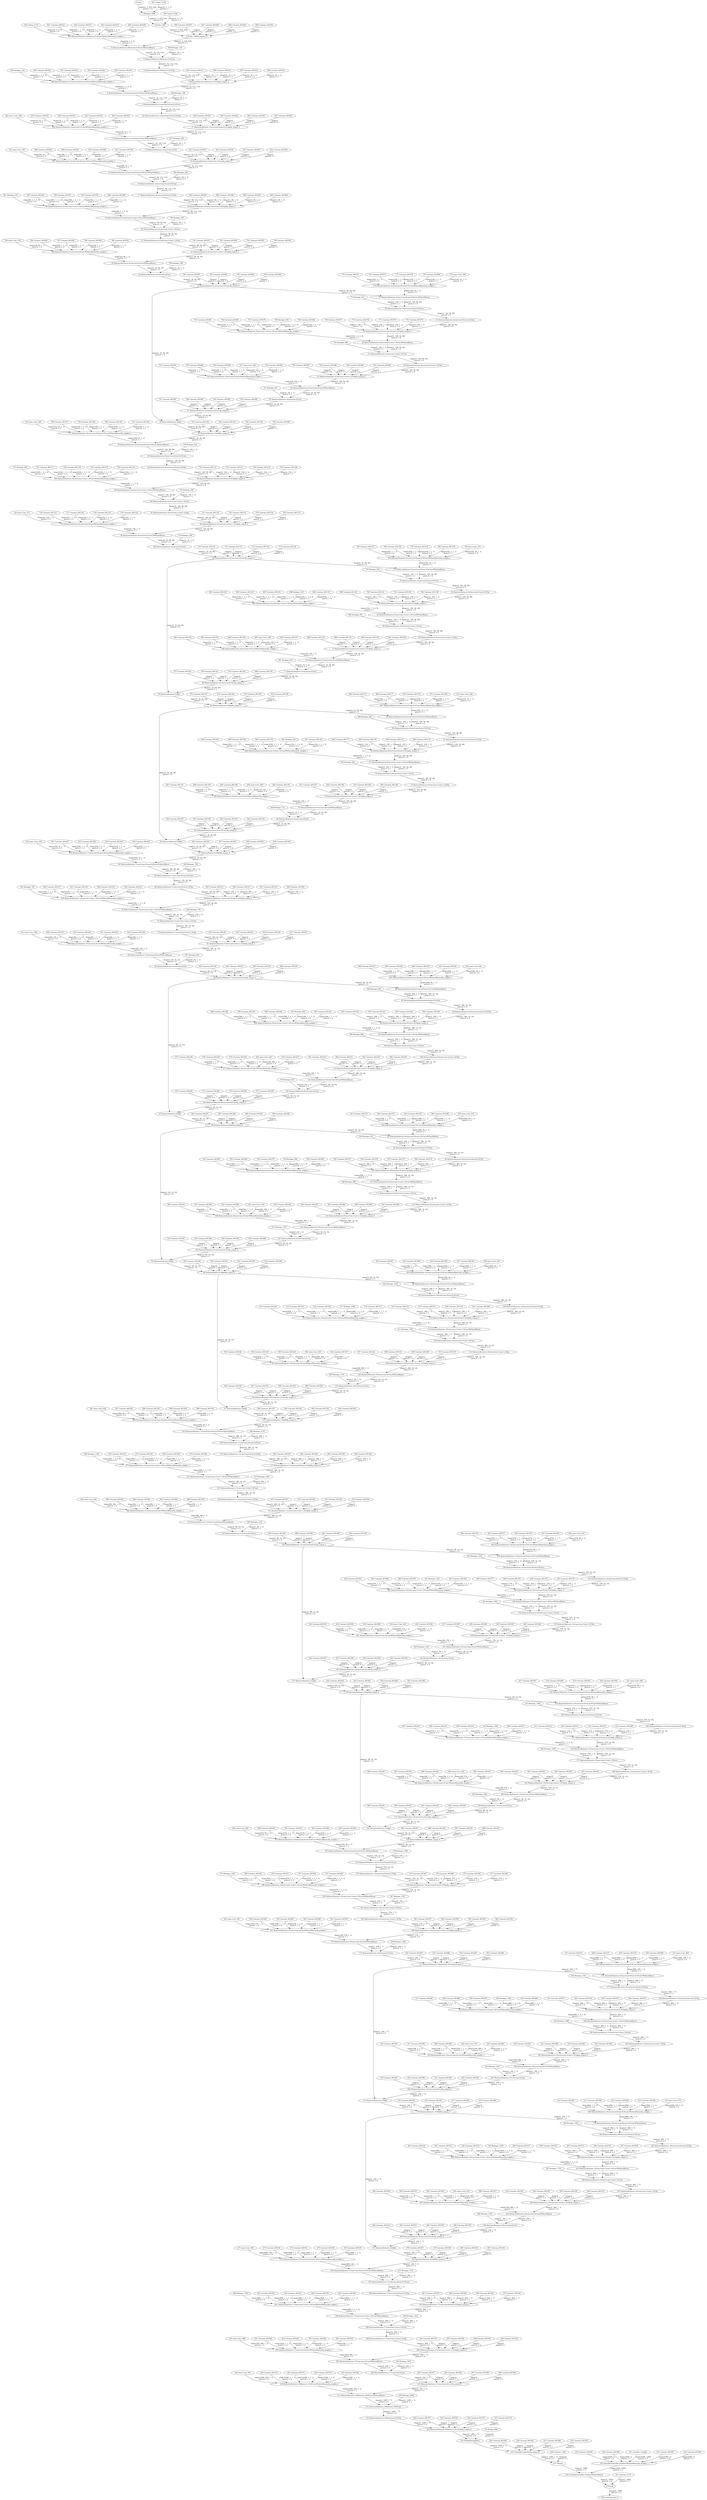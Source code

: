 strict digraph  {
"0 data" [id=0, type=Parameter];
"1 Multiply_5099" [id=1, type=Multiply];
"2 Divide_1885" [id=2, type=Add];
"3 Divide_1885/fq_output_0" [id=3, type=FakeQuantize];
"4 /features/features.0/features.0.0/Conv/WithoutBiases" [id=4, type=Convolution];
"5 /features/features.0/features.0.0/Conv" [id=5, type=Add];
"6 /features/features.0/features.0.2/Clip" [id=6, type=Clamp];
"7 /features/features.0/features.0.2/Clip/fq_output_0" [id=7, type=FakeQuantize];
"8 /features/features.1/conv/conv.0/conv.0.0/Conv/WithoutBiases" [id=8, type=GroupConvolution];
"9 /features/features.1/conv/conv.0/conv.0.0/Conv" [id=9, type=Add];
"10 /features/features.1/conv/conv.0/conv.0.2/Clip" [id=10, type=Clamp];
"11 /features/features.1/conv/conv.0/conv.0.2/Clip/fq_output_0" [id=11, type=FakeQuantize];
"12 /features/features.1/conv/conv.1/Conv/WithoutBiases" [id=12, type=Convolution];
"13 /features/features.1/conv/conv.1/Conv" [id=13, type=Add];
"14 /features/features.1/conv/conv.1/Conv/fq_output_0" [id=14, type=FakeQuantize];
"15 /features/features.2/conv/conv.0/conv.0.0/Conv/WithoutBiases" [id=15, type=Convolution];
"16 /features/features.2/conv/conv.0/conv.0.0/Conv" [id=16, type=Add];
"17 /features/features.2/conv/conv.0/conv.0.2/Clip" [id=17, type=Clamp];
"18 /features/features.2/conv/conv.0/conv.0.2/Clip/fq_output_0" [id=18, type=FakeQuantize];
"19 /features/features.2/conv/conv.1/conv.1.0/Conv/WithoutBiases" [id=19, type=GroupConvolution];
"20 /features/features.2/conv/conv.1/conv.1.0/Conv" [id=20, type=Add];
"21 /features/features.2/conv/conv.1/conv.1.2/Clip" [id=21, type=Clamp];
"22 /features/features.2/conv/conv.1/conv.1.2/Clip/fq_output_0" [id=22, type=FakeQuantize];
"23 /features/features.2/conv/conv.2/Conv/WithoutBiases" [id=23, type=Convolution];
"24 /features/features.2/conv/conv.2/Conv" [id=24, type=Add];
"25 /features/features.2/conv/conv.2/Conv/fq_output_0" [id=25, type=FakeQuantize];
"26 /features/features.3/Add" [id=26, type=Add];
"27 /features/features.3/conv/conv.0/conv.0.0/Conv/WithoutBiases" [id=27, type=Convolution];
"28 /features/features.3/Add/fq_output_0" [id=28, type=FakeQuantize];
"29 /features/features.3/conv/conv.0/conv.0.0/Conv" [id=29, type=Add];
"30 /features/features.4/conv/conv.0/conv.0.0/Conv/WithoutBiases" [id=30, type=Convolution];
"31 /features/features.3/conv/conv.0/conv.0.2/Clip" [id=31, type=Clamp];
"32 /features/features.4/conv/conv.0/conv.0.0/Conv" [id=32, type=Add];
"33 /features/features.3/conv/conv.0/conv.0.2/Clip/fq_output_0" [id=33, type=FakeQuantize];
"34 /features/features.4/conv/conv.0/conv.0.2/Clip" [id=34, type=Clamp];
"35 /features/features.3/conv/conv.1/conv.1.0/Conv/WithoutBiases" [id=35, type=GroupConvolution];
"36 /features/features.4/conv/conv.0/conv.0.2/Clip/fq_output_0" [id=36, type=FakeQuantize];
"37 /features/features.3/conv/conv.1/conv.1.0/Conv" [id=37, type=Add];
"38 /features/features.4/conv/conv.1/conv.1.0/Conv/WithoutBiases" [id=38, type=GroupConvolution];
"39 /features/features.3/conv/conv.1/conv.1.2/Clip" [id=39, type=Clamp];
"40 /features/features.4/conv/conv.1/conv.1.0/Conv" [id=40, type=Add];
"41 /features/features.3/conv/conv.1/conv.1.2/Clip/fq_output_0" [id=41, type=FakeQuantize];
"42 /features/features.4/conv/conv.1/conv.1.2/Clip" [id=42, type=Clamp];
"43 /features/features.3/conv/conv.2/Conv/WithoutBiases" [id=43, type=Convolution];
"44 /features/features.4/conv/conv.1/conv.1.2/Clip/fq_output_0" [id=44, type=FakeQuantize];
"45 /features/features.3/conv/conv.2/Conv" [id=45, type=Add];
"46 /features/features.4/conv/conv.2/Conv/WithoutBiases" [id=46, type=Convolution];
"47 /features/features.3/conv/conv.2/Conv/fq_output_0" [id=47, type=FakeQuantize];
"48 /features/features.4/conv/conv.2/Conv" [id=48, type=Add];
"49 /features/features.4/conv/conv.2/Conv/fq_output_0" [id=49, type=FakeQuantize];
"50 /features/features.5/Add" [id=50, type=Add];
"51 /features/features.5/conv/conv.0/conv.0.0/Conv/WithoutBiases" [id=51, type=Convolution];
"52 /features/features.5/Add/fq_output_0" [id=52, type=FakeQuantize];
"53 /features/features.5/conv/conv.0/conv.0.0/Conv" [id=53, type=Add];
"54 /features/features.6/Add" [id=54, type=Add];
"55 /features/features.6/conv/conv.0/conv.0.0/Conv/WithoutBiases" [id=55, type=Convolution];
"56 /features/features.5/conv/conv.0/conv.0.2/Clip" [id=56, type=Clamp];
"57 /features/features.6/Add/fq_output_0" [id=57, type=FakeQuantize];
"58 /features/features.6/conv/conv.0/conv.0.0/Conv" [id=58, type=Add];
"59 /features/features.5/conv/conv.0/conv.0.2/Clip/fq_output_0" [id=59, type=FakeQuantize];
"60 /features/features.7/conv/conv.0/conv.0.0/Conv/WithoutBiases" [id=60, type=Convolution];
"61 /features/features.6/conv/conv.0/conv.0.2/Clip" [id=61, type=Clamp];
"62 /features/features.5/conv/conv.1/conv.1.0/Conv/WithoutBiases" [id=62, type=GroupConvolution];
"63 /features/features.7/conv/conv.0/conv.0.0/Conv" [id=63, type=Add];
"64 /features/features.6/conv/conv.0/conv.0.2/Clip/fq_output_0" [id=64, type=FakeQuantize];
"65 /features/features.5/conv/conv.1/conv.1.0/Conv" [id=65, type=Add];
"66 /features/features.7/conv/conv.0/conv.0.2/Clip" [id=66, type=Clamp];
"67 /features/features.6/conv/conv.1/conv.1.0/Conv/WithoutBiases" [id=67, type=GroupConvolution];
"68 /features/features.5/conv/conv.1/conv.1.2/Clip" [id=68, type=Clamp];
"69 /features/features.7/conv/conv.0/conv.0.2/Clip/fq_output_0" [id=69, type=FakeQuantize];
"70 /features/features.6/conv/conv.1/conv.1.0/Conv" [id=70, type=Add];
"71 /features/features.5/conv/conv.1/conv.1.2/Clip/fq_output_0" [id=71, type=FakeQuantize];
"72 /features/features.7/conv/conv.1/conv.1.0/Conv/WithoutBiases" [id=72, type=GroupConvolution];
"73 /features/features.6/conv/conv.1/conv.1.2/Clip" [id=73, type=Clamp];
"74 /features/features.5/conv/conv.2/Conv/WithoutBiases" [id=74, type=Convolution];
"75 /features/features.7/conv/conv.1/conv.1.0/Conv" [id=75, type=Add];
"76 /features/features.6/conv/conv.1/conv.1.2/Clip/fq_output_0" [id=76, type=FakeQuantize];
"77 /features/features.5/conv/conv.2/Conv" [id=77, type=Add];
"78 /features/features.7/conv/conv.1/conv.1.2/Clip" [id=78, type=Clamp];
"79 /features/features.6/conv/conv.2/Conv/WithoutBiases" [id=79, type=Convolution];
"80 /features/features.5/conv/conv.2/Conv/fq_output_0" [id=80, type=FakeQuantize];
"81 /features/features.7/conv/conv.1/conv.1.2/Clip/fq_output_0" [id=81, type=FakeQuantize];
"82 /features/features.6/conv/conv.2/Conv" [id=82, type=Add];
"83 /features/features.7/conv/conv.2/Conv/WithoutBiases" [id=83, type=Convolution];
"84 /features/features.6/conv/conv.2/Conv/fq_output_0" [id=84, type=FakeQuantize];
"85 /features/features.7/conv/conv.2/Conv" [id=85, type=Add];
"86 /features/features.7/conv/conv.2/Conv/fq_output_0" [id=86, type=FakeQuantize];
"87 /features/features.8/Add" [id=87, type=Add];
"88 /features/features.8/conv/conv.0/conv.0.0/Conv/WithoutBiases" [id=88, type=Convolution];
"89 /features/features.8/Add/fq_output_0" [id=89, type=FakeQuantize];
"90 /features/features.8/conv/conv.0/conv.0.0/Conv" [id=90, type=Add];
"91 /features/features.9/Add" [id=91, type=Add];
"92 /features/features.9/conv/conv.0/conv.0.0/Conv/WithoutBiases" [id=92, type=Convolution];
"93 /features/features.8/conv/conv.0/conv.0.2/Clip" [id=93, type=Clamp];
"94 /features/features.9/Add/fq_output_0" [id=94, type=FakeQuantize];
"95 /features/features.9/conv/conv.0/conv.0.0/Conv" [id=95, type=Add];
"96 /features/features.8/conv/conv.0/conv.0.2/Clip/fq_output_0" [id=96, type=FakeQuantize];
"97 /features/features.10/Add" [id=97, type=Add];
"98 /features/features.10/conv/conv.0/conv.0.0/Conv/WithoutBiases" [id=98, type=Convolution];
"99 /features/features.9/conv/conv.0/conv.0.2/Clip" [id=99, type=Clamp];
"100 /features/features.8/conv/conv.1/conv.1.0/Conv/WithoutBiases" [id=100, type=GroupConvolution];
"101 /features/features.10/Add/fq_output_0" [id=101, type=FakeQuantize];
"102 /features/features.10/conv/conv.0/conv.0.0/Conv" [id=102, type=Add];
"103 /features/features.9/conv/conv.0/conv.0.2/Clip/fq_output_0" [id=103, type=FakeQuantize];
"104 /features/features.8/conv/conv.1/conv.1.0/Conv" [id=104, type=Add];
"105 /features/features.11/conv/conv.0/conv.0.0/Conv/WithoutBiases" [id=105, type=Convolution];
"106 /features/features.10/conv/conv.0/conv.0.2/Clip" [id=106, type=Clamp];
"107 /features/features.9/conv/conv.1/conv.1.0/Conv/WithoutBiases" [id=107, type=GroupConvolution];
"108 /features/features.8/conv/conv.1/conv.1.2/Clip" [id=108, type=Clamp];
"109 /features/features.11/conv/conv.0/conv.0.0/Conv" [id=109, type=Add];
"110 /features/features.10/conv/conv.0/conv.0.2/Clip/fq_output_0" [id=110, type=FakeQuantize];
"111 /features/features.9/conv/conv.1/conv.1.0/Conv" [id=111, type=Add];
"112 /features/features.8/conv/conv.1/conv.1.2/Clip/fq_output_0" [id=112, type=FakeQuantize];
"113 /features/features.11/conv/conv.0/conv.0.2/Clip" [id=113, type=Clamp];
"114 /features/features.10/conv/conv.1/conv.1.0/Conv/WithoutBiases" [id=114, type=GroupConvolution];
"115 /features/features.9/conv/conv.1/conv.1.2/Clip" [id=115, type=Clamp];
"116 /features/features.8/conv/conv.2/Conv/WithoutBiases" [id=116, type=Convolution];
"117 /features/features.11/conv/conv.0/conv.0.2/Clip/fq_output_0" [id=117, type=FakeQuantize];
"118 /features/features.10/conv/conv.1/conv.1.0/Conv" [id=118, type=Add];
"119 /features/features.9/conv/conv.1/conv.1.2/Clip/fq_output_0" [id=119, type=FakeQuantize];
"120 /features/features.8/conv/conv.2/Conv" [id=120, type=Add];
"121 /features/features.11/conv/conv.1/conv.1.0/Conv/WithoutBiases" [id=121, type=GroupConvolution];
"122 /features/features.10/conv/conv.1/conv.1.2/Clip" [id=122, type=Clamp];
"123 /features/features.9/conv/conv.2/Conv/WithoutBiases" [id=123, type=Convolution];
"124 /features/features.8/conv/conv.2/Conv/fq_output_0" [id=124, type=FakeQuantize];
"125 /features/features.11/conv/conv.1/conv.1.0/Conv" [id=125, type=Add];
"126 /features/features.10/conv/conv.1/conv.1.2/Clip/fq_output_0" [id=126, type=FakeQuantize];
"127 /features/features.9/conv/conv.2/Conv" [id=127, type=Add];
"128 /features/features.11/conv/conv.1/conv.1.2/Clip" [id=128, type=Clamp];
"129 /features/features.10/conv/conv.2/Conv/WithoutBiases" [id=129, type=Convolution];
"130 /features/features.9/conv/conv.2/Conv/fq_output_0" [id=130, type=FakeQuantize];
"131 /features/features.11/conv/conv.1/conv.1.2/Clip/fq_output_0" [id=131, type=FakeQuantize];
"132 /features/features.10/conv/conv.2/Conv" [id=132, type=Add];
"133 /features/features.11/conv/conv.2/Conv/WithoutBiases" [id=133, type=Convolution];
"134 /features/features.10/conv/conv.2/Conv/fq_output_0" [id=134, type=FakeQuantize];
"135 /features/features.11/conv/conv.2/Conv" [id=135, type=Add];
"136 /features/features.11/conv/conv.2/Conv/fq_output_0" [id=136, type=FakeQuantize];
"137 /features/features.12/Add" [id=137, type=Add];
"138 /features/features.12/conv/conv.0/conv.0.0/Conv/WithoutBiases" [id=138, type=Convolution];
"139 /features/features.12/Add/fq_output_0" [id=139, type=FakeQuantize];
"140 /features/features.12/conv/conv.0/conv.0.0/Conv" [id=140, type=Add];
"141 /features/features.13/Add" [id=141, type=Add];
"142 /features/features.13/conv/conv.0/conv.0.0/Conv/WithoutBiases" [id=142, type=Convolution];
"143 /features/features.12/conv/conv.0/conv.0.2/Clip" [id=143, type=Clamp];
"144 /features/features.13/Add/fq_output_0" [id=144, type=FakeQuantize];
"145 /features/features.13/conv/conv.0/conv.0.0/Conv" [id=145, type=Add];
"146 /features/features.12/conv/conv.0/conv.0.2/Clip/fq_output_0" [id=146, type=FakeQuantize];
"147 /features/features.14/conv/conv.0/conv.0.0/Conv/WithoutBiases" [id=147, type=Convolution];
"148 /features/features.13/conv/conv.0/conv.0.2/Clip" [id=148, type=Clamp];
"149 /features/features.12/conv/conv.1/conv.1.0/Conv/WithoutBiases" [id=149, type=GroupConvolution];
"150 /features/features.14/conv/conv.0/conv.0.0/Conv" [id=150, type=Add];
"151 /features/features.13/conv/conv.0/conv.0.2/Clip/fq_output_0" [id=151, type=FakeQuantize];
"152 /features/features.12/conv/conv.1/conv.1.0/Conv" [id=152, type=Add];
"153 /features/features.14/conv/conv.0/conv.0.2/Clip" [id=153, type=Clamp];
"154 /features/features.13/conv/conv.1/conv.1.0/Conv/WithoutBiases" [id=154, type=GroupConvolution];
"155 /features/features.12/conv/conv.1/conv.1.2/Clip" [id=155, type=Clamp];
"156 /features/features.14/conv/conv.0/conv.0.2/Clip/fq_output_0" [id=156, type=FakeQuantize];
"157 /features/features.13/conv/conv.1/conv.1.0/Conv" [id=157, type=Add];
"158 /features/features.12/conv/conv.1/conv.1.2/Clip/fq_output_0" [id=158, type=FakeQuantize];
"159 /features/features.14/conv/conv.1/conv.1.0/Conv/WithoutBiases" [id=159, type=GroupConvolution];
"160 /features/features.13/conv/conv.1/conv.1.2/Clip" [id=160, type=Clamp];
"161 /features/features.12/conv/conv.2/Conv/WithoutBiases" [id=161, type=Convolution];
"162 /features/features.14/conv/conv.1/conv.1.0/Conv" [id=162, type=Add];
"163 /features/features.13/conv/conv.1/conv.1.2/Clip/fq_output_0" [id=163, type=FakeQuantize];
"164 /features/features.12/conv/conv.2/Conv" [id=164, type=Add];
"165 /features/features.14/conv/conv.1/conv.1.2/Clip" [id=165, type=Clamp];
"166 /features/features.13/conv/conv.2/Conv/WithoutBiases" [id=166, type=Convolution];
"167 /features/features.12/conv/conv.2/Conv/fq_output_0" [id=167, type=FakeQuantize];
"168 /features/features.14/conv/conv.1/conv.1.2/Clip/fq_output_0" [id=168, type=FakeQuantize];
"169 /features/features.13/conv/conv.2/Conv" [id=169, type=Add];
"170 /features/features.14/conv/conv.2/Conv/WithoutBiases" [id=170, type=Convolution];
"171 /features/features.13/conv/conv.2/Conv/fq_output_0" [id=171, type=FakeQuantize];
"172 /features/features.14/conv/conv.2/Conv" [id=172, type=Add];
"173 /features/features.14/conv/conv.2/Conv/fq_output_0" [id=173, type=FakeQuantize];
"174 /features/features.15/Add" [id=174, type=Add];
"175 /features/features.15/conv/conv.0/conv.0.0/Conv/WithoutBiases" [id=175, type=Convolution];
"176 /features/features.15/Add/fq_output_0" [id=176, type=FakeQuantize];
"177 /features/features.15/conv/conv.0/conv.0.0/Conv" [id=177, type=Add];
"178 /features/features.16/Add" [id=178, type=Add];
"179 /features/features.16/conv/conv.0/conv.0.0/Conv/WithoutBiases" [id=179, type=Convolution];
"180 /features/features.15/conv/conv.0/conv.0.2/Clip" [id=180, type=Clamp];
"181 /features/features.16/Add/fq_output_0" [id=181, type=FakeQuantize];
"182 /features/features.16/conv/conv.0/conv.0.0/Conv" [id=182, type=Add];
"183 /features/features.15/conv/conv.0/conv.0.2/Clip/fq_output_0" [id=183, type=FakeQuantize];
"184 /features/features.17/conv/conv.0/conv.0.0/Conv/WithoutBiases" [id=184, type=Convolution];
"185 /features/features.16/conv/conv.0/conv.0.2/Clip" [id=185, type=Clamp];
"186 /features/features.15/conv/conv.1/conv.1.0/Conv/WithoutBiases" [id=186, type=GroupConvolution];
"187 /features/features.17/conv/conv.0/conv.0.0/Conv" [id=187, type=Add];
"188 /features/features.16/conv/conv.0/conv.0.2/Clip/fq_output_0" [id=188, type=FakeQuantize];
"189 /features/features.15/conv/conv.1/conv.1.0/Conv" [id=189, type=Add];
"190 /features/features.17/conv/conv.0/conv.0.2/Clip" [id=190, type=Clamp];
"191 /features/features.16/conv/conv.1/conv.1.0/Conv/WithoutBiases" [id=191, type=GroupConvolution];
"192 /features/features.15/conv/conv.1/conv.1.2/Clip" [id=192, type=Clamp];
"193 /features/features.17/conv/conv.0/conv.0.2/Clip/fq_output_0" [id=193, type=FakeQuantize];
"194 /features/features.16/conv/conv.1/conv.1.0/Conv" [id=194, type=Add];
"195 /features/features.15/conv/conv.1/conv.1.2/Clip/fq_output_0" [id=195, type=FakeQuantize];
"196 /features/features.17/conv/conv.1/conv.1.0/Conv/WithoutBiases" [id=196, type=GroupConvolution];
"197 /features/features.16/conv/conv.1/conv.1.2/Clip" [id=197, type=Clamp];
"198 /features/features.15/conv/conv.2/Conv/WithoutBiases" [id=198, type=Convolution];
"199 /features/features.17/conv/conv.1/conv.1.0/Conv" [id=199, type=Add];
"200 /features/features.16/conv/conv.1/conv.1.2/Clip/fq_output_0" [id=200, type=FakeQuantize];
"201 /features/features.15/conv/conv.2/Conv" [id=201, type=Add];
"202 /features/features.17/conv/conv.1/conv.1.2/Clip" [id=202, type=Clamp];
"203 /features/features.16/conv/conv.2/Conv/WithoutBiases" [id=203, type=Convolution];
"204 /features/features.15/conv/conv.2/Conv/fq_output_0" [id=204, type=FakeQuantize];
"205 /features/features.17/conv/conv.1/conv.1.2/Clip/fq_output_0" [id=205, type=FakeQuantize];
"206 /features/features.16/conv/conv.2/Conv" [id=206, type=Add];
"207 /features/features.17/conv/conv.2/Conv/WithoutBiases" [id=207, type=Convolution];
"208 /features/features.16/conv/conv.2/Conv/fq_output_0" [id=208, type=FakeQuantize];
"209 /features/features.17/conv/conv.2/Conv" [id=209, type=Add];
"210 /features/features.17/conv/conv.2/Conv/fq_output_0" [id=210, type=FakeQuantize];
"211 /features/features.18/features.18.0/Conv/WithoutBiases" [id=211, type=Convolution];
"212 /features/features.18/features.18.0/Conv" [id=212, type=Add];
"213 /features/features.18/features.18.2/Clip" [id=213, type=Clamp];
"214 /features/features.18/features.18.2/Clip/fq_output_0" [id=214, type=FakeQuantize];
"215 /GlobalAveragePool" [id=215, type=ReduceMean];
"216 /GlobalAveragePool/fq_output_0" [id=216, type=FakeQuantize];
"217 /Flatten" [id=217, type=Reshape];
"218 /classifier/classifier.1/Gemm/WithoutBiases" [id=218, type=MatMul];
"219 prob" [id=219, type=Add];
"220 prob/sink_port_0" [id=220, type=Result];
"221 Constant_5173" [id=221, type=Constant];
"222 /classifier/classifier.1/Gemm/WithoutBiases/fq_weights_1" [id=222, type=FakeQuantize];
"223 Constant_691587" [id=223, type=Constant];
"224 Constant_691586" [id=224, type=Constant];
"225 Constant_691585" [id=225, type=Constant];
"226 Constant_691584" [id=226, type=Constant];
"227 classifier.1.weight" [id=227, type=Constant];
"228 Constant_1864" [id=228, type=Constant];
"229 Constant_691582" [id=229, type=Constant];
"230 Constant_691581" [id=230, type=Constant];
"231 Constant_691580" [id=231, type=Constant];
"232 Constant_691579" [id=232, type=Constant];
"233 Range_1860" [id=233, type=Constant];
"234 Constant_691577" [id=234, type=Constant];
"235 Constant_691576" [id=235, type=Constant];
"236 Constant_691575" [id=236, type=Constant];
"237 Constant_691574" [id=237, type=Constant];
"238 Reshape_1846" [id=238, type=Constant];
"239 /features/features.18/features.18.0/Conv/WithoutBiases/fq_weights_1" [id=239, type=FakeQuantize];
"240 Constant_691572" [id=240, type=Constant];
"241 Constant_691571" [id=241, type=Constant];
"242 Constant_691570" [id=242, type=Constant];
"243 Constant_691569" [id=243, type=Constant];
"244 onnx^^Conv_691" [id=244, label="244 onnx::Conv_691", type=Constant];
"245 Constant_691567" [id=245, type=Constant];
"246 Constant_691566" [id=246, type=Constant];
"247 Constant_691565" [id=247, type=Constant];
"248 Constant_691564" [id=248, type=Constant];
"249 Reshape_1831" [id=249, type=Constant];
"250 /features/features.17/conv/conv.2/Conv/WithoutBiases/fq_weights_1" [id=250, type=FakeQuantize];
"251 Constant_691562" [id=251, type=Constant];
"252 Constant_691561" [id=252, type=Constant];
"253 Constant_691560" [id=253, type=Constant];
"254 Constant_691559" [id=254, type=Constant];
"255 onnx^^Conv_688" [id=255, label="255 onnx::Conv_688", type=Constant];
"256 Constant_691557" [id=256, type=Constant];
"257 Constant_691556" [id=257, type=Constant];
"258 Constant_691555" [id=258, type=Constant];
"259 Constant_691554" [id=259, type=Constant];
"260 Reshape_1812" [id=260, type=Constant];
"261 /features/features.17/conv/conv.1/conv.1.0/Conv/WithoutBiases/fq_weights_1" [id=261, type=FakeQuantize];
"262 Constant_691552" [id=262, type=Constant];
"263 Constant_691551" [id=263, type=Constant];
"264 Constant_691550" [id=264, type=Constant];
"265 Constant_691549" [id=265, type=Constant];
"266 Reshape_1760" [id=266, type=Constant];
"267 Constant_691547" [id=267, type=Constant];
"268 Constant_691546" [id=268, type=Constant];
"269 Constant_691545" [id=269, type=Constant];
"270 Constant_691544" [id=270, type=Constant];
"271 Reshape_1745" [id=271, type=Constant];
"272 /features/features.17/conv/conv.0/conv.0.0/Conv/WithoutBiases/fq_weights_1" [id=272, type=FakeQuantize];
"273 Constant_691542" [id=273, type=Constant];
"274 Constant_691541" [id=274, type=Constant];
"275 Constant_691540" [id=275, type=Constant];
"276 Constant_691539" [id=276, type=Constant];
"277 onnx^^Conv_682" [id=277, label="277 onnx::Conv_682", type=Constant];
"278 Constant_691537" [id=278, type=Constant];
"279 Constant_691536" [id=279, type=Constant];
"280 Constant_691535" [id=280, type=Constant];
"281 Constant_691534" [id=281, type=Constant];
"282 Constant_691532" [id=282, type=Constant];
"283 Constant_691531" [id=283, type=Constant];
"284 Constant_691530" [id=284, type=Constant];
"285 Constant_691529" [id=285, type=Constant];
"286 Reshape_1729" [id=286, type=Constant];
"287 /features/features.16/conv/conv.2/Conv/WithoutBiases/fq_weights_1" [id=287, type=FakeQuantize];
"288 Constant_691527" [id=288, type=Constant];
"289 Constant_691526" [id=289, type=Constant];
"290 Constant_691525" [id=290, type=Constant];
"291 Constant_691524" [id=291, type=Constant];
"292 onnx^^Conv_679" [id=292, label="292 onnx::Conv_679", type=Constant];
"293 Constant_691522" [id=293, type=Constant];
"294 Constant_691521" [id=294, type=Constant];
"295 Constant_691520" [id=295, type=Constant];
"296 Constant_691519" [id=296, type=Constant];
"297 Reshape_1710" [id=297, type=Constant];
"298 /features/features.16/conv/conv.1/conv.1.0/Conv/WithoutBiases/fq_weights_1" [id=298, type=FakeQuantize];
"299 Constant_691517" [id=299, type=Constant];
"300 Constant_691516" [id=300, type=Constant];
"301 Constant_691515" [id=301, type=Constant];
"302 Constant_691514" [id=302, type=Constant];
"303 Reshape_1658" [id=303, type=Constant];
"304 Constant_691512" [id=304, type=Constant];
"305 Constant_691511" [id=305, type=Constant];
"306 Constant_691510" [id=306, type=Constant];
"307 Constant_691509" [id=307, type=Constant];
"308 Reshape_1643" [id=308, type=Constant];
"309 /features/features.16/conv/conv.0/conv.0.0/Conv/WithoutBiases/fq_weights_1" [id=309, type=FakeQuantize];
"310 Constant_691507" [id=310, type=Constant];
"311 Constant_691506" [id=311, type=Constant];
"312 Constant_691505" [id=312, type=Constant];
"313 Constant_691504" [id=313, type=Constant];
"314 onnx^^Conv_673" [id=314, label="314 onnx::Conv_673", type=Constant];
"315 Constant_691502" [id=315, type=Constant];
"316 Constant_691501" [id=316, type=Constant];
"317 Constant_691500" [id=317, type=Constant];
"318 Constant_691499" [id=318, type=Constant];
"319 Constant_691497" [id=319, type=Constant];
"320 Constant_691496" [id=320, type=Constant];
"321 Constant_691495" [id=321, type=Constant];
"322 Constant_691494" [id=322, type=Constant];
"323 Reshape_1627" [id=323, type=Constant];
"324 /features/features.15/conv/conv.2/Conv/WithoutBiases/fq_weights_1" [id=324, type=FakeQuantize];
"325 Constant_691492" [id=325, type=Constant];
"326 Constant_691491" [id=326, type=Constant];
"327 Constant_691490" [id=327, type=Constant];
"328 Constant_691489" [id=328, type=Constant];
"329 onnx^^Conv_670" [id=329, label="329 onnx::Conv_670", type=Constant];
"330 Constant_691487" [id=330, type=Constant];
"331 Constant_691486" [id=331, type=Constant];
"332 Constant_691485" [id=332, type=Constant];
"333 Constant_691484" [id=333, type=Constant];
"334 Reshape_1608" [id=334, type=Constant];
"335 /features/features.15/conv/conv.1/conv.1.0/Conv/WithoutBiases/fq_weights_1" [id=335, type=FakeQuantize];
"336 Constant_691482" [id=336, type=Constant];
"337 Constant_691481" [id=337, type=Constant];
"338 Constant_691480" [id=338, type=Constant];
"339 Constant_691479" [id=339, type=Constant];
"340 Reshape_1556" [id=340, type=Constant];
"341 Constant_691477" [id=341, type=Constant];
"342 Constant_691476" [id=342, type=Constant];
"343 Constant_691475" [id=343, type=Constant];
"344 Constant_691474" [id=344, type=Constant];
"345 Reshape_1541" [id=345, type=Constant];
"346 /features/features.15/conv/conv.0/conv.0.0/Conv/WithoutBiases/fq_weights_1" [id=346, type=FakeQuantize];
"347 Constant_691472" [id=347, type=Constant];
"348 Constant_691471" [id=348, type=Constant];
"349 Constant_691470" [id=349, type=Constant];
"350 Constant_691469" [id=350, type=Constant];
"351 onnx^^Conv_664" [id=351, label="351 onnx::Conv_664", type=Constant];
"352 Constant_691467" [id=352, type=Constant];
"353 Constant_691466" [id=353, type=Constant];
"354 Constant_691465" [id=354, type=Constant];
"355 Constant_691464" [id=355, type=Constant];
"356 Reshape_1526" [id=356, type=Constant];
"357 /features/features.14/conv/conv.2/Conv/WithoutBiases/fq_weights_1" [id=357, type=FakeQuantize];
"358 Constant_691462" [id=358, type=Constant];
"359 Constant_691461" [id=359, type=Constant];
"360 Constant_691460" [id=360, type=Constant];
"361 Constant_691459" [id=361, type=Constant];
"362 onnx^^Conv_661" [id=362, label="362 onnx::Conv_661", type=Constant];
"363 Constant_691457" [id=363, type=Constant];
"364 Constant_691456" [id=364, type=Constant];
"365 Constant_691455" [id=365, type=Constant];
"366 Constant_691454" [id=366, type=Constant];
"367 Reshape_1507" [id=367, type=Constant];
"368 /features/features.14/conv/conv.1/conv.1.0/Conv/WithoutBiases/fq_weights_1" [id=368, type=FakeQuantize];
"369 Constant_691452" [id=369, type=Constant];
"370 Constant_691451" [id=370, type=Constant];
"371 Constant_691450" [id=371, type=Constant];
"372 Constant_691449" [id=372, type=Constant];
"373 Reshape_1455" [id=373, type=Constant];
"374 Constant_691447" [id=374, type=Constant];
"375 Constant_691446" [id=375, type=Constant];
"376 Constant_691445" [id=376, type=Constant];
"377 Constant_691444" [id=377, type=Constant];
"378 Reshape_1440" [id=378, type=Constant];
"379 /features/features.14/conv/conv.0/conv.0.0/Conv/WithoutBiases/fq_weights_1" [id=379, type=FakeQuantize];
"380 Constant_691442" [id=380, type=Constant];
"381 Constant_691441" [id=381, type=Constant];
"382 Constant_691440" [id=382, type=Constant];
"383 Constant_691439" [id=383, type=Constant];
"384 onnx^^Conv_655" [id=384, label="384 onnx::Conv_655", type=Constant];
"385 Constant_691437" [id=385, type=Constant];
"386 Constant_691436" [id=386, type=Constant];
"387 Constant_691435" [id=387, type=Constant];
"388 Constant_691434" [id=388, type=Constant];
"389 Constant_691432" [id=389, type=Constant];
"390 Constant_691431" [id=390, type=Constant];
"391 Constant_691430" [id=391, type=Constant];
"392 Constant_691429" [id=392, type=Constant];
"393 Reshape_1424" [id=393, type=Constant];
"394 /features/features.13/conv/conv.2/Conv/WithoutBiases/fq_weights_1" [id=394, type=FakeQuantize];
"395 Constant_691427" [id=395, type=Constant];
"396 Constant_691426" [id=396, type=Constant];
"397 Constant_691425" [id=397, type=Constant];
"398 Constant_691424" [id=398, type=Constant];
"399 onnx^^Conv_652" [id=399, label="399 onnx::Conv_652", type=Constant];
"400 Constant_691422" [id=400, type=Constant];
"401 Constant_691421" [id=401, type=Constant];
"402 Constant_691420" [id=402, type=Constant];
"403 Constant_691419" [id=403, type=Constant];
"404 Reshape_1405" [id=404, type=Constant];
"405 /features/features.13/conv/conv.1/conv.1.0/Conv/WithoutBiases/fq_weights_1" [id=405, type=FakeQuantize];
"406 Constant_691417" [id=406, type=Constant];
"407 Constant_691416" [id=407, type=Constant];
"408 Constant_691415" [id=408, type=Constant];
"409 Constant_691414" [id=409, type=Constant];
"410 Reshape_1353" [id=410, type=Constant];
"411 Constant_691412" [id=411, type=Constant];
"412 Constant_691411" [id=412, type=Constant];
"413 Constant_691410" [id=413, type=Constant];
"414 Constant_691409" [id=414, type=Constant];
"415 Reshape_1338" [id=415, type=Constant];
"416 /features/features.13/conv/conv.0/conv.0.0/Conv/WithoutBiases/fq_weights_1" [id=416, type=FakeQuantize];
"417 Constant_691407" [id=417, type=Constant];
"418 Constant_691406" [id=418, type=Constant];
"419 Constant_691405" [id=419, type=Constant];
"420 Constant_691404" [id=420, type=Constant];
"421 onnx^^Conv_646" [id=421, label="421 onnx::Conv_646", type=Constant];
"422 Constant_691402" [id=422, type=Constant];
"423 Constant_691401" [id=423, type=Constant];
"424 Constant_691400" [id=424, type=Constant];
"425 Constant_691399" [id=425, type=Constant];
"426 Constant_691397" [id=426, type=Constant];
"427 Constant_691396" [id=427, type=Constant];
"428 Constant_691395" [id=428, type=Constant];
"429 Constant_691394" [id=429, type=Constant];
"430 Reshape_1322" [id=430, type=Constant];
"431 /features/features.12/conv/conv.2/Conv/WithoutBiases/fq_weights_1" [id=431, type=FakeQuantize];
"432 Constant_691392" [id=432, type=Constant];
"433 Constant_691391" [id=433, type=Constant];
"434 Constant_691390" [id=434, type=Constant];
"435 Constant_691389" [id=435, type=Constant];
"436 onnx^^Conv_643" [id=436, label="436 onnx::Conv_643", type=Constant];
"437 Constant_691387" [id=437, type=Constant];
"438 Constant_691386" [id=438, type=Constant];
"439 Constant_691385" [id=439, type=Constant];
"440 Constant_691384" [id=440, type=Constant];
"441 Reshape_1303" [id=441, type=Constant];
"442 /features/features.12/conv/conv.1/conv.1.0/Conv/WithoutBiases/fq_weights_1" [id=442, type=FakeQuantize];
"443 Constant_691382" [id=443, type=Constant];
"444 Constant_691381" [id=444, type=Constant];
"445 Constant_691380" [id=445, type=Constant];
"446 Constant_691379" [id=446, type=Constant];
"447 Reshape_1251" [id=447, type=Constant];
"448 Constant_691377" [id=448, type=Constant];
"449 Constant_691376" [id=449, type=Constant];
"450 Constant_691375" [id=450, type=Constant];
"451 Constant_691374" [id=451, type=Constant];
"452 Reshape_1236" [id=452, type=Constant];
"453 /features/features.12/conv/conv.0/conv.0.0/Conv/WithoutBiases/fq_weights_1" [id=453, type=FakeQuantize];
"454 Constant_691372" [id=454, type=Constant];
"455 Constant_691371" [id=455, type=Constant];
"456 Constant_691370" [id=456, type=Constant];
"457 Constant_691369" [id=457, type=Constant];
"458 onnx^^Conv_637" [id=458, label="458 onnx::Conv_637", type=Constant];
"459 Constant_691367" [id=459, type=Constant];
"460 Constant_691366" [id=460, type=Constant];
"461 Constant_691365" [id=461, type=Constant];
"462 Constant_691364" [id=462, type=Constant];
"463 Reshape_1221" [id=463, type=Constant];
"464 /features/features.11/conv/conv.2/Conv/WithoutBiases/fq_weights_1" [id=464, type=FakeQuantize];
"465 Constant_691362" [id=465, type=Constant];
"466 Constant_691361" [id=466, type=Constant];
"467 Constant_691360" [id=467, type=Constant];
"468 Constant_691359" [id=468, type=Constant];
"469 onnx^^Conv_634" [id=469, label="469 onnx::Conv_634", type=Constant];
"470 Constant_691357" [id=470, type=Constant];
"471 Constant_691356" [id=471, type=Constant];
"472 Constant_691355" [id=472, type=Constant];
"473 Constant_691354" [id=473, type=Constant];
"474 Reshape_1202" [id=474, type=Constant];
"475 /features/features.11/conv/conv.1/conv.1.0/Conv/WithoutBiases/fq_weights_1" [id=475, type=FakeQuantize];
"476 Constant_691352" [id=476, type=Constant];
"477 Constant_691351" [id=477, type=Constant];
"478 Constant_691350" [id=478, type=Constant];
"479 Constant_691349" [id=479, type=Constant];
"480 Reshape_1150" [id=480, type=Constant];
"481 Constant_691347" [id=481, type=Constant];
"482 Constant_691346" [id=482, type=Constant];
"483 Constant_691345" [id=483, type=Constant];
"484 Constant_691344" [id=484, type=Constant];
"485 Reshape_1135" [id=485, type=Constant];
"486 /features/features.11/conv/conv.0/conv.0.0/Conv/WithoutBiases/fq_weights_1" [id=486, type=FakeQuantize];
"487 Constant_691342" [id=487, type=Constant];
"488 Constant_691341" [id=488, type=Constant];
"489 Constant_691340" [id=489, type=Constant];
"490 Constant_691339" [id=490, type=Constant];
"491 onnx^^Conv_628" [id=491, label="491 onnx::Conv_628", type=Constant];
"492 Constant_691337" [id=492, type=Constant];
"493 Constant_691336" [id=493, type=Constant];
"494 Constant_691335" [id=494, type=Constant];
"495 Constant_691334" [id=495, type=Constant];
"496 Constant_691332" [id=496, type=Constant];
"497 Constant_691331" [id=497, type=Constant];
"498 Constant_691330" [id=498, type=Constant];
"499 Constant_691329" [id=499, type=Constant];
"500 Reshape_1119" [id=500, type=Constant];
"501 /features/features.10/conv/conv.2/Conv/WithoutBiases/fq_weights_1" [id=501, type=FakeQuantize];
"502 Constant_691327" [id=502, type=Constant];
"503 Constant_691326" [id=503, type=Constant];
"504 Constant_691325" [id=504, type=Constant];
"505 Constant_691324" [id=505, type=Constant];
"506 onnx^^Conv_625" [id=506, label="506 onnx::Conv_625", type=Constant];
"507 Constant_691322" [id=507, type=Constant];
"508 Constant_691321" [id=508, type=Constant];
"509 Constant_691320" [id=509, type=Constant];
"510 Constant_691319" [id=510, type=Constant];
"511 Reshape_1100" [id=511, type=Constant];
"512 /features/features.10/conv/conv.1/conv.1.0/Conv/WithoutBiases/fq_weights_1" [id=512, type=FakeQuantize];
"513 Constant_691317" [id=513, type=Constant];
"514 Constant_691316" [id=514, type=Constant];
"515 Constant_691315" [id=515, type=Constant];
"516 Constant_691314" [id=516, type=Constant];
"517 Reshape_1048" [id=517, type=Constant];
"518 Constant_691312" [id=518, type=Constant];
"519 Constant_691311" [id=519, type=Constant];
"520 Constant_691310" [id=520, type=Constant];
"521 Constant_691309" [id=521, type=Constant];
"522 Reshape_1033" [id=522, type=Constant];
"523 /features/features.10/conv/conv.0/conv.0.0/Conv/WithoutBiases/fq_weights_1" [id=523, type=FakeQuantize];
"524 Constant_691307" [id=524, type=Constant];
"525 Constant_691306" [id=525, type=Constant];
"526 Constant_691305" [id=526, type=Constant];
"527 Constant_691304" [id=527, type=Constant];
"528 onnx^^Conv_619" [id=528, label="528 onnx::Conv_619", type=Constant];
"529 Constant_691302" [id=529, type=Constant];
"530 Constant_691301" [id=530, type=Constant];
"531 Constant_691300" [id=531, type=Constant];
"532 Constant_691299" [id=532, type=Constant];
"533 Constant_691297" [id=533, type=Constant];
"534 Constant_691296" [id=534, type=Constant];
"535 Constant_691295" [id=535, type=Constant];
"536 Constant_691294" [id=536, type=Constant];
"537 Reshape_1017" [id=537, type=Constant];
"538 /features/features.9/conv/conv.2/Conv/WithoutBiases/fq_weights_1" [id=538, type=FakeQuantize];
"539 Constant_691292" [id=539, type=Constant];
"540 Constant_691291" [id=540, type=Constant];
"541 Constant_691290" [id=541, type=Constant];
"542 Constant_691289" [id=542, type=Constant];
"543 onnx^^Conv_616" [id=543, label="543 onnx::Conv_616", type=Constant];
"544 Constant_691287" [id=544, type=Constant];
"545 Constant_691286" [id=545, type=Constant];
"546 Constant_691285" [id=546, type=Constant];
"547 Constant_691284" [id=547, type=Constant];
"548 Reshape_998" [id=548, type=Constant];
"549 /features/features.9/conv/conv.1/conv.1.0/Conv/WithoutBiases/fq_weights_1" [id=549, type=FakeQuantize];
"550 Constant_691282" [id=550, type=Constant];
"551 Constant_691281" [id=551, type=Constant];
"552 Constant_691280" [id=552, type=Constant];
"553 Constant_691279" [id=553, type=Constant];
"554 Reshape_946" [id=554, type=Constant];
"555 Constant_691277" [id=555, type=Constant];
"556 Constant_691276" [id=556, type=Constant];
"557 Constant_691275" [id=557, type=Constant];
"558 Constant_691274" [id=558, type=Constant];
"559 Reshape_931" [id=559, type=Constant];
"560 /features/features.9/conv/conv.0/conv.0.0/Conv/WithoutBiases/fq_weights_1" [id=560, type=FakeQuantize];
"561 Constant_691272" [id=561, type=Constant];
"562 Constant_691271" [id=562, type=Constant];
"563 Constant_691270" [id=563, type=Constant];
"564 Constant_691269" [id=564, type=Constant];
"565 onnx^^Conv_610" [id=565, label="565 onnx::Conv_610", type=Constant];
"566 Constant_691267" [id=566, type=Constant];
"567 Constant_691266" [id=567, type=Constant];
"568 Constant_691265" [id=568, type=Constant];
"569 Constant_691264" [id=569, type=Constant];
"570 Constant_691262" [id=570, type=Constant];
"571 Constant_691261" [id=571, type=Constant];
"572 Constant_691260" [id=572, type=Constant];
"573 Constant_691259" [id=573, type=Constant];
"574 Reshape_915" [id=574, type=Constant];
"575 /features/features.8/conv/conv.2/Conv/WithoutBiases/fq_weights_1" [id=575, type=FakeQuantize];
"576 Constant_691257" [id=576, type=Constant];
"577 Constant_691256" [id=577, type=Constant];
"578 Constant_691255" [id=578, type=Constant];
"579 Constant_691254" [id=579, type=Constant];
"580 onnx^^Conv_607" [id=580, label="580 onnx::Conv_607", type=Constant];
"581 Constant_691252" [id=581, type=Constant];
"582 Constant_691251" [id=582, type=Constant];
"583 Constant_691250" [id=583, type=Constant];
"584 Constant_691249" [id=584, type=Constant];
"585 Reshape_896" [id=585, type=Constant];
"586 /features/features.8/conv/conv.1/conv.1.0/Conv/WithoutBiases/fq_weights_1" [id=586, type=FakeQuantize];
"587 Constant_691247" [id=587, type=Constant];
"588 Constant_691246" [id=588, type=Constant];
"589 Constant_691245" [id=589, type=Constant];
"590 Constant_691244" [id=590, type=Constant];
"591 Reshape_844" [id=591, type=Constant];
"592 Constant_691242" [id=592, type=Constant];
"593 Constant_691241" [id=593, type=Constant];
"594 Constant_691240" [id=594, type=Constant];
"595 Constant_691239" [id=595, type=Constant];
"596 Reshape_829" [id=596, type=Constant];
"597 /features/features.8/conv/conv.0/conv.0.0/Conv/WithoutBiases/fq_weights_1" [id=597, type=FakeQuantize];
"598 Constant_691237" [id=598, type=Constant];
"599 Constant_691236" [id=599, type=Constant];
"600 Constant_691235" [id=600, type=Constant];
"601 Constant_691234" [id=601, type=Constant];
"602 onnx^^Conv_601" [id=602, label="602 onnx::Conv_601", type=Constant];
"603 Constant_691232" [id=603, type=Constant];
"604 Constant_691231" [id=604, type=Constant];
"605 Constant_691230" [id=605, type=Constant];
"606 Constant_691229" [id=606, type=Constant];
"607 Reshape_814" [id=607, type=Constant];
"608 /features/features.7/conv/conv.2/Conv/WithoutBiases/fq_weights_1" [id=608, type=FakeQuantize];
"609 Constant_691227" [id=609, type=Constant];
"610 Constant_691226" [id=610, type=Constant];
"611 Constant_691225" [id=611, type=Constant];
"612 Constant_691224" [id=612, type=Constant];
"613 onnx^^Conv_598" [id=613, label="613 onnx::Conv_598", type=Constant];
"614 Constant_691222" [id=614, type=Constant];
"615 Constant_691221" [id=615, type=Constant];
"616 Constant_691220" [id=616, type=Constant];
"617 Constant_691219" [id=617, type=Constant];
"618 Reshape_795" [id=618, type=Constant];
"619 /features/features.7/conv/conv.1/conv.1.0/Conv/WithoutBiases/fq_weights_1" [id=619, type=FakeQuantize];
"620 Constant_691217" [id=620, type=Constant];
"621 Constant_691216" [id=621, type=Constant];
"622 Constant_691215" [id=622, type=Constant];
"623 Constant_691214" [id=623, type=Constant];
"624 Reshape_743" [id=624, type=Constant];
"625 Constant_691212" [id=625, type=Constant];
"626 Constant_691211" [id=626, type=Constant];
"627 Constant_691210" [id=627, type=Constant];
"628 Constant_691209" [id=628, type=Constant];
"629 Reshape_728" [id=629, type=Constant];
"630 /features/features.7/conv/conv.0/conv.0.0/Conv/WithoutBiases/fq_weights_1" [id=630, type=FakeQuantize];
"631 Constant_691207" [id=631, type=Constant];
"632 Constant_691206" [id=632, type=Constant];
"633 Constant_691205" [id=633, type=Constant];
"634 Constant_691204" [id=634, type=Constant];
"635 onnx^^Conv_592" [id=635, label="635 onnx::Conv_592", type=Constant];
"636 Constant_691202" [id=636, type=Constant];
"637 Constant_691201" [id=637, type=Constant];
"638 Constant_691200" [id=638, type=Constant];
"639 Constant_691199" [id=639, type=Constant];
"640 Constant_691197" [id=640, type=Constant];
"641 Constant_691196" [id=641, type=Constant];
"642 Constant_691195" [id=642, type=Constant];
"643 Constant_691194" [id=643, type=Constant];
"644 Reshape_712" [id=644, type=Constant];
"645 /features/features.6/conv/conv.2/Conv/WithoutBiases/fq_weights_1" [id=645, type=FakeQuantize];
"646 Constant_691192" [id=646, type=Constant];
"647 Constant_691191" [id=647, type=Constant];
"648 Constant_691190" [id=648, type=Constant];
"649 Constant_691189" [id=649, type=Constant];
"650 onnx^^Conv_589" [id=650, label="650 onnx::Conv_589", type=Constant];
"651 Constant_691187" [id=651, type=Constant];
"652 Constant_691186" [id=652, type=Constant];
"653 Constant_691185" [id=653, type=Constant];
"654 Constant_691184" [id=654, type=Constant];
"655 Reshape_693" [id=655, type=Constant];
"656 /features/features.6/conv/conv.1/conv.1.0/Conv/WithoutBiases/fq_weights_1" [id=656, type=FakeQuantize];
"657 Constant_691182" [id=657, type=Constant];
"658 Constant_691181" [id=658, type=Constant];
"659 Constant_691180" [id=659, type=Constant];
"660 Constant_691179" [id=660, type=Constant];
"661 Reshape_641" [id=661, type=Constant];
"662 Constant_691177" [id=662, type=Constant];
"663 Constant_691176" [id=663, type=Constant];
"664 Constant_691175" [id=664, type=Constant];
"665 Constant_691174" [id=665, type=Constant];
"666 Reshape_626" [id=666, type=Constant];
"667 /features/features.6/conv/conv.0/conv.0.0/Conv/WithoutBiases/fq_weights_1" [id=667, type=FakeQuantize];
"668 Constant_691172" [id=668, type=Constant];
"669 Constant_691171" [id=669, type=Constant];
"670 Constant_691170" [id=670, type=Constant];
"671 Constant_691169" [id=671, type=Constant];
"672 onnx^^Conv_583" [id=672, label="672 onnx::Conv_583", type=Constant];
"673 Constant_691167" [id=673, type=Constant];
"674 Constant_691166" [id=674, type=Constant];
"675 Constant_691165" [id=675, type=Constant];
"676 Constant_691164" [id=676, type=Constant];
"677 Constant_691162" [id=677, type=Constant];
"678 Constant_691161" [id=678, type=Constant];
"679 Constant_691160" [id=679, type=Constant];
"680 Constant_691159" [id=680, type=Constant];
"681 Reshape_610" [id=681, type=Constant];
"682 /features/features.5/conv/conv.2/Conv/WithoutBiases/fq_weights_1" [id=682, type=FakeQuantize];
"683 Constant_691157" [id=683, type=Constant];
"684 Constant_691156" [id=684, type=Constant];
"685 Constant_691155" [id=685, type=Constant];
"686 Constant_691154" [id=686, type=Constant];
"687 onnx^^Conv_580" [id=687, label="687 onnx::Conv_580", type=Constant];
"688 Constant_691152" [id=688, type=Constant];
"689 Constant_691151" [id=689, type=Constant];
"690 Constant_691150" [id=690, type=Constant];
"691 Constant_691149" [id=691, type=Constant];
"692 Reshape_591" [id=692, type=Constant];
"693 /features/features.5/conv/conv.1/conv.1.0/Conv/WithoutBiases/fq_weights_1" [id=693, type=FakeQuantize];
"694 Constant_691147" [id=694, type=Constant];
"695 Constant_691146" [id=695, type=Constant];
"696 Constant_691145" [id=696, type=Constant];
"697 Constant_691144" [id=697, type=Constant];
"698 Reshape_539" [id=698, type=Constant];
"699 Constant_691142" [id=699, type=Constant];
"700 Constant_691141" [id=700, type=Constant];
"701 Constant_691140" [id=701, type=Constant];
"702 Constant_691139" [id=702, type=Constant];
"703 Reshape_524" [id=703, type=Constant];
"704 /features/features.5/conv/conv.0/conv.0.0/Conv/WithoutBiases/fq_weights_1" [id=704, type=FakeQuantize];
"705 Constant_691137" [id=705, type=Constant];
"706 Constant_691136" [id=706, type=Constant];
"707 Constant_691135" [id=707, type=Constant];
"708 Constant_691134" [id=708, type=Constant];
"709 onnx^^Conv_574" [id=709, label="709 onnx::Conv_574", type=Constant];
"710 Constant_691132" [id=710, type=Constant];
"711 Constant_691131" [id=711, type=Constant];
"712 Constant_691130" [id=712, type=Constant];
"713 Constant_691129" [id=713, type=Constant];
"714 Reshape_509" [id=714, type=Constant];
"715 /features/features.4/conv/conv.2/Conv/WithoutBiases/fq_weights_1" [id=715, type=FakeQuantize];
"716 Constant_691127" [id=716, type=Constant];
"717 Constant_691126" [id=717, type=Constant];
"718 Constant_691125" [id=718, type=Constant];
"719 Constant_691124" [id=719, type=Constant];
"720 onnx^^Conv_571" [id=720, label="720 onnx::Conv_571", type=Constant];
"721 Constant_691122" [id=721, type=Constant];
"722 Constant_691121" [id=722, type=Constant];
"723 Constant_691120" [id=723, type=Constant];
"724 Constant_691119" [id=724, type=Constant];
"725 Reshape_490" [id=725, type=Constant];
"726 /features/features.4/conv/conv.1/conv.1.0/Conv/WithoutBiases/fq_weights_1" [id=726, type=FakeQuantize];
"727 Constant_691117" [id=727, type=Constant];
"728 Constant_691116" [id=728, type=Constant];
"729 Constant_691115" [id=729, type=Constant];
"730 Constant_691114" [id=730, type=Constant];
"731 Reshape_438" [id=731, type=Constant];
"732 Constant_691112" [id=732, type=Constant];
"733 Constant_691111" [id=733, type=Constant];
"734 Constant_691110" [id=734, type=Constant];
"735 Constant_691109" [id=735, type=Constant];
"736 Reshape_423" [id=736, type=Constant];
"737 /features/features.4/conv/conv.0/conv.0.0/Conv/WithoutBiases/fq_weights_1" [id=737, type=FakeQuantize];
"738 Constant_691107" [id=738, type=Constant];
"739 Constant_691106" [id=739, type=Constant];
"740 Constant_691105" [id=740, type=Constant];
"741 Constant_691104" [id=741, type=Constant];
"742 onnx^^Conv_565" [id=742, label="742 onnx::Conv_565", type=Constant];
"743 Constant_691102" [id=743, type=Constant];
"744 Constant_691101" [id=744, type=Constant];
"745 Constant_691100" [id=745, type=Constant];
"746 Constant_691099" [id=746, type=Constant];
"747 Constant_691097" [id=747, type=Constant];
"748 Constant_691096" [id=748, type=Constant];
"749 Constant_691095" [id=749, type=Constant];
"750 Constant_691094" [id=750, type=Constant];
"751 Reshape_407" [id=751, type=Constant];
"752 /features/features.3/conv/conv.2/Conv/WithoutBiases/fq_weights_1" [id=752, type=FakeQuantize];
"753 Constant_691092" [id=753, type=Constant];
"754 Constant_691091" [id=754, type=Constant];
"755 Constant_691090" [id=755, type=Constant];
"756 Constant_691089" [id=756, type=Constant];
"757 onnx^^Conv_562" [id=757, label="757 onnx::Conv_562", type=Constant];
"758 Constant_691087" [id=758, type=Constant];
"759 Constant_691086" [id=759, type=Constant];
"760 Constant_691085" [id=760, type=Constant];
"761 Constant_691084" [id=761, type=Constant];
"762 Reshape_388" [id=762, type=Constant];
"763 /features/features.3/conv/conv.1/conv.1.0/Conv/WithoutBiases/fq_weights_1" [id=763, type=FakeQuantize];
"764 Constant_691082" [id=764, type=Constant];
"765 Constant_691081" [id=765, type=Constant];
"766 Constant_691080" [id=766, type=Constant];
"767 Constant_691079" [id=767, type=Constant];
"768 Reshape_336" [id=768, type=Constant];
"769 Constant_691077" [id=769, type=Constant];
"770 Constant_691076" [id=770, type=Constant];
"771 Constant_691075" [id=771, type=Constant];
"772 Constant_691074" [id=772, type=Constant];
"773 Reshape_321" [id=773, type=Constant];
"774 /features/features.3/conv/conv.0/conv.0.0/Conv/WithoutBiases/fq_weights_1" [id=774, type=FakeQuantize];
"775 Constant_691072" [id=775, type=Constant];
"776 Constant_691071" [id=776, type=Constant];
"777 Constant_691070" [id=777, type=Constant];
"778 Constant_691069" [id=778, type=Constant];
"779 onnx^^Conv_556" [id=779, label="779 onnx::Conv_556", type=Constant];
"780 Constant_691067" [id=780, type=Constant];
"781 Constant_691066" [id=781, type=Constant];
"782 Constant_691065" [id=782, type=Constant];
"783 Constant_691064" [id=783, type=Constant];
"784 Reshape_306" [id=784, type=Constant];
"785 /features/features.2/conv/conv.2/Conv/WithoutBiases/fq_weights_1" [id=785, type=FakeQuantize];
"786 Constant_691062" [id=786, type=Constant];
"787 Constant_691061" [id=787, type=Constant];
"788 Constant_691060" [id=788, type=Constant];
"789 Constant_691059" [id=789, type=Constant];
"790 onnx^^Conv_553" [id=790, label="790 onnx::Conv_553", type=Constant];
"791 Constant_691057" [id=791, type=Constant];
"792 Constant_691056" [id=792, type=Constant];
"793 Constant_691055" [id=793, type=Constant];
"794 Constant_691054" [id=794, type=Constant];
"795 Reshape_287" [id=795, type=Constant];
"796 /features/features.2/conv/conv.1/conv.1.0/Conv/WithoutBiases/fq_weights_1" [id=796, type=FakeQuantize];
"797 Constant_691052" [id=797, type=Constant];
"798 Constant_691051" [id=798, type=Constant];
"799 Constant_691050" [id=799, type=Constant];
"800 Constant_691049" [id=800, type=Constant];
"801 Reshape_235" [id=801, type=Constant];
"802 Constant_691047" [id=802, type=Constant];
"803 Constant_691046" [id=803, type=Constant];
"804 Constant_691045" [id=804, type=Constant];
"805 Constant_691044" [id=805, type=Constant];
"806 Reshape_220" [id=806, type=Constant];
"807 /features/features.2/conv/conv.0/conv.0.0/Conv/WithoutBiases/fq_weights_1" [id=807, type=FakeQuantize];
"808 Constant_691042" [id=808, type=Constant];
"809 Constant_691041" [id=809, type=Constant];
"810 Constant_691040" [id=810, type=Constant];
"811 Constant_691039" [id=811, type=Constant];
"812 onnx^^Conv_547" [id=812, label="812 onnx::Conv_547", type=Constant];
"813 Constant_691037" [id=813, type=Constant];
"814 Constant_691036" [id=814, type=Constant];
"815 Constant_691035" [id=815, type=Constant];
"816 Constant_691034" [id=816, type=Constant];
"817 Reshape_205" [id=817, type=Constant];
"818 /features/features.1/conv/conv.1/Conv/WithoutBiases/fq_weights_1" [id=818, type=FakeQuantize];
"819 Constant_691032" [id=819, type=Constant];
"820 Constant_691031" [id=820, type=Constant];
"821 Constant_691030" [id=821, type=Constant];
"822 Constant_691029" [id=822, type=Constant];
"823 onnx^^Conv_544" [id=823, label="823 onnx::Conv_544", type=Constant];
"824 Constant_691027" [id=824, type=Constant];
"825 Constant_691026" [id=825, type=Constant];
"826 Constant_691025" [id=826, type=Constant];
"827 Constant_691024" [id=827, type=Constant];
"828 Reshape_186" [id=828, type=Constant];
"829 /features/features.1/conv/conv.0/conv.0.0/Conv/WithoutBiases/fq_weights_1" [id=829, type=FakeQuantize];
"830 Constant_691022" [id=830, type=Constant];
"831 Constant_691021" [id=831, type=Constant];
"832 Constant_691020" [id=832, type=Constant];
"833 Constant_691019" [id=833, type=Constant];
"834 Reshape_134" [id=834, type=Constant];
"835 Constant_691017" [id=835, type=Constant];
"836 Constant_691016" [id=836, type=Constant];
"837 Constant_691015" [id=837, type=Constant];
"838 Constant_691014" [id=838, type=Constant];
"839 Reshape_119" [id=839, type=Constant];
"840 /features/features.0/features.0.0/Conv/WithoutBiases/fq_weights_1" [id=840, type=FakeQuantize];
"841 Constant_691012" [id=841, type=Constant];
"842 Constant_691011" [id=842, type=Constant];
"843 Constant_691010" [id=843, type=Constant];
"844 Constant_691009" [id=844, type=Constant];
"845 Gather_5172" [id=845, type=Constant];
"846 Constant_691007" [id=846, type=Constant];
"847 Constant_691006" [id=847, type=Constant];
"848 Constant_691005" [id=848, type=Constant];
"849 Constant_691004" [id=849, type=Constant];
"850 Gather_5169" [id=850, type=Constant];
"851 Gather_5166" [id=851, type=Constant];
"0 data" -> "1 Multiply_5099"  [label="shape:[1, 3, 224, 224]\nports:0 -> 0", style=solid];
"1 Multiply_5099" -> "2 Divide_1885"  [label="shape:[1, 3, 224, 224]\nports:0 -> 0", style=solid];
"2 Divide_1885" -> "3 Divide_1885/fq_output_0"  [label="shape:[1, 3, 224, 224]\nports:0 -> 0", style=solid];
"3 Divide_1885/fq_output_0" -> "4 /features/features.0/features.0.0/Conv/WithoutBiases"  [label="shape:[1, 3, 224, 224]\nports:0 -> 0", style=solid];
"4 /features/features.0/features.0.0/Conv/WithoutBiases" -> "5 /features/features.0/features.0.0/Conv"  [label="shape:[1, 32, 112, 112]\nports:0 -> 0", style=solid];
"5 /features/features.0/features.0.0/Conv" -> "6 /features/features.0/features.0.2/Clip"  [label="shape:[1, 32, 112, 112]\nports:0 -> 0", style=solid];
"6 /features/features.0/features.0.2/Clip" -> "7 /features/features.0/features.0.2/Clip/fq_output_0"  [label="shape:[1, 32, 112, 112]\nports:0 -> 0", style=solid];
"7 /features/features.0/features.0.2/Clip/fq_output_0" -> "8 /features/features.1/conv/conv.0/conv.0.0/Conv/WithoutBiases"  [label="shape:[1, 32, 112, 112]\nports:0 -> 0", style=solid];
"8 /features/features.1/conv/conv.0/conv.0.0/Conv/WithoutBiases" -> "9 /features/features.1/conv/conv.0/conv.0.0/Conv"  [label="shape:[1, 32, 112, 112]\nports:0 -> 0", style=solid];
"9 /features/features.1/conv/conv.0/conv.0.0/Conv" -> "10 /features/features.1/conv/conv.0/conv.0.2/Clip"  [label="shape:[1, 32, 112, 112]\nports:0 -> 0", style=solid];
"10 /features/features.1/conv/conv.0/conv.0.2/Clip" -> "11 /features/features.1/conv/conv.0/conv.0.2/Clip/fq_output_0"  [label="shape:[1, 32, 112, 112]\nports:0 -> 0", style=solid];
"11 /features/features.1/conv/conv.0/conv.0.2/Clip/fq_output_0" -> "12 /features/features.1/conv/conv.1/Conv/WithoutBiases"  [label="shape:[1, 32, 112, 112]\nports:0 -> 0", style=solid];
"12 /features/features.1/conv/conv.1/Conv/WithoutBiases" -> "13 /features/features.1/conv/conv.1/Conv"  [label="shape:[1, 16, 112, 112]\nports:0 -> 0", style=solid];
"13 /features/features.1/conv/conv.1/Conv" -> "14 /features/features.1/conv/conv.1/Conv/fq_output_0"  [label="shape:[1, 16, 112, 112]\nports:0 -> 0", style=solid];
"14 /features/features.1/conv/conv.1/Conv/fq_output_0" -> "15 /features/features.2/conv/conv.0/conv.0.0/Conv/WithoutBiases"  [label="shape:[1, 16, 112, 112]\nports:0 -> 0", style=solid];
"15 /features/features.2/conv/conv.0/conv.0.0/Conv/WithoutBiases" -> "16 /features/features.2/conv/conv.0/conv.0.0/Conv"  [label="shape:[1, 96, 112, 112]\nports:0 -> 0", style=solid];
"16 /features/features.2/conv/conv.0/conv.0.0/Conv" -> "17 /features/features.2/conv/conv.0/conv.0.2/Clip"  [label="shape:[1, 96, 112, 112]\nports:0 -> 0", style=solid];
"17 /features/features.2/conv/conv.0/conv.0.2/Clip" -> "18 /features/features.2/conv/conv.0/conv.0.2/Clip/fq_output_0"  [label="shape:[1, 96, 112, 112]\nports:0 -> 0", style=solid];
"18 /features/features.2/conv/conv.0/conv.0.2/Clip/fq_output_0" -> "19 /features/features.2/conv/conv.1/conv.1.0/Conv/WithoutBiases"  [label="shape:[1, 96, 112, 112]\nports:0 -> 0", style=solid];
"19 /features/features.2/conv/conv.1/conv.1.0/Conv/WithoutBiases" -> "20 /features/features.2/conv/conv.1/conv.1.0/Conv"  [label="shape:[1, 96, 56, 56]\nports:0 -> 0", style=solid];
"20 /features/features.2/conv/conv.1/conv.1.0/Conv" -> "21 /features/features.2/conv/conv.1/conv.1.2/Clip"  [label="shape:[1, 96, 56, 56]\nports:0 -> 0", style=solid];
"21 /features/features.2/conv/conv.1/conv.1.2/Clip" -> "22 /features/features.2/conv/conv.1/conv.1.2/Clip/fq_output_0"  [label="shape:[1, 96, 56, 56]\nports:0 -> 0", style=solid];
"22 /features/features.2/conv/conv.1/conv.1.2/Clip/fq_output_0" -> "23 /features/features.2/conv/conv.2/Conv/WithoutBiases"  [label="shape:[1, 96, 56, 56]\nports:0 -> 0", style=solid];
"23 /features/features.2/conv/conv.2/Conv/WithoutBiases" -> "24 /features/features.2/conv/conv.2/Conv"  [label="shape:[1, 24, 56, 56]\nports:0 -> 0", style=solid];
"24 /features/features.2/conv/conv.2/Conv" -> "25 /features/features.2/conv/conv.2/Conv/fq_output_0"  [label="shape:[1, 24, 56, 56]\nports:0 -> 0", style=solid];
"25 /features/features.2/conv/conv.2/Conv/fq_output_0" -> "26 /features/features.3/Add"  [label="shape:[1, 24, 56, 56]\nports:0 -> 0", style=solid];
"25 /features/features.2/conv/conv.2/Conv/fq_output_0" -> "27 /features/features.3/conv/conv.0/conv.0.0/Conv/WithoutBiases"  [label="shape:[1, 24, 56, 56]\nports:0 -> 0", style=solid];
"26 /features/features.3/Add" -> "28 /features/features.3/Add/fq_output_0"  [label="shape:[1, 24, 56, 56]\nports:0 -> 0", style=solid];
"27 /features/features.3/conv/conv.0/conv.0.0/Conv/WithoutBiases" -> "29 /features/features.3/conv/conv.0/conv.0.0/Conv"  [label="shape:[1, 144, 56, 56]\nports:0 -> 0", style=solid];
"28 /features/features.3/Add/fq_output_0" -> "30 /features/features.4/conv/conv.0/conv.0.0/Conv/WithoutBiases"  [label="shape:[1, 24, 56, 56]\nports:0 -> 0", style=solid];
"29 /features/features.3/conv/conv.0/conv.0.0/Conv" -> "31 /features/features.3/conv/conv.0/conv.0.2/Clip"  [label="shape:[1, 144, 56, 56]\nports:0 -> 0", style=solid];
"30 /features/features.4/conv/conv.0/conv.0.0/Conv/WithoutBiases" -> "32 /features/features.4/conv/conv.0/conv.0.0/Conv"  [label="shape:[1, 144, 56, 56]\nports:0 -> 0", style=solid];
"31 /features/features.3/conv/conv.0/conv.0.2/Clip" -> "33 /features/features.3/conv/conv.0/conv.0.2/Clip/fq_output_0"  [label="shape:[1, 144, 56, 56]\nports:0 -> 0", style=solid];
"32 /features/features.4/conv/conv.0/conv.0.0/Conv" -> "34 /features/features.4/conv/conv.0/conv.0.2/Clip"  [label="shape:[1, 144, 56, 56]\nports:0 -> 0", style=solid];
"33 /features/features.3/conv/conv.0/conv.0.2/Clip/fq_output_0" -> "35 /features/features.3/conv/conv.1/conv.1.0/Conv/WithoutBiases"  [label="shape:[1, 144, 56, 56]\nports:0 -> 0", style=solid];
"34 /features/features.4/conv/conv.0/conv.0.2/Clip" -> "36 /features/features.4/conv/conv.0/conv.0.2/Clip/fq_output_0"  [label="shape:[1, 144, 56, 56]\nports:0 -> 0", style=solid];
"35 /features/features.3/conv/conv.1/conv.1.0/Conv/WithoutBiases" -> "37 /features/features.3/conv/conv.1/conv.1.0/Conv"  [label="shape:[1, 144, 56, 56]\nports:0 -> 0", style=solid];
"36 /features/features.4/conv/conv.0/conv.0.2/Clip/fq_output_0" -> "38 /features/features.4/conv/conv.1/conv.1.0/Conv/WithoutBiases"  [label="shape:[1, 144, 56, 56]\nports:0 -> 0", style=solid];
"37 /features/features.3/conv/conv.1/conv.1.0/Conv" -> "39 /features/features.3/conv/conv.1/conv.1.2/Clip"  [label="shape:[1, 144, 56, 56]\nports:0 -> 0", style=solid];
"38 /features/features.4/conv/conv.1/conv.1.0/Conv/WithoutBiases" -> "40 /features/features.4/conv/conv.1/conv.1.0/Conv"  [label="shape:[1, 144, 28, 28]\nports:0 -> 0", style=solid];
"39 /features/features.3/conv/conv.1/conv.1.2/Clip" -> "41 /features/features.3/conv/conv.1/conv.1.2/Clip/fq_output_0"  [label="shape:[1, 144, 56, 56]\nports:0 -> 0", style=solid];
"40 /features/features.4/conv/conv.1/conv.1.0/Conv" -> "42 /features/features.4/conv/conv.1/conv.1.2/Clip"  [label="shape:[1, 144, 28, 28]\nports:0 -> 0", style=solid];
"41 /features/features.3/conv/conv.1/conv.1.2/Clip/fq_output_0" -> "43 /features/features.3/conv/conv.2/Conv/WithoutBiases"  [label="shape:[1, 144, 56, 56]\nports:0 -> 0", style=solid];
"42 /features/features.4/conv/conv.1/conv.1.2/Clip" -> "44 /features/features.4/conv/conv.1/conv.1.2/Clip/fq_output_0"  [label="shape:[1, 144, 28, 28]\nports:0 -> 0", style=solid];
"43 /features/features.3/conv/conv.2/Conv/WithoutBiases" -> "45 /features/features.3/conv/conv.2/Conv"  [label="shape:[1, 24, 56, 56]\nports:0 -> 0", style=solid];
"44 /features/features.4/conv/conv.1/conv.1.2/Clip/fq_output_0" -> "46 /features/features.4/conv/conv.2/Conv/WithoutBiases"  [label="shape:[1, 144, 28, 28]\nports:0 -> 0", style=solid];
"45 /features/features.3/conv/conv.2/Conv" -> "47 /features/features.3/conv/conv.2/Conv/fq_output_0"  [label="shape:[1, 24, 56, 56]\nports:0 -> 0", style=solid];
"46 /features/features.4/conv/conv.2/Conv/WithoutBiases" -> "48 /features/features.4/conv/conv.2/Conv"  [label="shape:[1, 32, 28, 28]\nports:0 -> 0", style=solid];
"47 /features/features.3/conv/conv.2/Conv/fq_output_0" -> "26 /features/features.3/Add"  [label="shape:[1, 24, 56, 56]\nports:0 -> 1", style=solid];
"48 /features/features.4/conv/conv.2/Conv" -> "49 /features/features.4/conv/conv.2/Conv/fq_output_0"  [label="shape:[1, 32, 28, 28]\nports:0 -> 0", style=solid];
"49 /features/features.4/conv/conv.2/Conv/fq_output_0" -> "50 /features/features.5/Add"  [label="shape:[1, 32, 28, 28]\nports:0 -> 0", style=solid];
"49 /features/features.4/conv/conv.2/Conv/fq_output_0" -> "51 /features/features.5/conv/conv.0/conv.0.0/Conv/WithoutBiases"  [label="shape:[1, 32, 28, 28]\nports:0 -> 0", style=solid];
"50 /features/features.5/Add" -> "52 /features/features.5/Add/fq_output_0"  [label="shape:[1, 32, 28, 28]\nports:0 -> 0", style=solid];
"51 /features/features.5/conv/conv.0/conv.0.0/Conv/WithoutBiases" -> "53 /features/features.5/conv/conv.0/conv.0.0/Conv"  [label="shape:[1, 192, 28, 28]\nports:0 -> 0", style=solid];
"52 /features/features.5/Add/fq_output_0" -> "54 /features/features.6/Add"  [label="shape:[1, 32, 28, 28]\nports:0 -> 0", style=solid];
"52 /features/features.5/Add/fq_output_0" -> "55 /features/features.6/conv/conv.0/conv.0.0/Conv/WithoutBiases"  [label="shape:[1, 32, 28, 28]\nports:0 -> 0", style=solid];
"53 /features/features.5/conv/conv.0/conv.0.0/Conv" -> "56 /features/features.5/conv/conv.0/conv.0.2/Clip"  [label="shape:[1, 192, 28, 28]\nports:0 -> 0", style=solid];
"54 /features/features.6/Add" -> "57 /features/features.6/Add/fq_output_0"  [label="shape:[1, 32, 28, 28]\nports:0 -> 0", style=solid];
"55 /features/features.6/conv/conv.0/conv.0.0/Conv/WithoutBiases" -> "58 /features/features.6/conv/conv.0/conv.0.0/Conv"  [label="shape:[1, 192, 28, 28]\nports:0 -> 0", style=solid];
"56 /features/features.5/conv/conv.0/conv.0.2/Clip" -> "59 /features/features.5/conv/conv.0/conv.0.2/Clip/fq_output_0"  [label="shape:[1, 192, 28, 28]\nports:0 -> 0", style=solid];
"57 /features/features.6/Add/fq_output_0" -> "60 /features/features.7/conv/conv.0/conv.0.0/Conv/WithoutBiases"  [label="shape:[1, 32, 28, 28]\nports:0 -> 0", style=solid];
"58 /features/features.6/conv/conv.0/conv.0.0/Conv" -> "61 /features/features.6/conv/conv.0/conv.0.2/Clip"  [label="shape:[1, 192, 28, 28]\nports:0 -> 0", style=solid];
"59 /features/features.5/conv/conv.0/conv.0.2/Clip/fq_output_0" -> "62 /features/features.5/conv/conv.1/conv.1.0/Conv/WithoutBiases"  [label="shape:[1, 192, 28, 28]\nports:0 -> 0", style=solid];
"60 /features/features.7/conv/conv.0/conv.0.0/Conv/WithoutBiases" -> "63 /features/features.7/conv/conv.0/conv.0.0/Conv"  [label="shape:[1, 192, 28, 28]\nports:0 -> 0", style=solid];
"61 /features/features.6/conv/conv.0/conv.0.2/Clip" -> "64 /features/features.6/conv/conv.0/conv.0.2/Clip/fq_output_0"  [label="shape:[1, 192, 28, 28]\nports:0 -> 0", style=solid];
"62 /features/features.5/conv/conv.1/conv.1.0/Conv/WithoutBiases" -> "65 /features/features.5/conv/conv.1/conv.1.0/Conv"  [label="shape:[1, 192, 28, 28]\nports:0 -> 0", style=solid];
"63 /features/features.7/conv/conv.0/conv.0.0/Conv" -> "66 /features/features.7/conv/conv.0/conv.0.2/Clip"  [label="shape:[1, 192, 28, 28]\nports:0 -> 0", style=solid];
"64 /features/features.6/conv/conv.0/conv.0.2/Clip/fq_output_0" -> "67 /features/features.6/conv/conv.1/conv.1.0/Conv/WithoutBiases"  [label="shape:[1, 192, 28, 28]\nports:0 -> 0", style=solid];
"65 /features/features.5/conv/conv.1/conv.1.0/Conv" -> "68 /features/features.5/conv/conv.1/conv.1.2/Clip"  [label="shape:[1, 192, 28, 28]\nports:0 -> 0", style=solid];
"66 /features/features.7/conv/conv.0/conv.0.2/Clip" -> "69 /features/features.7/conv/conv.0/conv.0.2/Clip/fq_output_0"  [label="shape:[1, 192, 28, 28]\nports:0 -> 0", style=solid];
"67 /features/features.6/conv/conv.1/conv.1.0/Conv/WithoutBiases" -> "70 /features/features.6/conv/conv.1/conv.1.0/Conv"  [label="shape:[1, 192, 28, 28]\nports:0 -> 0", style=solid];
"68 /features/features.5/conv/conv.1/conv.1.2/Clip" -> "71 /features/features.5/conv/conv.1/conv.1.2/Clip/fq_output_0"  [label="shape:[1, 192, 28, 28]\nports:0 -> 0", style=solid];
"69 /features/features.7/conv/conv.0/conv.0.2/Clip/fq_output_0" -> "72 /features/features.7/conv/conv.1/conv.1.0/Conv/WithoutBiases"  [label="shape:[1, 192, 28, 28]\nports:0 -> 0", style=solid];
"70 /features/features.6/conv/conv.1/conv.1.0/Conv" -> "73 /features/features.6/conv/conv.1/conv.1.2/Clip"  [label="shape:[1, 192, 28, 28]\nports:0 -> 0", style=solid];
"71 /features/features.5/conv/conv.1/conv.1.2/Clip/fq_output_0" -> "74 /features/features.5/conv/conv.2/Conv/WithoutBiases"  [label="shape:[1, 192, 28, 28]\nports:0 -> 0", style=solid];
"72 /features/features.7/conv/conv.1/conv.1.0/Conv/WithoutBiases" -> "75 /features/features.7/conv/conv.1/conv.1.0/Conv"  [label="shape:[1, 192, 14, 14]\nports:0 -> 0", style=solid];
"73 /features/features.6/conv/conv.1/conv.1.2/Clip" -> "76 /features/features.6/conv/conv.1/conv.1.2/Clip/fq_output_0"  [label="shape:[1, 192, 28, 28]\nports:0 -> 0", style=solid];
"74 /features/features.5/conv/conv.2/Conv/WithoutBiases" -> "77 /features/features.5/conv/conv.2/Conv"  [label="shape:[1, 32, 28, 28]\nports:0 -> 0", style=solid];
"75 /features/features.7/conv/conv.1/conv.1.0/Conv" -> "78 /features/features.7/conv/conv.1/conv.1.2/Clip"  [label="shape:[1, 192, 14, 14]\nports:0 -> 0", style=solid];
"76 /features/features.6/conv/conv.1/conv.1.2/Clip/fq_output_0" -> "79 /features/features.6/conv/conv.2/Conv/WithoutBiases"  [label="shape:[1, 192, 28, 28]\nports:0 -> 0", style=solid];
"77 /features/features.5/conv/conv.2/Conv" -> "80 /features/features.5/conv/conv.2/Conv/fq_output_0"  [label="shape:[1, 32, 28, 28]\nports:0 -> 0", style=solid];
"78 /features/features.7/conv/conv.1/conv.1.2/Clip" -> "81 /features/features.7/conv/conv.1/conv.1.2/Clip/fq_output_0"  [label="shape:[1, 192, 14, 14]\nports:0 -> 0", style=solid];
"79 /features/features.6/conv/conv.2/Conv/WithoutBiases" -> "82 /features/features.6/conv/conv.2/Conv"  [label="shape:[1, 32, 28, 28]\nports:0 -> 0", style=solid];
"80 /features/features.5/conv/conv.2/Conv/fq_output_0" -> "50 /features/features.5/Add"  [label="shape:[1, 32, 28, 28]\nports:0 -> 1", style=solid];
"81 /features/features.7/conv/conv.1/conv.1.2/Clip/fq_output_0" -> "83 /features/features.7/conv/conv.2/Conv/WithoutBiases"  [label="shape:[1, 192, 14, 14]\nports:0 -> 0", style=solid];
"82 /features/features.6/conv/conv.2/Conv" -> "84 /features/features.6/conv/conv.2/Conv/fq_output_0"  [label="shape:[1, 32, 28, 28]\nports:0 -> 0", style=solid];
"83 /features/features.7/conv/conv.2/Conv/WithoutBiases" -> "85 /features/features.7/conv/conv.2/Conv"  [label="shape:[1, 64, 14, 14]\nports:0 -> 0", style=solid];
"84 /features/features.6/conv/conv.2/Conv/fq_output_0" -> "54 /features/features.6/Add"  [label="shape:[1, 32, 28, 28]\nports:0 -> 1", style=solid];
"85 /features/features.7/conv/conv.2/Conv" -> "86 /features/features.7/conv/conv.2/Conv/fq_output_0"  [label="shape:[1, 64, 14, 14]\nports:0 -> 0", style=solid];
"86 /features/features.7/conv/conv.2/Conv/fq_output_0" -> "87 /features/features.8/Add"  [label="shape:[1, 64, 14, 14]\nports:0 -> 0", style=solid];
"86 /features/features.7/conv/conv.2/Conv/fq_output_0" -> "88 /features/features.8/conv/conv.0/conv.0.0/Conv/WithoutBiases"  [label="shape:[1, 64, 14, 14]\nports:0 -> 0", style=solid];
"87 /features/features.8/Add" -> "89 /features/features.8/Add/fq_output_0"  [label="shape:[1, 64, 14, 14]\nports:0 -> 0", style=solid];
"88 /features/features.8/conv/conv.0/conv.0.0/Conv/WithoutBiases" -> "90 /features/features.8/conv/conv.0/conv.0.0/Conv"  [label="shape:[1, 384, 14, 14]\nports:0 -> 0", style=solid];
"89 /features/features.8/Add/fq_output_0" -> "91 /features/features.9/Add"  [label="shape:[1, 64, 14, 14]\nports:0 -> 0", style=solid];
"89 /features/features.8/Add/fq_output_0" -> "92 /features/features.9/conv/conv.0/conv.0.0/Conv/WithoutBiases"  [label="shape:[1, 64, 14, 14]\nports:0 -> 0", style=solid];
"90 /features/features.8/conv/conv.0/conv.0.0/Conv" -> "93 /features/features.8/conv/conv.0/conv.0.2/Clip"  [label="shape:[1, 384, 14, 14]\nports:0 -> 0", style=solid];
"91 /features/features.9/Add" -> "94 /features/features.9/Add/fq_output_0"  [label="shape:[1, 64, 14, 14]\nports:0 -> 0", style=solid];
"92 /features/features.9/conv/conv.0/conv.0.0/Conv/WithoutBiases" -> "95 /features/features.9/conv/conv.0/conv.0.0/Conv"  [label="shape:[1, 384, 14, 14]\nports:0 -> 0", style=solid];
"93 /features/features.8/conv/conv.0/conv.0.2/Clip" -> "96 /features/features.8/conv/conv.0/conv.0.2/Clip/fq_output_0"  [label="shape:[1, 384, 14, 14]\nports:0 -> 0", style=solid];
"94 /features/features.9/Add/fq_output_0" -> "97 /features/features.10/Add"  [label="shape:[1, 64, 14, 14]\nports:0 -> 0", style=solid];
"94 /features/features.9/Add/fq_output_0" -> "98 /features/features.10/conv/conv.0/conv.0.0/Conv/WithoutBiases"  [label="shape:[1, 64, 14, 14]\nports:0 -> 0", style=solid];
"95 /features/features.9/conv/conv.0/conv.0.0/Conv" -> "99 /features/features.9/conv/conv.0/conv.0.2/Clip"  [label="shape:[1, 384, 14, 14]\nports:0 -> 0", style=solid];
"96 /features/features.8/conv/conv.0/conv.0.2/Clip/fq_output_0" -> "100 /features/features.8/conv/conv.1/conv.1.0/Conv/WithoutBiases"  [label="shape:[1, 384, 14, 14]\nports:0 -> 0", style=solid];
"97 /features/features.10/Add" -> "101 /features/features.10/Add/fq_output_0"  [label="shape:[1, 64, 14, 14]\nports:0 -> 0", style=solid];
"98 /features/features.10/conv/conv.0/conv.0.0/Conv/WithoutBiases" -> "102 /features/features.10/conv/conv.0/conv.0.0/Conv"  [label="shape:[1, 384, 14, 14]\nports:0 -> 0", style=solid];
"99 /features/features.9/conv/conv.0/conv.0.2/Clip" -> "103 /features/features.9/conv/conv.0/conv.0.2/Clip/fq_output_0"  [label="shape:[1, 384, 14, 14]\nports:0 -> 0", style=solid];
"100 /features/features.8/conv/conv.1/conv.1.0/Conv/WithoutBiases" -> "104 /features/features.8/conv/conv.1/conv.1.0/Conv"  [label="shape:[1, 384, 14, 14]\nports:0 -> 0", style=solid];
"101 /features/features.10/Add/fq_output_0" -> "105 /features/features.11/conv/conv.0/conv.0.0/Conv/WithoutBiases"  [label="shape:[1, 64, 14, 14]\nports:0 -> 0", style=solid];
"102 /features/features.10/conv/conv.0/conv.0.0/Conv" -> "106 /features/features.10/conv/conv.0/conv.0.2/Clip"  [label="shape:[1, 384, 14, 14]\nports:0 -> 0", style=solid];
"103 /features/features.9/conv/conv.0/conv.0.2/Clip/fq_output_0" -> "107 /features/features.9/conv/conv.1/conv.1.0/Conv/WithoutBiases"  [label="shape:[1, 384, 14, 14]\nports:0 -> 0", style=solid];
"104 /features/features.8/conv/conv.1/conv.1.0/Conv" -> "108 /features/features.8/conv/conv.1/conv.1.2/Clip"  [label="shape:[1, 384, 14, 14]\nports:0 -> 0", style=solid];
"105 /features/features.11/conv/conv.0/conv.0.0/Conv/WithoutBiases" -> "109 /features/features.11/conv/conv.0/conv.0.0/Conv"  [label="shape:[1, 384, 14, 14]\nports:0 -> 0", style=solid];
"106 /features/features.10/conv/conv.0/conv.0.2/Clip" -> "110 /features/features.10/conv/conv.0/conv.0.2/Clip/fq_output_0"  [label="shape:[1, 384, 14, 14]\nports:0 -> 0", style=solid];
"107 /features/features.9/conv/conv.1/conv.1.0/Conv/WithoutBiases" -> "111 /features/features.9/conv/conv.1/conv.1.0/Conv"  [label="shape:[1, 384, 14, 14]\nports:0 -> 0", style=solid];
"108 /features/features.8/conv/conv.1/conv.1.2/Clip" -> "112 /features/features.8/conv/conv.1/conv.1.2/Clip/fq_output_0"  [label="shape:[1, 384, 14, 14]\nports:0 -> 0", style=solid];
"109 /features/features.11/conv/conv.0/conv.0.0/Conv" -> "113 /features/features.11/conv/conv.0/conv.0.2/Clip"  [label="shape:[1, 384, 14, 14]\nports:0 -> 0", style=solid];
"110 /features/features.10/conv/conv.0/conv.0.2/Clip/fq_output_0" -> "114 /features/features.10/conv/conv.1/conv.1.0/Conv/WithoutBiases"  [label="shape:[1, 384, 14, 14]\nports:0 -> 0", style=solid];
"111 /features/features.9/conv/conv.1/conv.1.0/Conv" -> "115 /features/features.9/conv/conv.1/conv.1.2/Clip"  [label="shape:[1, 384, 14, 14]\nports:0 -> 0", style=solid];
"112 /features/features.8/conv/conv.1/conv.1.2/Clip/fq_output_0" -> "116 /features/features.8/conv/conv.2/Conv/WithoutBiases"  [label="shape:[1, 384, 14, 14]\nports:0 -> 0", style=solid];
"113 /features/features.11/conv/conv.0/conv.0.2/Clip" -> "117 /features/features.11/conv/conv.0/conv.0.2/Clip/fq_output_0"  [label="shape:[1, 384, 14, 14]\nports:0 -> 0", style=solid];
"114 /features/features.10/conv/conv.1/conv.1.0/Conv/WithoutBiases" -> "118 /features/features.10/conv/conv.1/conv.1.0/Conv"  [label="shape:[1, 384, 14, 14]\nports:0 -> 0", style=solid];
"115 /features/features.9/conv/conv.1/conv.1.2/Clip" -> "119 /features/features.9/conv/conv.1/conv.1.2/Clip/fq_output_0"  [label="shape:[1, 384, 14, 14]\nports:0 -> 0", style=solid];
"116 /features/features.8/conv/conv.2/Conv/WithoutBiases" -> "120 /features/features.8/conv/conv.2/Conv"  [label="shape:[1, 64, 14, 14]\nports:0 -> 0", style=solid];
"117 /features/features.11/conv/conv.0/conv.0.2/Clip/fq_output_0" -> "121 /features/features.11/conv/conv.1/conv.1.0/Conv/WithoutBiases"  [label="shape:[1, 384, 14, 14]\nports:0 -> 0", style=solid];
"118 /features/features.10/conv/conv.1/conv.1.0/Conv" -> "122 /features/features.10/conv/conv.1/conv.1.2/Clip"  [label="shape:[1, 384, 14, 14]\nports:0 -> 0", style=solid];
"119 /features/features.9/conv/conv.1/conv.1.2/Clip/fq_output_0" -> "123 /features/features.9/conv/conv.2/Conv/WithoutBiases"  [label="shape:[1, 384, 14, 14]\nports:0 -> 0", style=solid];
"120 /features/features.8/conv/conv.2/Conv" -> "124 /features/features.8/conv/conv.2/Conv/fq_output_0"  [label="shape:[1, 64, 14, 14]\nports:0 -> 0", style=solid];
"121 /features/features.11/conv/conv.1/conv.1.0/Conv/WithoutBiases" -> "125 /features/features.11/conv/conv.1/conv.1.0/Conv"  [label="shape:[1, 384, 14, 14]\nports:0 -> 0", style=solid];
"122 /features/features.10/conv/conv.1/conv.1.2/Clip" -> "126 /features/features.10/conv/conv.1/conv.1.2/Clip/fq_output_0"  [label="shape:[1, 384, 14, 14]\nports:0 -> 0", style=solid];
"123 /features/features.9/conv/conv.2/Conv/WithoutBiases" -> "127 /features/features.9/conv/conv.2/Conv"  [label="shape:[1, 64, 14, 14]\nports:0 -> 0", style=solid];
"124 /features/features.8/conv/conv.2/Conv/fq_output_0" -> "87 /features/features.8/Add"  [label="shape:[1, 64, 14, 14]\nports:0 -> 1", style=solid];
"125 /features/features.11/conv/conv.1/conv.1.0/Conv" -> "128 /features/features.11/conv/conv.1/conv.1.2/Clip"  [label="shape:[1, 384, 14, 14]\nports:0 -> 0", style=solid];
"126 /features/features.10/conv/conv.1/conv.1.2/Clip/fq_output_0" -> "129 /features/features.10/conv/conv.2/Conv/WithoutBiases"  [label="shape:[1, 384, 14, 14]\nports:0 -> 0", style=solid];
"127 /features/features.9/conv/conv.2/Conv" -> "130 /features/features.9/conv/conv.2/Conv/fq_output_0"  [label="shape:[1, 64, 14, 14]\nports:0 -> 0", style=solid];
"128 /features/features.11/conv/conv.1/conv.1.2/Clip" -> "131 /features/features.11/conv/conv.1/conv.1.2/Clip/fq_output_0"  [label="shape:[1, 384, 14, 14]\nports:0 -> 0", style=solid];
"129 /features/features.10/conv/conv.2/Conv/WithoutBiases" -> "132 /features/features.10/conv/conv.2/Conv"  [label="shape:[1, 64, 14, 14]\nports:0 -> 0", style=solid];
"130 /features/features.9/conv/conv.2/Conv/fq_output_0" -> "91 /features/features.9/Add"  [label="shape:[1, 64, 14, 14]\nports:0 -> 1", style=solid];
"131 /features/features.11/conv/conv.1/conv.1.2/Clip/fq_output_0" -> "133 /features/features.11/conv/conv.2/Conv/WithoutBiases"  [label="shape:[1, 384, 14, 14]\nports:0 -> 0", style=solid];
"132 /features/features.10/conv/conv.2/Conv" -> "134 /features/features.10/conv/conv.2/Conv/fq_output_0"  [label="shape:[1, 64, 14, 14]\nports:0 -> 0", style=solid];
"133 /features/features.11/conv/conv.2/Conv/WithoutBiases" -> "135 /features/features.11/conv/conv.2/Conv"  [label="shape:[1, 96, 14, 14]\nports:0 -> 0", style=solid];
"134 /features/features.10/conv/conv.2/Conv/fq_output_0" -> "97 /features/features.10/Add"  [label="shape:[1, 64, 14, 14]\nports:0 -> 1", style=solid];
"135 /features/features.11/conv/conv.2/Conv" -> "136 /features/features.11/conv/conv.2/Conv/fq_output_0"  [label="shape:[1, 96, 14, 14]\nports:0 -> 0", style=solid];
"136 /features/features.11/conv/conv.2/Conv/fq_output_0" -> "137 /features/features.12/Add"  [label="shape:[1, 96, 14, 14]\nports:0 -> 0", style=solid];
"136 /features/features.11/conv/conv.2/Conv/fq_output_0" -> "138 /features/features.12/conv/conv.0/conv.0.0/Conv/WithoutBiases"  [label="shape:[1, 96, 14, 14]\nports:0 -> 0", style=solid];
"137 /features/features.12/Add" -> "139 /features/features.12/Add/fq_output_0"  [label="shape:[1, 96, 14, 14]\nports:0 -> 0", style=solid];
"138 /features/features.12/conv/conv.0/conv.0.0/Conv/WithoutBiases" -> "140 /features/features.12/conv/conv.0/conv.0.0/Conv"  [label="shape:[1, 576, 14, 14]\nports:0 -> 0", style=solid];
"139 /features/features.12/Add/fq_output_0" -> "141 /features/features.13/Add"  [label="shape:[1, 96, 14, 14]\nports:0 -> 0", style=solid];
"139 /features/features.12/Add/fq_output_0" -> "142 /features/features.13/conv/conv.0/conv.0.0/Conv/WithoutBiases"  [label="shape:[1, 96, 14, 14]\nports:0 -> 0", style=solid];
"140 /features/features.12/conv/conv.0/conv.0.0/Conv" -> "143 /features/features.12/conv/conv.0/conv.0.2/Clip"  [label="shape:[1, 576, 14, 14]\nports:0 -> 0", style=solid];
"141 /features/features.13/Add" -> "144 /features/features.13/Add/fq_output_0"  [label="shape:[1, 96, 14, 14]\nports:0 -> 0", style=solid];
"142 /features/features.13/conv/conv.0/conv.0.0/Conv/WithoutBiases" -> "145 /features/features.13/conv/conv.0/conv.0.0/Conv"  [label="shape:[1, 576, 14, 14]\nports:0 -> 0", style=solid];
"143 /features/features.12/conv/conv.0/conv.0.2/Clip" -> "146 /features/features.12/conv/conv.0/conv.0.2/Clip/fq_output_0"  [label="shape:[1, 576, 14, 14]\nports:0 -> 0", style=solid];
"144 /features/features.13/Add/fq_output_0" -> "147 /features/features.14/conv/conv.0/conv.0.0/Conv/WithoutBiases"  [label="shape:[1, 96, 14, 14]\nports:0 -> 0", style=solid];
"145 /features/features.13/conv/conv.0/conv.0.0/Conv" -> "148 /features/features.13/conv/conv.0/conv.0.2/Clip"  [label="shape:[1, 576, 14, 14]\nports:0 -> 0", style=solid];
"146 /features/features.12/conv/conv.0/conv.0.2/Clip/fq_output_0" -> "149 /features/features.12/conv/conv.1/conv.1.0/Conv/WithoutBiases"  [label="shape:[1, 576, 14, 14]\nports:0 -> 0", style=solid];
"147 /features/features.14/conv/conv.0/conv.0.0/Conv/WithoutBiases" -> "150 /features/features.14/conv/conv.0/conv.0.0/Conv"  [label="shape:[1, 576, 14, 14]\nports:0 -> 0", style=solid];
"148 /features/features.13/conv/conv.0/conv.0.2/Clip" -> "151 /features/features.13/conv/conv.0/conv.0.2/Clip/fq_output_0"  [label="shape:[1, 576, 14, 14]\nports:0 -> 0", style=solid];
"149 /features/features.12/conv/conv.1/conv.1.0/Conv/WithoutBiases" -> "152 /features/features.12/conv/conv.1/conv.1.0/Conv"  [label="shape:[1, 576, 14, 14]\nports:0 -> 0", style=solid];
"150 /features/features.14/conv/conv.0/conv.0.0/Conv" -> "153 /features/features.14/conv/conv.0/conv.0.2/Clip"  [label="shape:[1, 576, 14, 14]\nports:0 -> 0", style=solid];
"151 /features/features.13/conv/conv.0/conv.0.2/Clip/fq_output_0" -> "154 /features/features.13/conv/conv.1/conv.1.0/Conv/WithoutBiases"  [label="shape:[1, 576, 14, 14]\nports:0 -> 0", style=solid];
"152 /features/features.12/conv/conv.1/conv.1.0/Conv" -> "155 /features/features.12/conv/conv.1/conv.1.2/Clip"  [label="shape:[1, 576, 14, 14]\nports:0 -> 0", style=solid];
"153 /features/features.14/conv/conv.0/conv.0.2/Clip" -> "156 /features/features.14/conv/conv.0/conv.0.2/Clip/fq_output_0"  [label="shape:[1, 576, 14, 14]\nports:0 -> 0", style=solid];
"154 /features/features.13/conv/conv.1/conv.1.0/Conv/WithoutBiases" -> "157 /features/features.13/conv/conv.1/conv.1.0/Conv"  [label="shape:[1, 576, 14, 14]\nports:0 -> 0", style=solid];
"155 /features/features.12/conv/conv.1/conv.1.2/Clip" -> "158 /features/features.12/conv/conv.1/conv.1.2/Clip/fq_output_0"  [label="shape:[1, 576, 14, 14]\nports:0 -> 0", style=solid];
"156 /features/features.14/conv/conv.0/conv.0.2/Clip/fq_output_0" -> "159 /features/features.14/conv/conv.1/conv.1.0/Conv/WithoutBiases"  [label="shape:[1, 576, 14, 14]\nports:0 -> 0", style=solid];
"157 /features/features.13/conv/conv.1/conv.1.0/Conv" -> "160 /features/features.13/conv/conv.1/conv.1.2/Clip"  [label="shape:[1, 576, 14, 14]\nports:0 -> 0", style=solid];
"158 /features/features.12/conv/conv.1/conv.1.2/Clip/fq_output_0" -> "161 /features/features.12/conv/conv.2/Conv/WithoutBiases"  [label="shape:[1, 576, 14, 14]\nports:0 -> 0", style=solid];
"159 /features/features.14/conv/conv.1/conv.1.0/Conv/WithoutBiases" -> "162 /features/features.14/conv/conv.1/conv.1.0/Conv"  [label="shape:[1, 576, 7, 7]\nports:0 -> 0", style=solid];
"160 /features/features.13/conv/conv.1/conv.1.2/Clip" -> "163 /features/features.13/conv/conv.1/conv.1.2/Clip/fq_output_0"  [label="shape:[1, 576, 14, 14]\nports:0 -> 0", style=solid];
"161 /features/features.12/conv/conv.2/Conv/WithoutBiases" -> "164 /features/features.12/conv/conv.2/Conv"  [label="shape:[1, 96, 14, 14]\nports:0 -> 0", style=solid];
"162 /features/features.14/conv/conv.1/conv.1.0/Conv" -> "165 /features/features.14/conv/conv.1/conv.1.2/Clip"  [label="shape:[1, 576, 7, 7]\nports:0 -> 0", style=solid];
"163 /features/features.13/conv/conv.1/conv.1.2/Clip/fq_output_0" -> "166 /features/features.13/conv/conv.2/Conv/WithoutBiases"  [label="shape:[1, 576, 14, 14]\nports:0 -> 0", style=solid];
"164 /features/features.12/conv/conv.2/Conv" -> "167 /features/features.12/conv/conv.2/Conv/fq_output_0"  [label="shape:[1, 96, 14, 14]\nports:0 -> 0", style=solid];
"165 /features/features.14/conv/conv.1/conv.1.2/Clip" -> "168 /features/features.14/conv/conv.1/conv.1.2/Clip/fq_output_0"  [label="shape:[1, 576, 7, 7]\nports:0 -> 0", style=solid];
"166 /features/features.13/conv/conv.2/Conv/WithoutBiases" -> "169 /features/features.13/conv/conv.2/Conv"  [label="shape:[1, 96, 14, 14]\nports:0 -> 0", style=solid];
"167 /features/features.12/conv/conv.2/Conv/fq_output_0" -> "137 /features/features.12/Add"  [label="shape:[1, 96, 14, 14]\nports:0 -> 1", style=solid];
"168 /features/features.14/conv/conv.1/conv.1.2/Clip/fq_output_0" -> "170 /features/features.14/conv/conv.2/Conv/WithoutBiases"  [label="shape:[1, 576, 7, 7]\nports:0 -> 0", style=solid];
"169 /features/features.13/conv/conv.2/Conv" -> "171 /features/features.13/conv/conv.2/Conv/fq_output_0"  [label="shape:[1, 96, 14, 14]\nports:0 -> 0", style=solid];
"170 /features/features.14/conv/conv.2/Conv/WithoutBiases" -> "172 /features/features.14/conv/conv.2/Conv"  [label="shape:[1, 160, 7, 7]\nports:0 -> 0", style=solid];
"171 /features/features.13/conv/conv.2/Conv/fq_output_0" -> "141 /features/features.13/Add"  [label="shape:[1, 96, 14, 14]\nports:0 -> 1", style=solid];
"172 /features/features.14/conv/conv.2/Conv" -> "173 /features/features.14/conv/conv.2/Conv/fq_output_0"  [label="shape:[1, 160, 7, 7]\nports:0 -> 0", style=solid];
"173 /features/features.14/conv/conv.2/Conv/fq_output_0" -> "174 /features/features.15/Add"  [label="shape:[1, 160, 7, 7]\nports:0 -> 0", style=solid];
"173 /features/features.14/conv/conv.2/Conv/fq_output_0" -> "175 /features/features.15/conv/conv.0/conv.0.0/Conv/WithoutBiases"  [label="shape:[1, 160, 7, 7]\nports:0 -> 0", style=solid];
"174 /features/features.15/Add" -> "176 /features/features.15/Add/fq_output_0"  [label="shape:[1, 160, 7, 7]\nports:0 -> 0", style=solid];
"175 /features/features.15/conv/conv.0/conv.0.0/Conv/WithoutBiases" -> "177 /features/features.15/conv/conv.0/conv.0.0/Conv"  [label="shape:[1, 960, 7, 7]\nports:0 -> 0", style=solid];
"176 /features/features.15/Add/fq_output_0" -> "178 /features/features.16/Add"  [label="shape:[1, 160, 7, 7]\nports:0 -> 0", style=solid];
"176 /features/features.15/Add/fq_output_0" -> "179 /features/features.16/conv/conv.0/conv.0.0/Conv/WithoutBiases"  [label="shape:[1, 160, 7, 7]\nports:0 -> 0", style=solid];
"177 /features/features.15/conv/conv.0/conv.0.0/Conv" -> "180 /features/features.15/conv/conv.0/conv.0.2/Clip"  [label="shape:[1, 960, 7, 7]\nports:0 -> 0", style=solid];
"178 /features/features.16/Add" -> "181 /features/features.16/Add/fq_output_0"  [label="shape:[1, 160, 7, 7]\nports:0 -> 0", style=solid];
"179 /features/features.16/conv/conv.0/conv.0.0/Conv/WithoutBiases" -> "182 /features/features.16/conv/conv.0/conv.0.0/Conv"  [label="shape:[1, 960, 7, 7]\nports:0 -> 0", style=solid];
"180 /features/features.15/conv/conv.0/conv.0.2/Clip" -> "183 /features/features.15/conv/conv.0/conv.0.2/Clip/fq_output_0"  [label="shape:[1, 960, 7, 7]\nports:0 -> 0", style=solid];
"181 /features/features.16/Add/fq_output_0" -> "184 /features/features.17/conv/conv.0/conv.0.0/Conv/WithoutBiases"  [label="shape:[1, 160, 7, 7]\nports:0 -> 0", style=solid];
"182 /features/features.16/conv/conv.0/conv.0.0/Conv" -> "185 /features/features.16/conv/conv.0/conv.0.2/Clip"  [label="shape:[1, 960, 7, 7]\nports:0 -> 0", style=solid];
"183 /features/features.15/conv/conv.0/conv.0.2/Clip/fq_output_0" -> "186 /features/features.15/conv/conv.1/conv.1.0/Conv/WithoutBiases"  [label="shape:[1, 960, 7, 7]\nports:0 -> 0", style=solid];
"184 /features/features.17/conv/conv.0/conv.0.0/Conv/WithoutBiases" -> "187 /features/features.17/conv/conv.0/conv.0.0/Conv"  [label="shape:[1, 960, 7, 7]\nports:0 -> 0", style=solid];
"185 /features/features.16/conv/conv.0/conv.0.2/Clip" -> "188 /features/features.16/conv/conv.0/conv.0.2/Clip/fq_output_0"  [label="shape:[1, 960, 7, 7]\nports:0 -> 0", style=solid];
"186 /features/features.15/conv/conv.1/conv.1.0/Conv/WithoutBiases" -> "189 /features/features.15/conv/conv.1/conv.1.0/Conv"  [label="shape:[1, 960, 7, 7]\nports:0 -> 0", style=solid];
"187 /features/features.17/conv/conv.0/conv.0.0/Conv" -> "190 /features/features.17/conv/conv.0/conv.0.2/Clip"  [label="shape:[1, 960, 7, 7]\nports:0 -> 0", style=solid];
"188 /features/features.16/conv/conv.0/conv.0.2/Clip/fq_output_0" -> "191 /features/features.16/conv/conv.1/conv.1.0/Conv/WithoutBiases"  [label="shape:[1, 960, 7, 7]\nports:0 -> 0", style=solid];
"189 /features/features.15/conv/conv.1/conv.1.0/Conv" -> "192 /features/features.15/conv/conv.1/conv.1.2/Clip"  [label="shape:[1, 960, 7, 7]\nports:0 -> 0", style=solid];
"190 /features/features.17/conv/conv.0/conv.0.2/Clip" -> "193 /features/features.17/conv/conv.0/conv.0.2/Clip/fq_output_0"  [label="shape:[1, 960, 7, 7]\nports:0 -> 0", style=solid];
"191 /features/features.16/conv/conv.1/conv.1.0/Conv/WithoutBiases" -> "194 /features/features.16/conv/conv.1/conv.1.0/Conv"  [label="shape:[1, 960, 7, 7]\nports:0 -> 0", style=solid];
"192 /features/features.15/conv/conv.1/conv.1.2/Clip" -> "195 /features/features.15/conv/conv.1/conv.1.2/Clip/fq_output_0"  [label="shape:[1, 960, 7, 7]\nports:0 -> 0", style=solid];
"193 /features/features.17/conv/conv.0/conv.0.2/Clip/fq_output_0" -> "196 /features/features.17/conv/conv.1/conv.1.0/Conv/WithoutBiases"  [label="shape:[1, 960, 7, 7]\nports:0 -> 0", style=solid];
"194 /features/features.16/conv/conv.1/conv.1.0/Conv" -> "197 /features/features.16/conv/conv.1/conv.1.2/Clip"  [label="shape:[1, 960, 7, 7]\nports:0 -> 0", style=solid];
"195 /features/features.15/conv/conv.1/conv.1.2/Clip/fq_output_0" -> "198 /features/features.15/conv/conv.2/Conv/WithoutBiases"  [label="shape:[1, 960, 7, 7]\nports:0 -> 0", style=solid];
"196 /features/features.17/conv/conv.1/conv.1.0/Conv/WithoutBiases" -> "199 /features/features.17/conv/conv.1/conv.1.0/Conv"  [label="shape:[1, 960, 7, 7]\nports:0 -> 0", style=solid];
"197 /features/features.16/conv/conv.1/conv.1.2/Clip" -> "200 /features/features.16/conv/conv.1/conv.1.2/Clip/fq_output_0"  [label="shape:[1, 960, 7, 7]\nports:0 -> 0", style=solid];
"198 /features/features.15/conv/conv.2/Conv/WithoutBiases" -> "201 /features/features.15/conv/conv.2/Conv"  [label="shape:[1, 160, 7, 7]\nports:0 -> 0", style=solid];
"199 /features/features.17/conv/conv.1/conv.1.0/Conv" -> "202 /features/features.17/conv/conv.1/conv.1.2/Clip"  [label="shape:[1, 960, 7, 7]\nports:0 -> 0", style=solid];
"200 /features/features.16/conv/conv.1/conv.1.2/Clip/fq_output_0" -> "203 /features/features.16/conv/conv.2/Conv/WithoutBiases"  [label="shape:[1, 960, 7, 7]\nports:0 -> 0", style=solid];
"201 /features/features.15/conv/conv.2/Conv" -> "204 /features/features.15/conv/conv.2/Conv/fq_output_0"  [label="shape:[1, 160, 7, 7]\nports:0 -> 0", style=solid];
"202 /features/features.17/conv/conv.1/conv.1.2/Clip" -> "205 /features/features.17/conv/conv.1/conv.1.2/Clip/fq_output_0"  [label="shape:[1, 960, 7, 7]\nports:0 -> 0", style=solid];
"203 /features/features.16/conv/conv.2/Conv/WithoutBiases" -> "206 /features/features.16/conv/conv.2/Conv"  [label="shape:[1, 160, 7, 7]\nports:0 -> 0", style=solid];
"204 /features/features.15/conv/conv.2/Conv/fq_output_0" -> "174 /features/features.15/Add"  [label="shape:[1, 160, 7, 7]\nports:0 -> 1", style=solid];
"205 /features/features.17/conv/conv.1/conv.1.2/Clip/fq_output_0" -> "207 /features/features.17/conv/conv.2/Conv/WithoutBiases"  [label="shape:[1, 960, 7, 7]\nports:0 -> 0", style=solid];
"206 /features/features.16/conv/conv.2/Conv" -> "208 /features/features.16/conv/conv.2/Conv/fq_output_0"  [label="shape:[1, 160, 7, 7]\nports:0 -> 0", style=solid];
"207 /features/features.17/conv/conv.2/Conv/WithoutBiases" -> "209 /features/features.17/conv/conv.2/Conv"  [label="shape:[1, 320, 7, 7]\nports:0 -> 0", style=solid];
"208 /features/features.16/conv/conv.2/Conv/fq_output_0" -> "178 /features/features.16/Add"  [label="shape:[1, 160, 7, 7]\nports:0 -> 1", style=solid];
"209 /features/features.17/conv/conv.2/Conv" -> "210 /features/features.17/conv/conv.2/Conv/fq_output_0"  [label="shape:[1, 320, 7, 7]\nports:0 -> 0", style=solid];
"210 /features/features.17/conv/conv.2/Conv/fq_output_0" -> "211 /features/features.18/features.18.0/Conv/WithoutBiases"  [label="shape:[1, 320, 7, 7]\nports:0 -> 0", style=solid];
"211 /features/features.18/features.18.0/Conv/WithoutBiases" -> "212 /features/features.18/features.18.0/Conv"  [label="shape:[1, 1280, 7, 7]\nports:0 -> 0", style=solid];
"212 /features/features.18/features.18.0/Conv" -> "213 /features/features.18/features.18.2/Clip"  [label="shape:[1, 1280, 7, 7]\nports:0 -> 0", style=solid];
"213 /features/features.18/features.18.2/Clip" -> "214 /features/features.18/features.18.2/Clip/fq_output_0"  [label="shape:[1, 1280, 7, 7]\nports:0 -> 0", style=solid];
"214 /features/features.18/features.18.2/Clip/fq_output_0" -> "215 /GlobalAveragePool"  [label="shape:[1, 1280, 7, 7]\nports:0 -> 0", style=solid];
"215 /GlobalAveragePool" -> "216 /GlobalAveragePool/fq_output_0"  [label="shape:[1, 1280, 1, 1]\nports:0 -> 0", style=solid];
"216 /GlobalAveragePool/fq_output_0" -> "217 /Flatten"  [label="shape:[1, 1280, 1, 1]\nports:0 -> 0", style=solid];
"217 /Flatten" -> "218 /classifier/classifier.1/Gemm/WithoutBiases"  [label="shape:[1, 1280]\nports:0 -> 0", style=solid];
"218 /classifier/classifier.1/Gemm/WithoutBiases" -> "219 prob"  [label="shape:[1, 1000]\nports:0 -> 0", style=solid];
"219 prob" -> "220 prob/sink_port_0"  [label="shape:[1, 1000]\nports:0 -> 0", style=solid];
"221 Constant_5173" -> "219 prob"  [label="shape:[1, 1000]\nports:0 -> 1", style=solid];
"222 /classifier/classifier.1/Gemm/WithoutBiases/fq_weights_1" -> "218 /classifier/classifier.1/Gemm/WithoutBiases"  [label="shape:[1000, 1280]\nports:0 -> 1", style=solid];
"223 Constant_691587" -> "222 /classifier/classifier.1/Gemm/WithoutBiases/fq_weights_1"  [label="shape:[1000, 1]\nports:0 -> 4", style=solid];
"224 Constant_691586" -> "222 /classifier/classifier.1/Gemm/WithoutBiases/fq_weights_1"  [label="shape:[1000, 1]\nports:0 -> 3", style=solid];
"225 Constant_691585" -> "222 /classifier/classifier.1/Gemm/WithoutBiases/fq_weights_1"  [label="shape:[1000, 1]\nports:0 -> 2", style=solid];
"226 Constant_691584" -> "222 /classifier/classifier.1/Gemm/WithoutBiases/fq_weights_1"  [label="shape:[1000, 1]\nports:0 -> 1", style=solid];
"227 classifier.1.weight" -> "222 /classifier/classifier.1/Gemm/WithoutBiases/fq_weights_1"  [label="shape:[1000, 1280]\nports:0 -> 0", style=solid];
"228 Constant_1864" -> "217 /Flatten"  [label="shape:[2]\nports:0 -> 1", style=dashed];
"229 Constant_691582" -> "216 /GlobalAveragePool/fq_output_0"  [label="shape:[]\nports:0 -> 4", style=solid];
"230 Constant_691581" -> "216 /GlobalAveragePool/fq_output_0"  [label="shape:[]\nports:0 -> 3", style=solid];
"231 Constant_691580" -> "216 /GlobalAveragePool/fq_output_0"  [label="shape:[]\nports:0 -> 2", style=solid];
"232 Constant_691579" -> "216 /GlobalAveragePool/fq_output_0"  [label="shape:[]\nports:0 -> 1", style=solid];
"233 Range_1860" -> "215 /GlobalAveragePool"  [label="shape:[2]\nports:0 -> 1", style=dashed];
"234 Constant_691577" -> "214 /features/features.18/features.18.2/Clip/fq_output_0"  [label="shape:[]\nports:0 -> 4", style=solid];
"235 Constant_691576" -> "214 /features/features.18/features.18.2/Clip/fq_output_0"  [label="shape:[]\nports:0 -> 3", style=solid];
"236 Constant_691575" -> "214 /features/features.18/features.18.2/Clip/fq_output_0"  [label="shape:[]\nports:0 -> 2", style=solid];
"237 Constant_691574" -> "214 /features/features.18/features.18.2/Clip/fq_output_0"  [label="shape:[]\nports:0 -> 1", style=solid];
"238 Reshape_1846" -> "212 /features/features.18/features.18.0/Conv"  [label="shape:[1, 1280, 1, 1]\nports:0 -> 1", style=solid];
"239 /features/features.18/features.18.0/Conv/WithoutBiases/fq_weights_1" -> "211 /features/features.18/features.18.0/Conv/WithoutBiases"  [label="shape:[1280, 320, 1, 1]\nports:0 -> 1", style=solid];
"240 Constant_691572" -> "239 /features/features.18/features.18.0/Conv/WithoutBiases/fq_weights_1"  [label="shape:[1280, 1, 1, 1]\nports:0 -> 4", style=solid];
"241 Constant_691571" -> "239 /features/features.18/features.18.0/Conv/WithoutBiases/fq_weights_1"  [label="shape:[1280, 1, 1, 1]\nports:0 -> 3", style=solid];
"242 Constant_691570" -> "239 /features/features.18/features.18.0/Conv/WithoutBiases/fq_weights_1"  [label="shape:[1280, 1, 1, 1]\nports:0 -> 2", style=solid];
"243 Constant_691569" -> "239 /features/features.18/features.18.0/Conv/WithoutBiases/fq_weights_1"  [label="shape:[1280, 1, 1, 1]\nports:0 -> 1", style=solid];
"244 onnx^^Conv_691" -> "239 /features/features.18/features.18.0/Conv/WithoutBiases/fq_weights_1"  [label="shape:[1280, 320, 1, 1]\nports:0 -> 0", style=solid];
"245 Constant_691567" -> "210 /features/features.17/conv/conv.2/Conv/fq_output_0"  [label="shape:[]\nports:0 -> 4", style=solid];
"246 Constant_691566" -> "210 /features/features.17/conv/conv.2/Conv/fq_output_0"  [label="shape:[]\nports:0 -> 3", style=solid];
"247 Constant_691565" -> "210 /features/features.17/conv/conv.2/Conv/fq_output_0"  [label="shape:[]\nports:0 -> 2", style=solid];
"248 Constant_691564" -> "210 /features/features.17/conv/conv.2/Conv/fq_output_0"  [label="shape:[]\nports:0 -> 1", style=solid];
"249 Reshape_1831" -> "209 /features/features.17/conv/conv.2/Conv"  [label="shape:[1, 320, 1, 1]\nports:0 -> 1", style=solid];
"250 /features/features.17/conv/conv.2/Conv/WithoutBiases/fq_weights_1" -> "207 /features/features.17/conv/conv.2/Conv/WithoutBiases"  [label="shape:[320, 960, 1, 1]\nports:0 -> 1", style=solid];
"251 Constant_691562" -> "250 /features/features.17/conv/conv.2/Conv/WithoutBiases/fq_weights_1"  [label="shape:[320, 1, 1, 1]\nports:0 -> 4", style=solid];
"252 Constant_691561" -> "250 /features/features.17/conv/conv.2/Conv/WithoutBiases/fq_weights_1"  [label="shape:[320, 1, 1, 1]\nports:0 -> 3", style=solid];
"253 Constant_691560" -> "250 /features/features.17/conv/conv.2/Conv/WithoutBiases/fq_weights_1"  [label="shape:[320, 1, 1, 1]\nports:0 -> 2", style=solid];
"254 Constant_691559" -> "250 /features/features.17/conv/conv.2/Conv/WithoutBiases/fq_weights_1"  [label="shape:[320, 1, 1, 1]\nports:0 -> 1", style=solid];
"255 onnx^^Conv_688" -> "250 /features/features.17/conv/conv.2/Conv/WithoutBiases/fq_weights_1"  [label="shape:[320, 960, 1, 1]\nports:0 -> 0", style=solid];
"256 Constant_691557" -> "205 /features/features.17/conv/conv.1/conv.1.2/Clip/fq_output_0"  [label="shape:[]\nports:0 -> 4", style=solid];
"257 Constant_691556" -> "205 /features/features.17/conv/conv.1/conv.1.2/Clip/fq_output_0"  [label="shape:[]\nports:0 -> 3", style=solid];
"258 Constant_691555" -> "205 /features/features.17/conv/conv.1/conv.1.2/Clip/fq_output_0"  [label="shape:[]\nports:0 -> 2", style=solid];
"259 Constant_691554" -> "205 /features/features.17/conv/conv.1/conv.1.2/Clip/fq_output_0"  [label="shape:[]\nports:0 -> 1", style=solid];
"260 Reshape_1812" -> "199 /features/features.17/conv/conv.1/conv.1.0/Conv"  [label="shape:[1, 960, 1, 1]\nports:0 -> 1", style=solid];
"261 /features/features.17/conv/conv.1/conv.1.0/Conv/WithoutBiases/fq_weights_1" -> "196 /features/features.17/conv/conv.1/conv.1.0/Conv/WithoutBiases"  [label="shape:[960, 1, 1, 3, 3]\nports:0 -> 1", style=solid];
"262 Constant_691552" -> "261 /features/features.17/conv/conv.1/conv.1.0/Conv/WithoutBiases/fq_weights_1"  [label="shape:[960, 1, 1, 1, 1]\nports:0 -> 4", style=solid];
"263 Constant_691551" -> "261 /features/features.17/conv/conv.1/conv.1.0/Conv/WithoutBiases/fq_weights_1"  [label="shape:[960, 1, 1, 1, 1]\nports:0 -> 3", style=solid];
"264 Constant_691550" -> "261 /features/features.17/conv/conv.1/conv.1.0/Conv/WithoutBiases/fq_weights_1"  [label="shape:[960, 1, 1, 1, 1]\nports:0 -> 2", style=solid];
"265 Constant_691549" -> "261 /features/features.17/conv/conv.1/conv.1.0/Conv/WithoutBiases/fq_weights_1"  [label="shape:[960, 1, 1, 1, 1]\nports:0 -> 1", style=solid];
"266 Reshape_1760" -> "261 /features/features.17/conv/conv.1/conv.1.0/Conv/WithoutBiases/fq_weights_1"  [label="shape:[960, 1, 1, 3, 3]\nports:0 -> 0", style=solid];
"267 Constant_691547" -> "193 /features/features.17/conv/conv.0/conv.0.2/Clip/fq_output_0"  [label="shape:[1, 960, 1, 1]\nports:0 -> 4", style=solid];
"268 Constant_691546" -> "193 /features/features.17/conv/conv.0/conv.0.2/Clip/fq_output_0"  [label="shape:[1, 960, 1, 1]\nports:0 -> 3", style=solid];
"269 Constant_691545" -> "193 /features/features.17/conv/conv.0/conv.0.2/Clip/fq_output_0"  [label="shape:[1, 960, 1, 1]\nports:0 -> 2", style=solid];
"270 Constant_691544" -> "193 /features/features.17/conv/conv.0/conv.0.2/Clip/fq_output_0"  [label="shape:[1, 960, 1, 1]\nports:0 -> 1", style=solid];
"271 Reshape_1745" -> "187 /features/features.17/conv/conv.0/conv.0.0/Conv"  [label="shape:[1, 960, 1, 1]\nports:0 -> 1", style=solid];
"272 /features/features.17/conv/conv.0/conv.0.0/Conv/WithoutBiases/fq_weights_1" -> "184 /features/features.17/conv/conv.0/conv.0.0/Conv/WithoutBiases"  [label="shape:[960, 160, 1, 1]\nports:0 -> 1", style=solid];
"273 Constant_691542" -> "272 /features/features.17/conv/conv.0/conv.0.0/Conv/WithoutBiases/fq_weights_1"  [label="shape:[960, 1, 1, 1]\nports:0 -> 4", style=solid];
"274 Constant_691541" -> "272 /features/features.17/conv/conv.0/conv.0.0/Conv/WithoutBiases/fq_weights_1"  [label="shape:[960, 1, 1, 1]\nports:0 -> 3", style=solid];
"275 Constant_691540" -> "272 /features/features.17/conv/conv.0/conv.0.0/Conv/WithoutBiases/fq_weights_1"  [label="shape:[960, 1, 1, 1]\nports:0 -> 2", style=solid];
"276 Constant_691539" -> "272 /features/features.17/conv/conv.0/conv.0.0/Conv/WithoutBiases/fq_weights_1"  [label="shape:[960, 1, 1, 1]\nports:0 -> 1", style=solid];
"277 onnx^^Conv_682" -> "272 /features/features.17/conv/conv.0/conv.0.0/Conv/WithoutBiases/fq_weights_1"  [label="shape:[960, 160, 1, 1]\nports:0 -> 0", style=solid];
"278 Constant_691537" -> "181 /features/features.16/Add/fq_output_0"  [label="shape:[]\nports:0 -> 4", style=solid];
"279 Constant_691536" -> "181 /features/features.16/Add/fq_output_0"  [label="shape:[]\nports:0 -> 3", style=solid];
"280 Constant_691535" -> "181 /features/features.16/Add/fq_output_0"  [label="shape:[]\nports:0 -> 2", style=solid];
"281 Constant_691534" -> "181 /features/features.16/Add/fq_output_0"  [label="shape:[]\nports:0 -> 1", style=solid];
"282 Constant_691532" -> "208 /features/features.16/conv/conv.2/Conv/fq_output_0"  [label="shape:[]\nports:0 -> 4", style=solid];
"283 Constant_691531" -> "208 /features/features.16/conv/conv.2/Conv/fq_output_0"  [label="shape:[]\nports:0 -> 3", style=solid];
"284 Constant_691530" -> "208 /features/features.16/conv/conv.2/Conv/fq_output_0"  [label="shape:[]\nports:0 -> 2", style=solid];
"285 Constant_691529" -> "208 /features/features.16/conv/conv.2/Conv/fq_output_0"  [label="shape:[]\nports:0 -> 1", style=solid];
"286 Reshape_1729" -> "206 /features/features.16/conv/conv.2/Conv"  [label="shape:[1, 160, 1, 1]\nports:0 -> 1", style=solid];
"287 /features/features.16/conv/conv.2/Conv/WithoutBiases/fq_weights_1" -> "203 /features/features.16/conv/conv.2/Conv/WithoutBiases"  [label="shape:[160, 960, 1, 1]\nports:0 -> 1", style=solid];
"288 Constant_691527" -> "287 /features/features.16/conv/conv.2/Conv/WithoutBiases/fq_weights_1"  [label="shape:[160, 1, 1, 1]\nports:0 -> 4", style=solid];
"289 Constant_691526" -> "287 /features/features.16/conv/conv.2/Conv/WithoutBiases/fq_weights_1"  [label="shape:[160, 1, 1, 1]\nports:0 -> 3", style=solid];
"290 Constant_691525" -> "287 /features/features.16/conv/conv.2/Conv/WithoutBiases/fq_weights_1"  [label="shape:[160, 1, 1, 1]\nports:0 -> 2", style=solid];
"291 Constant_691524" -> "287 /features/features.16/conv/conv.2/Conv/WithoutBiases/fq_weights_1"  [label="shape:[160, 1, 1, 1]\nports:0 -> 1", style=solid];
"292 onnx^^Conv_679" -> "287 /features/features.16/conv/conv.2/Conv/WithoutBiases/fq_weights_1"  [label="shape:[160, 960, 1, 1]\nports:0 -> 0", style=solid];
"293 Constant_691522" -> "200 /features/features.16/conv/conv.1/conv.1.2/Clip/fq_output_0"  [label="shape:[]\nports:0 -> 4", style=solid];
"294 Constant_691521" -> "200 /features/features.16/conv/conv.1/conv.1.2/Clip/fq_output_0"  [label="shape:[]\nports:0 -> 3", style=solid];
"295 Constant_691520" -> "200 /features/features.16/conv/conv.1/conv.1.2/Clip/fq_output_0"  [label="shape:[]\nports:0 -> 2", style=solid];
"296 Constant_691519" -> "200 /features/features.16/conv/conv.1/conv.1.2/Clip/fq_output_0"  [label="shape:[]\nports:0 -> 1", style=solid];
"297 Reshape_1710" -> "194 /features/features.16/conv/conv.1/conv.1.0/Conv"  [label="shape:[1, 960, 1, 1]\nports:0 -> 1", style=solid];
"298 /features/features.16/conv/conv.1/conv.1.0/Conv/WithoutBiases/fq_weights_1" -> "191 /features/features.16/conv/conv.1/conv.1.0/Conv/WithoutBiases"  [label="shape:[960, 1, 1, 3, 3]\nports:0 -> 1", style=solid];
"299 Constant_691517" -> "298 /features/features.16/conv/conv.1/conv.1.0/Conv/WithoutBiases/fq_weights_1"  [label="shape:[960, 1, 1, 1, 1]\nports:0 -> 4", style=solid];
"300 Constant_691516" -> "298 /features/features.16/conv/conv.1/conv.1.0/Conv/WithoutBiases/fq_weights_1"  [label="shape:[960, 1, 1, 1, 1]\nports:0 -> 3", style=solid];
"301 Constant_691515" -> "298 /features/features.16/conv/conv.1/conv.1.0/Conv/WithoutBiases/fq_weights_1"  [label="shape:[960, 1, 1, 1, 1]\nports:0 -> 2", style=solid];
"302 Constant_691514" -> "298 /features/features.16/conv/conv.1/conv.1.0/Conv/WithoutBiases/fq_weights_1"  [label="shape:[960, 1, 1, 1, 1]\nports:0 -> 1", style=solid];
"303 Reshape_1658" -> "298 /features/features.16/conv/conv.1/conv.1.0/Conv/WithoutBiases/fq_weights_1"  [label="shape:[960, 1, 1, 3, 3]\nports:0 -> 0", style=solid];
"304 Constant_691512" -> "188 /features/features.16/conv/conv.0/conv.0.2/Clip/fq_output_0"  [label="shape:[1, 960, 1, 1]\nports:0 -> 4", style=solid];
"305 Constant_691511" -> "188 /features/features.16/conv/conv.0/conv.0.2/Clip/fq_output_0"  [label="shape:[1, 960, 1, 1]\nports:0 -> 3", style=solid];
"306 Constant_691510" -> "188 /features/features.16/conv/conv.0/conv.0.2/Clip/fq_output_0"  [label="shape:[1, 960, 1, 1]\nports:0 -> 2", style=solid];
"307 Constant_691509" -> "188 /features/features.16/conv/conv.0/conv.0.2/Clip/fq_output_0"  [label="shape:[1, 960, 1, 1]\nports:0 -> 1", style=solid];
"308 Reshape_1643" -> "182 /features/features.16/conv/conv.0/conv.0.0/Conv"  [label="shape:[1, 960, 1, 1]\nports:0 -> 1", style=solid];
"309 /features/features.16/conv/conv.0/conv.0.0/Conv/WithoutBiases/fq_weights_1" -> "179 /features/features.16/conv/conv.0/conv.0.0/Conv/WithoutBiases"  [label="shape:[960, 160, 1, 1]\nports:0 -> 1", style=solid];
"310 Constant_691507" -> "309 /features/features.16/conv/conv.0/conv.0.0/Conv/WithoutBiases/fq_weights_1"  [label="shape:[960, 1, 1, 1]\nports:0 -> 4", style=solid];
"311 Constant_691506" -> "309 /features/features.16/conv/conv.0/conv.0.0/Conv/WithoutBiases/fq_weights_1"  [label="shape:[960, 1, 1, 1]\nports:0 -> 3", style=solid];
"312 Constant_691505" -> "309 /features/features.16/conv/conv.0/conv.0.0/Conv/WithoutBiases/fq_weights_1"  [label="shape:[960, 1, 1, 1]\nports:0 -> 2", style=solid];
"313 Constant_691504" -> "309 /features/features.16/conv/conv.0/conv.0.0/Conv/WithoutBiases/fq_weights_1"  [label="shape:[960, 1, 1, 1]\nports:0 -> 1", style=solid];
"314 onnx^^Conv_673" -> "309 /features/features.16/conv/conv.0/conv.0.0/Conv/WithoutBiases/fq_weights_1"  [label="shape:[960, 160, 1, 1]\nports:0 -> 0", style=solid];
"315 Constant_691502" -> "176 /features/features.15/Add/fq_output_0"  [label="shape:[]\nports:0 -> 4", style=solid];
"316 Constant_691501" -> "176 /features/features.15/Add/fq_output_0"  [label="shape:[]\nports:0 -> 3", style=solid];
"317 Constant_691500" -> "176 /features/features.15/Add/fq_output_0"  [label="shape:[]\nports:0 -> 2", style=solid];
"318 Constant_691499" -> "176 /features/features.15/Add/fq_output_0"  [label="shape:[]\nports:0 -> 1", style=solid];
"319 Constant_691497" -> "204 /features/features.15/conv/conv.2/Conv/fq_output_0"  [label="shape:[]\nports:0 -> 4", style=solid];
"320 Constant_691496" -> "204 /features/features.15/conv/conv.2/Conv/fq_output_0"  [label="shape:[]\nports:0 -> 3", style=solid];
"321 Constant_691495" -> "204 /features/features.15/conv/conv.2/Conv/fq_output_0"  [label="shape:[]\nports:0 -> 2", style=solid];
"322 Constant_691494" -> "204 /features/features.15/conv/conv.2/Conv/fq_output_0"  [label="shape:[]\nports:0 -> 1", style=solid];
"323 Reshape_1627" -> "201 /features/features.15/conv/conv.2/Conv"  [label="shape:[1, 160, 1, 1]\nports:0 -> 1", style=solid];
"324 /features/features.15/conv/conv.2/Conv/WithoutBiases/fq_weights_1" -> "198 /features/features.15/conv/conv.2/Conv/WithoutBiases"  [label="shape:[160, 960, 1, 1]\nports:0 -> 1", style=solid];
"325 Constant_691492" -> "324 /features/features.15/conv/conv.2/Conv/WithoutBiases/fq_weights_1"  [label="shape:[160, 1, 1, 1]\nports:0 -> 4", style=solid];
"326 Constant_691491" -> "324 /features/features.15/conv/conv.2/Conv/WithoutBiases/fq_weights_1"  [label="shape:[160, 1, 1, 1]\nports:0 -> 3", style=solid];
"327 Constant_691490" -> "324 /features/features.15/conv/conv.2/Conv/WithoutBiases/fq_weights_1"  [label="shape:[160, 1, 1, 1]\nports:0 -> 2", style=solid];
"328 Constant_691489" -> "324 /features/features.15/conv/conv.2/Conv/WithoutBiases/fq_weights_1"  [label="shape:[160, 1, 1, 1]\nports:0 -> 1", style=solid];
"329 onnx^^Conv_670" -> "324 /features/features.15/conv/conv.2/Conv/WithoutBiases/fq_weights_1"  [label="shape:[160, 960, 1, 1]\nports:0 -> 0", style=solid];
"330 Constant_691487" -> "195 /features/features.15/conv/conv.1/conv.1.2/Clip/fq_output_0"  [label="shape:[]\nports:0 -> 4", style=solid];
"331 Constant_691486" -> "195 /features/features.15/conv/conv.1/conv.1.2/Clip/fq_output_0"  [label="shape:[]\nports:0 -> 3", style=solid];
"332 Constant_691485" -> "195 /features/features.15/conv/conv.1/conv.1.2/Clip/fq_output_0"  [label="shape:[]\nports:0 -> 2", style=solid];
"333 Constant_691484" -> "195 /features/features.15/conv/conv.1/conv.1.2/Clip/fq_output_0"  [label="shape:[]\nports:0 -> 1", style=solid];
"334 Reshape_1608" -> "189 /features/features.15/conv/conv.1/conv.1.0/Conv"  [label="shape:[1, 960, 1, 1]\nports:0 -> 1", style=solid];
"335 /features/features.15/conv/conv.1/conv.1.0/Conv/WithoutBiases/fq_weights_1" -> "186 /features/features.15/conv/conv.1/conv.1.0/Conv/WithoutBiases"  [label="shape:[960, 1, 1, 3, 3]\nports:0 -> 1", style=solid];
"336 Constant_691482" -> "335 /features/features.15/conv/conv.1/conv.1.0/Conv/WithoutBiases/fq_weights_1"  [label="shape:[960, 1, 1, 1, 1]\nports:0 -> 4", style=solid];
"337 Constant_691481" -> "335 /features/features.15/conv/conv.1/conv.1.0/Conv/WithoutBiases/fq_weights_1"  [label="shape:[960, 1, 1, 1, 1]\nports:0 -> 3", style=solid];
"338 Constant_691480" -> "335 /features/features.15/conv/conv.1/conv.1.0/Conv/WithoutBiases/fq_weights_1"  [label="shape:[960, 1, 1, 1, 1]\nports:0 -> 2", style=solid];
"339 Constant_691479" -> "335 /features/features.15/conv/conv.1/conv.1.0/Conv/WithoutBiases/fq_weights_1"  [label="shape:[960, 1, 1, 1, 1]\nports:0 -> 1", style=solid];
"340 Reshape_1556" -> "335 /features/features.15/conv/conv.1/conv.1.0/Conv/WithoutBiases/fq_weights_1"  [label="shape:[960, 1, 1, 3, 3]\nports:0 -> 0", style=solid];
"341 Constant_691477" -> "183 /features/features.15/conv/conv.0/conv.0.2/Clip/fq_output_0"  [label="shape:[1, 960, 1, 1]\nports:0 -> 4", style=solid];
"342 Constant_691476" -> "183 /features/features.15/conv/conv.0/conv.0.2/Clip/fq_output_0"  [label="shape:[1, 960, 1, 1]\nports:0 -> 3", style=solid];
"343 Constant_691475" -> "183 /features/features.15/conv/conv.0/conv.0.2/Clip/fq_output_0"  [label="shape:[1, 960, 1, 1]\nports:0 -> 2", style=solid];
"344 Constant_691474" -> "183 /features/features.15/conv/conv.0/conv.0.2/Clip/fq_output_0"  [label="shape:[1, 960, 1, 1]\nports:0 -> 1", style=solid];
"345 Reshape_1541" -> "177 /features/features.15/conv/conv.0/conv.0.0/Conv"  [label="shape:[1, 960, 1, 1]\nports:0 -> 1", style=solid];
"346 /features/features.15/conv/conv.0/conv.0.0/Conv/WithoutBiases/fq_weights_1" -> "175 /features/features.15/conv/conv.0/conv.0.0/Conv/WithoutBiases"  [label="shape:[960, 160, 1, 1]\nports:0 -> 1", style=solid];
"347 Constant_691472" -> "346 /features/features.15/conv/conv.0/conv.0.0/Conv/WithoutBiases/fq_weights_1"  [label="shape:[960, 1, 1, 1]\nports:0 -> 4", style=solid];
"348 Constant_691471" -> "346 /features/features.15/conv/conv.0/conv.0.0/Conv/WithoutBiases/fq_weights_1"  [label="shape:[960, 1, 1, 1]\nports:0 -> 3", style=solid];
"349 Constant_691470" -> "346 /features/features.15/conv/conv.0/conv.0.0/Conv/WithoutBiases/fq_weights_1"  [label="shape:[960, 1, 1, 1]\nports:0 -> 2", style=solid];
"350 Constant_691469" -> "346 /features/features.15/conv/conv.0/conv.0.0/Conv/WithoutBiases/fq_weights_1"  [label="shape:[960, 1, 1, 1]\nports:0 -> 1", style=solid];
"351 onnx^^Conv_664" -> "346 /features/features.15/conv/conv.0/conv.0.0/Conv/WithoutBiases/fq_weights_1"  [label="shape:[960, 160, 1, 1]\nports:0 -> 0", style=solid];
"352 Constant_691467" -> "173 /features/features.14/conv/conv.2/Conv/fq_output_0"  [label="shape:[]\nports:0 -> 4", style=solid];
"353 Constant_691466" -> "173 /features/features.14/conv/conv.2/Conv/fq_output_0"  [label="shape:[]\nports:0 -> 3", style=solid];
"354 Constant_691465" -> "173 /features/features.14/conv/conv.2/Conv/fq_output_0"  [label="shape:[]\nports:0 -> 2", style=solid];
"355 Constant_691464" -> "173 /features/features.14/conv/conv.2/Conv/fq_output_0"  [label="shape:[]\nports:0 -> 1", style=solid];
"356 Reshape_1526" -> "172 /features/features.14/conv/conv.2/Conv"  [label="shape:[1, 160, 1, 1]\nports:0 -> 1", style=solid];
"357 /features/features.14/conv/conv.2/Conv/WithoutBiases/fq_weights_1" -> "170 /features/features.14/conv/conv.2/Conv/WithoutBiases"  [label="shape:[160, 576, 1, 1]\nports:0 -> 1", style=solid];
"358 Constant_691462" -> "357 /features/features.14/conv/conv.2/Conv/WithoutBiases/fq_weights_1"  [label="shape:[160, 1, 1, 1]\nports:0 -> 4", style=solid];
"359 Constant_691461" -> "357 /features/features.14/conv/conv.2/Conv/WithoutBiases/fq_weights_1"  [label="shape:[160, 1, 1, 1]\nports:0 -> 3", style=solid];
"360 Constant_691460" -> "357 /features/features.14/conv/conv.2/Conv/WithoutBiases/fq_weights_1"  [label="shape:[160, 1, 1, 1]\nports:0 -> 2", style=solid];
"361 Constant_691459" -> "357 /features/features.14/conv/conv.2/Conv/WithoutBiases/fq_weights_1"  [label="shape:[160, 1, 1, 1]\nports:0 -> 1", style=solid];
"362 onnx^^Conv_661" -> "357 /features/features.14/conv/conv.2/Conv/WithoutBiases/fq_weights_1"  [label="shape:[160, 576, 1, 1]\nports:0 -> 0", style=solid];
"363 Constant_691457" -> "168 /features/features.14/conv/conv.1/conv.1.2/Clip/fq_output_0"  [label="shape:[]\nports:0 -> 4", style=solid];
"364 Constant_691456" -> "168 /features/features.14/conv/conv.1/conv.1.2/Clip/fq_output_0"  [label="shape:[]\nports:0 -> 3", style=solid];
"365 Constant_691455" -> "168 /features/features.14/conv/conv.1/conv.1.2/Clip/fq_output_0"  [label="shape:[]\nports:0 -> 2", style=solid];
"366 Constant_691454" -> "168 /features/features.14/conv/conv.1/conv.1.2/Clip/fq_output_0"  [label="shape:[]\nports:0 -> 1", style=solid];
"367 Reshape_1507" -> "162 /features/features.14/conv/conv.1/conv.1.0/Conv"  [label="shape:[1, 576, 1, 1]\nports:0 -> 1", style=solid];
"368 /features/features.14/conv/conv.1/conv.1.0/Conv/WithoutBiases/fq_weights_1" -> "159 /features/features.14/conv/conv.1/conv.1.0/Conv/WithoutBiases"  [label="shape:[576, 1, 1, 3, 3]\nports:0 -> 1", style=solid];
"369 Constant_691452" -> "368 /features/features.14/conv/conv.1/conv.1.0/Conv/WithoutBiases/fq_weights_1"  [label="shape:[576, 1, 1, 1, 1]\nports:0 -> 4", style=solid];
"370 Constant_691451" -> "368 /features/features.14/conv/conv.1/conv.1.0/Conv/WithoutBiases/fq_weights_1"  [label="shape:[576, 1, 1, 1, 1]\nports:0 -> 3", style=solid];
"371 Constant_691450" -> "368 /features/features.14/conv/conv.1/conv.1.0/Conv/WithoutBiases/fq_weights_1"  [label="shape:[576, 1, 1, 1, 1]\nports:0 -> 2", style=solid];
"372 Constant_691449" -> "368 /features/features.14/conv/conv.1/conv.1.0/Conv/WithoutBiases/fq_weights_1"  [label="shape:[576, 1, 1, 1, 1]\nports:0 -> 1", style=solid];
"373 Reshape_1455" -> "368 /features/features.14/conv/conv.1/conv.1.0/Conv/WithoutBiases/fq_weights_1"  [label="shape:[576, 1, 1, 3, 3]\nports:0 -> 0", style=solid];
"374 Constant_691447" -> "156 /features/features.14/conv/conv.0/conv.0.2/Clip/fq_output_0"  [label="shape:[1, 576, 1, 1]\nports:0 -> 4", style=solid];
"375 Constant_691446" -> "156 /features/features.14/conv/conv.0/conv.0.2/Clip/fq_output_0"  [label="shape:[1, 576, 1, 1]\nports:0 -> 3", style=solid];
"376 Constant_691445" -> "156 /features/features.14/conv/conv.0/conv.0.2/Clip/fq_output_0"  [label="shape:[1, 576, 1, 1]\nports:0 -> 2", style=solid];
"377 Constant_691444" -> "156 /features/features.14/conv/conv.0/conv.0.2/Clip/fq_output_0"  [label="shape:[1, 576, 1, 1]\nports:0 -> 1", style=solid];
"378 Reshape_1440" -> "150 /features/features.14/conv/conv.0/conv.0.0/Conv"  [label="shape:[1, 576, 1, 1]\nports:0 -> 1", style=solid];
"379 /features/features.14/conv/conv.0/conv.0.0/Conv/WithoutBiases/fq_weights_1" -> "147 /features/features.14/conv/conv.0/conv.0.0/Conv/WithoutBiases"  [label="shape:[576, 96, 1, 1]\nports:0 -> 1", style=solid];
"380 Constant_691442" -> "379 /features/features.14/conv/conv.0/conv.0.0/Conv/WithoutBiases/fq_weights_1"  [label="shape:[576, 1, 1, 1]\nports:0 -> 4", style=solid];
"381 Constant_691441" -> "379 /features/features.14/conv/conv.0/conv.0.0/Conv/WithoutBiases/fq_weights_1"  [label="shape:[576, 1, 1, 1]\nports:0 -> 3", style=solid];
"382 Constant_691440" -> "379 /features/features.14/conv/conv.0/conv.0.0/Conv/WithoutBiases/fq_weights_1"  [label="shape:[576, 1, 1, 1]\nports:0 -> 2", style=solid];
"383 Constant_691439" -> "379 /features/features.14/conv/conv.0/conv.0.0/Conv/WithoutBiases/fq_weights_1"  [label="shape:[576, 1, 1, 1]\nports:0 -> 1", style=solid];
"384 onnx^^Conv_655" -> "379 /features/features.14/conv/conv.0/conv.0.0/Conv/WithoutBiases/fq_weights_1"  [label="shape:[576, 96, 1, 1]\nports:0 -> 0", style=solid];
"385 Constant_691437" -> "144 /features/features.13/Add/fq_output_0"  [label="shape:[]\nports:0 -> 4", style=solid];
"386 Constant_691436" -> "144 /features/features.13/Add/fq_output_0"  [label="shape:[]\nports:0 -> 3", style=solid];
"387 Constant_691435" -> "144 /features/features.13/Add/fq_output_0"  [label="shape:[]\nports:0 -> 2", style=solid];
"388 Constant_691434" -> "144 /features/features.13/Add/fq_output_0"  [label="shape:[]\nports:0 -> 1", style=solid];
"389 Constant_691432" -> "171 /features/features.13/conv/conv.2/Conv/fq_output_0"  [label="shape:[]\nports:0 -> 4", style=solid];
"390 Constant_691431" -> "171 /features/features.13/conv/conv.2/Conv/fq_output_0"  [label="shape:[]\nports:0 -> 3", style=solid];
"391 Constant_691430" -> "171 /features/features.13/conv/conv.2/Conv/fq_output_0"  [label="shape:[]\nports:0 -> 2", style=solid];
"392 Constant_691429" -> "171 /features/features.13/conv/conv.2/Conv/fq_output_0"  [label="shape:[]\nports:0 -> 1", style=solid];
"393 Reshape_1424" -> "169 /features/features.13/conv/conv.2/Conv"  [label="shape:[1, 96, 1, 1]\nports:0 -> 1", style=solid];
"394 /features/features.13/conv/conv.2/Conv/WithoutBiases/fq_weights_1" -> "166 /features/features.13/conv/conv.2/Conv/WithoutBiases"  [label="shape:[96, 576, 1, 1]\nports:0 -> 1", style=solid];
"395 Constant_691427" -> "394 /features/features.13/conv/conv.2/Conv/WithoutBiases/fq_weights_1"  [label="shape:[96, 1, 1, 1]\nports:0 -> 4", style=solid];
"396 Constant_691426" -> "394 /features/features.13/conv/conv.2/Conv/WithoutBiases/fq_weights_1"  [label="shape:[96, 1, 1, 1]\nports:0 -> 3", style=solid];
"397 Constant_691425" -> "394 /features/features.13/conv/conv.2/Conv/WithoutBiases/fq_weights_1"  [label="shape:[96, 1, 1, 1]\nports:0 -> 2", style=solid];
"398 Constant_691424" -> "394 /features/features.13/conv/conv.2/Conv/WithoutBiases/fq_weights_1"  [label="shape:[96, 1, 1, 1]\nports:0 -> 1", style=solid];
"399 onnx^^Conv_652" -> "394 /features/features.13/conv/conv.2/Conv/WithoutBiases/fq_weights_1"  [label="shape:[96, 576, 1, 1]\nports:0 -> 0", style=solid];
"400 Constant_691422" -> "163 /features/features.13/conv/conv.1/conv.1.2/Clip/fq_output_0"  [label="shape:[]\nports:0 -> 4", style=solid];
"401 Constant_691421" -> "163 /features/features.13/conv/conv.1/conv.1.2/Clip/fq_output_0"  [label="shape:[]\nports:0 -> 3", style=solid];
"402 Constant_691420" -> "163 /features/features.13/conv/conv.1/conv.1.2/Clip/fq_output_0"  [label="shape:[]\nports:0 -> 2", style=solid];
"403 Constant_691419" -> "163 /features/features.13/conv/conv.1/conv.1.2/Clip/fq_output_0"  [label="shape:[]\nports:0 -> 1", style=solid];
"404 Reshape_1405" -> "157 /features/features.13/conv/conv.1/conv.1.0/Conv"  [label="shape:[1, 576, 1, 1]\nports:0 -> 1", style=solid];
"405 /features/features.13/conv/conv.1/conv.1.0/Conv/WithoutBiases/fq_weights_1" -> "154 /features/features.13/conv/conv.1/conv.1.0/Conv/WithoutBiases"  [label="shape:[576, 1, 1, 3, 3]\nports:0 -> 1", style=solid];
"406 Constant_691417" -> "405 /features/features.13/conv/conv.1/conv.1.0/Conv/WithoutBiases/fq_weights_1"  [label="shape:[576, 1, 1, 1, 1]\nports:0 -> 4", style=solid];
"407 Constant_691416" -> "405 /features/features.13/conv/conv.1/conv.1.0/Conv/WithoutBiases/fq_weights_1"  [label="shape:[576, 1, 1, 1, 1]\nports:0 -> 3", style=solid];
"408 Constant_691415" -> "405 /features/features.13/conv/conv.1/conv.1.0/Conv/WithoutBiases/fq_weights_1"  [label="shape:[576, 1, 1, 1, 1]\nports:0 -> 2", style=solid];
"409 Constant_691414" -> "405 /features/features.13/conv/conv.1/conv.1.0/Conv/WithoutBiases/fq_weights_1"  [label="shape:[576, 1, 1, 1, 1]\nports:0 -> 1", style=solid];
"410 Reshape_1353" -> "405 /features/features.13/conv/conv.1/conv.1.0/Conv/WithoutBiases/fq_weights_1"  [label="shape:[576, 1, 1, 3, 3]\nports:0 -> 0", style=solid];
"411 Constant_691412" -> "151 /features/features.13/conv/conv.0/conv.0.2/Clip/fq_output_0"  [label="shape:[1, 576, 1, 1]\nports:0 -> 4", style=solid];
"412 Constant_691411" -> "151 /features/features.13/conv/conv.0/conv.0.2/Clip/fq_output_0"  [label="shape:[1, 576, 1, 1]\nports:0 -> 3", style=solid];
"413 Constant_691410" -> "151 /features/features.13/conv/conv.0/conv.0.2/Clip/fq_output_0"  [label="shape:[1, 576, 1, 1]\nports:0 -> 2", style=solid];
"414 Constant_691409" -> "151 /features/features.13/conv/conv.0/conv.0.2/Clip/fq_output_0"  [label="shape:[1, 576, 1, 1]\nports:0 -> 1", style=solid];
"415 Reshape_1338" -> "145 /features/features.13/conv/conv.0/conv.0.0/Conv"  [label="shape:[1, 576, 1, 1]\nports:0 -> 1", style=solid];
"416 /features/features.13/conv/conv.0/conv.0.0/Conv/WithoutBiases/fq_weights_1" -> "142 /features/features.13/conv/conv.0/conv.0.0/Conv/WithoutBiases"  [label="shape:[576, 96, 1, 1]\nports:0 -> 1", style=solid];
"417 Constant_691407" -> "416 /features/features.13/conv/conv.0/conv.0.0/Conv/WithoutBiases/fq_weights_1"  [label="shape:[576, 1, 1, 1]\nports:0 -> 4", style=solid];
"418 Constant_691406" -> "416 /features/features.13/conv/conv.0/conv.0.0/Conv/WithoutBiases/fq_weights_1"  [label="shape:[576, 1, 1, 1]\nports:0 -> 3", style=solid];
"419 Constant_691405" -> "416 /features/features.13/conv/conv.0/conv.0.0/Conv/WithoutBiases/fq_weights_1"  [label="shape:[576, 1, 1, 1]\nports:0 -> 2", style=solid];
"420 Constant_691404" -> "416 /features/features.13/conv/conv.0/conv.0.0/Conv/WithoutBiases/fq_weights_1"  [label="shape:[576, 1, 1, 1]\nports:0 -> 1", style=solid];
"421 onnx^^Conv_646" -> "416 /features/features.13/conv/conv.0/conv.0.0/Conv/WithoutBiases/fq_weights_1"  [label="shape:[576, 96, 1, 1]\nports:0 -> 0", style=solid];
"422 Constant_691402" -> "139 /features/features.12/Add/fq_output_0"  [label="shape:[]\nports:0 -> 4", style=solid];
"423 Constant_691401" -> "139 /features/features.12/Add/fq_output_0"  [label="shape:[]\nports:0 -> 3", style=solid];
"424 Constant_691400" -> "139 /features/features.12/Add/fq_output_0"  [label="shape:[]\nports:0 -> 2", style=solid];
"425 Constant_691399" -> "139 /features/features.12/Add/fq_output_0"  [label="shape:[]\nports:0 -> 1", style=solid];
"426 Constant_691397" -> "167 /features/features.12/conv/conv.2/Conv/fq_output_0"  [label="shape:[]\nports:0 -> 4", style=solid];
"427 Constant_691396" -> "167 /features/features.12/conv/conv.2/Conv/fq_output_0"  [label="shape:[]\nports:0 -> 3", style=solid];
"428 Constant_691395" -> "167 /features/features.12/conv/conv.2/Conv/fq_output_0"  [label="shape:[]\nports:0 -> 2", style=solid];
"429 Constant_691394" -> "167 /features/features.12/conv/conv.2/Conv/fq_output_0"  [label="shape:[]\nports:0 -> 1", style=solid];
"430 Reshape_1322" -> "164 /features/features.12/conv/conv.2/Conv"  [label="shape:[1, 96, 1, 1]\nports:0 -> 1", style=solid];
"431 /features/features.12/conv/conv.2/Conv/WithoutBiases/fq_weights_1" -> "161 /features/features.12/conv/conv.2/Conv/WithoutBiases"  [label="shape:[96, 576, 1, 1]\nports:0 -> 1", style=solid];
"432 Constant_691392" -> "431 /features/features.12/conv/conv.2/Conv/WithoutBiases/fq_weights_1"  [label="shape:[96, 1, 1, 1]\nports:0 -> 4", style=solid];
"433 Constant_691391" -> "431 /features/features.12/conv/conv.2/Conv/WithoutBiases/fq_weights_1"  [label="shape:[96, 1, 1, 1]\nports:0 -> 3", style=solid];
"434 Constant_691390" -> "431 /features/features.12/conv/conv.2/Conv/WithoutBiases/fq_weights_1"  [label="shape:[96, 1, 1, 1]\nports:0 -> 2", style=solid];
"435 Constant_691389" -> "431 /features/features.12/conv/conv.2/Conv/WithoutBiases/fq_weights_1"  [label="shape:[96, 1, 1, 1]\nports:0 -> 1", style=solid];
"436 onnx^^Conv_643" -> "431 /features/features.12/conv/conv.2/Conv/WithoutBiases/fq_weights_1"  [label="shape:[96, 576, 1, 1]\nports:0 -> 0", style=solid];
"437 Constant_691387" -> "158 /features/features.12/conv/conv.1/conv.1.2/Clip/fq_output_0"  [label="shape:[]\nports:0 -> 4", style=solid];
"438 Constant_691386" -> "158 /features/features.12/conv/conv.1/conv.1.2/Clip/fq_output_0"  [label="shape:[]\nports:0 -> 3", style=solid];
"439 Constant_691385" -> "158 /features/features.12/conv/conv.1/conv.1.2/Clip/fq_output_0"  [label="shape:[]\nports:0 -> 2", style=solid];
"440 Constant_691384" -> "158 /features/features.12/conv/conv.1/conv.1.2/Clip/fq_output_0"  [label="shape:[]\nports:0 -> 1", style=solid];
"441 Reshape_1303" -> "152 /features/features.12/conv/conv.1/conv.1.0/Conv"  [label="shape:[1, 576, 1, 1]\nports:0 -> 1", style=solid];
"442 /features/features.12/conv/conv.1/conv.1.0/Conv/WithoutBiases/fq_weights_1" -> "149 /features/features.12/conv/conv.1/conv.1.0/Conv/WithoutBiases"  [label="shape:[576, 1, 1, 3, 3]\nports:0 -> 1", style=solid];
"443 Constant_691382" -> "442 /features/features.12/conv/conv.1/conv.1.0/Conv/WithoutBiases/fq_weights_1"  [label="shape:[576, 1, 1, 1, 1]\nports:0 -> 4", style=solid];
"444 Constant_691381" -> "442 /features/features.12/conv/conv.1/conv.1.0/Conv/WithoutBiases/fq_weights_1"  [label="shape:[576, 1, 1, 1, 1]\nports:0 -> 3", style=solid];
"445 Constant_691380" -> "442 /features/features.12/conv/conv.1/conv.1.0/Conv/WithoutBiases/fq_weights_1"  [label="shape:[576, 1, 1, 1, 1]\nports:0 -> 2", style=solid];
"446 Constant_691379" -> "442 /features/features.12/conv/conv.1/conv.1.0/Conv/WithoutBiases/fq_weights_1"  [label="shape:[576, 1, 1, 1, 1]\nports:0 -> 1", style=solid];
"447 Reshape_1251" -> "442 /features/features.12/conv/conv.1/conv.1.0/Conv/WithoutBiases/fq_weights_1"  [label="shape:[576, 1, 1, 3, 3]\nports:0 -> 0", style=solid];
"448 Constant_691377" -> "146 /features/features.12/conv/conv.0/conv.0.2/Clip/fq_output_0"  [label="shape:[1, 576, 1, 1]\nports:0 -> 4", style=solid];
"449 Constant_691376" -> "146 /features/features.12/conv/conv.0/conv.0.2/Clip/fq_output_0"  [label="shape:[1, 576, 1, 1]\nports:0 -> 3", style=solid];
"450 Constant_691375" -> "146 /features/features.12/conv/conv.0/conv.0.2/Clip/fq_output_0"  [label="shape:[1, 576, 1, 1]\nports:0 -> 2", style=solid];
"451 Constant_691374" -> "146 /features/features.12/conv/conv.0/conv.0.2/Clip/fq_output_0"  [label="shape:[1, 576, 1, 1]\nports:0 -> 1", style=solid];
"452 Reshape_1236" -> "140 /features/features.12/conv/conv.0/conv.0.0/Conv"  [label="shape:[1, 576, 1, 1]\nports:0 -> 1", style=solid];
"453 /features/features.12/conv/conv.0/conv.0.0/Conv/WithoutBiases/fq_weights_1" -> "138 /features/features.12/conv/conv.0/conv.0.0/Conv/WithoutBiases"  [label="shape:[576, 96, 1, 1]\nports:0 -> 1", style=solid];
"454 Constant_691372" -> "453 /features/features.12/conv/conv.0/conv.0.0/Conv/WithoutBiases/fq_weights_1"  [label="shape:[576, 1, 1, 1]\nports:0 -> 4", style=solid];
"455 Constant_691371" -> "453 /features/features.12/conv/conv.0/conv.0.0/Conv/WithoutBiases/fq_weights_1"  [label="shape:[576, 1, 1, 1]\nports:0 -> 3", style=solid];
"456 Constant_691370" -> "453 /features/features.12/conv/conv.0/conv.0.0/Conv/WithoutBiases/fq_weights_1"  [label="shape:[576, 1, 1, 1]\nports:0 -> 2", style=solid];
"457 Constant_691369" -> "453 /features/features.12/conv/conv.0/conv.0.0/Conv/WithoutBiases/fq_weights_1"  [label="shape:[576, 1, 1, 1]\nports:0 -> 1", style=solid];
"458 onnx^^Conv_637" -> "453 /features/features.12/conv/conv.0/conv.0.0/Conv/WithoutBiases/fq_weights_1"  [label="shape:[576, 96, 1, 1]\nports:0 -> 0", style=solid];
"459 Constant_691367" -> "136 /features/features.11/conv/conv.2/Conv/fq_output_0"  [label="shape:[]\nports:0 -> 4", style=solid];
"460 Constant_691366" -> "136 /features/features.11/conv/conv.2/Conv/fq_output_0"  [label="shape:[]\nports:0 -> 3", style=solid];
"461 Constant_691365" -> "136 /features/features.11/conv/conv.2/Conv/fq_output_0"  [label="shape:[]\nports:0 -> 2", style=solid];
"462 Constant_691364" -> "136 /features/features.11/conv/conv.2/Conv/fq_output_0"  [label="shape:[]\nports:0 -> 1", style=solid];
"463 Reshape_1221" -> "135 /features/features.11/conv/conv.2/Conv"  [label="shape:[1, 96, 1, 1]\nports:0 -> 1", style=solid];
"464 /features/features.11/conv/conv.2/Conv/WithoutBiases/fq_weights_1" -> "133 /features/features.11/conv/conv.2/Conv/WithoutBiases"  [label="shape:[96, 384, 1, 1]\nports:0 -> 1", style=solid];
"465 Constant_691362" -> "464 /features/features.11/conv/conv.2/Conv/WithoutBiases/fq_weights_1"  [label="shape:[96, 1, 1, 1]\nports:0 -> 4", style=solid];
"466 Constant_691361" -> "464 /features/features.11/conv/conv.2/Conv/WithoutBiases/fq_weights_1"  [label="shape:[96, 1, 1, 1]\nports:0 -> 3", style=solid];
"467 Constant_691360" -> "464 /features/features.11/conv/conv.2/Conv/WithoutBiases/fq_weights_1"  [label="shape:[96, 1, 1, 1]\nports:0 -> 2", style=solid];
"468 Constant_691359" -> "464 /features/features.11/conv/conv.2/Conv/WithoutBiases/fq_weights_1"  [label="shape:[96, 1, 1, 1]\nports:0 -> 1", style=solid];
"469 onnx^^Conv_634" -> "464 /features/features.11/conv/conv.2/Conv/WithoutBiases/fq_weights_1"  [label="shape:[96, 384, 1, 1]\nports:0 -> 0", style=solid];
"470 Constant_691357" -> "131 /features/features.11/conv/conv.1/conv.1.2/Clip/fq_output_0"  [label="shape:[]\nports:0 -> 4", style=solid];
"471 Constant_691356" -> "131 /features/features.11/conv/conv.1/conv.1.2/Clip/fq_output_0"  [label="shape:[]\nports:0 -> 3", style=solid];
"472 Constant_691355" -> "131 /features/features.11/conv/conv.1/conv.1.2/Clip/fq_output_0"  [label="shape:[]\nports:0 -> 2", style=solid];
"473 Constant_691354" -> "131 /features/features.11/conv/conv.1/conv.1.2/Clip/fq_output_0"  [label="shape:[]\nports:0 -> 1", style=solid];
"474 Reshape_1202" -> "125 /features/features.11/conv/conv.1/conv.1.0/Conv"  [label="shape:[1, 384, 1, 1]\nports:0 -> 1", style=solid];
"475 /features/features.11/conv/conv.1/conv.1.0/Conv/WithoutBiases/fq_weights_1" -> "121 /features/features.11/conv/conv.1/conv.1.0/Conv/WithoutBiases"  [label="shape:[384, 1, 1, 3, 3]\nports:0 -> 1", style=solid];
"476 Constant_691352" -> "475 /features/features.11/conv/conv.1/conv.1.0/Conv/WithoutBiases/fq_weights_1"  [label="shape:[384, 1, 1, 1, 1]\nports:0 -> 4", style=solid];
"477 Constant_691351" -> "475 /features/features.11/conv/conv.1/conv.1.0/Conv/WithoutBiases/fq_weights_1"  [label="shape:[384, 1, 1, 1, 1]\nports:0 -> 3", style=solid];
"478 Constant_691350" -> "475 /features/features.11/conv/conv.1/conv.1.0/Conv/WithoutBiases/fq_weights_1"  [label="shape:[384, 1, 1, 1, 1]\nports:0 -> 2", style=solid];
"479 Constant_691349" -> "475 /features/features.11/conv/conv.1/conv.1.0/Conv/WithoutBiases/fq_weights_1"  [label="shape:[384, 1, 1, 1, 1]\nports:0 -> 1", style=solid];
"480 Reshape_1150" -> "475 /features/features.11/conv/conv.1/conv.1.0/Conv/WithoutBiases/fq_weights_1"  [label="shape:[384, 1, 1, 3, 3]\nports:0 -> 0", style=solid];
"481 Constant_691347" -> "117 /features/features.11/conv/conv.0/conv.0.2/Clip/fq_output_0"  [label="shape:[1, 384, 1, 1]\nports:0 -> 4", style=solid];
"482 Constant_691346" -> "117 /features/features.11/conv/conv.0/conv.0.2/Clip/fq_output_0"  [label="shape:[1, 384, 1, 1]\nports:0 -> 3", style=solid];
"483 Constant_691345" -> "117 /features/features.11/conv/conv.0/conv.0.2/Clip/fq_output_0"  [label="shape:[1, 384, 1, 1]\nports:0 -> 2", style=solid];
"484 Constant_691344" -> "117 /features/features.11/conv/conv.0/conv.0.2/Clip/fq_output_0"  [label="shape:[1, 384, 1, 1]\nports:0 -> 1", style=solid];
"485 Reshape_1135" -> "109 /features/features.11/conv/conv.0/conv.0.0/Conv"  [label="shape:[1, 384, 1, 1]\nports:0 -> 1", style=solid];
"486 /features/features.11/conv/conv.0/conv.0.0/Conv/WithoutBiases/fq_weights_1" -> "105 /features/features.11/conv/conv.0/conv.0.0/Conv/WithoutBiases"  [label="shape:[384, 64, 1, 1]\nports:0 -> 1", style=solid];
"487 Constant_691342" -> "486 /features/features.11/conv/conv.0/conv.0.0/Conv/WithoutBiases/fq_weights_1"  [label="shape:[384, 1, 1, 1]\nports:0 -> 4", style=solid];
"488 Constant_691341" -> "486 /features/features.11/conv/conv.0/conv.0.0/Conv/WithoutBiases/fq_weights_1"  [label="shape:[384, 1, 1, 1]\nports:0 -> 3", style=solid];
"489 Constant_691340" -> "486 /features/features.11/conv/conv.0/conv.0.0/Conv/WithoutBiases/fq_weights_1"  [label="shape:[384, 1, 1, 1]\nports:0 -> 2", style=solid];
"490 Constant_691339" -> "486 /features/features.11/conv/conv.0/conv.0.0/Conv/WithoutBiases/fq_weights_1"  [label="shape:[384, 1, 1, 1]\nports:0 -> 1", style=solid];
"491 onnx^^Conv_628" -> "486 /features/features.11/conv/conv.0/conv.0.0/Conv/WithoutBiases/fq_weights_1"  [label="shape:[384, 64, 1, 1]\nports:0 -> 0", style=solid];
"492 Constant_691337" -> "101 /features/features.10/Add/fq_output_0"  [label="shape:[]\nports:0 -> 4", style=solid];
"493 Constant_691336" -> "101 /features/features.10/Add/fq_output_0"  [label="shape:[]\nports:0 -> 3", style=solid];
"494 Constant_691335" -> "101 /features/features.10/Add/fq_output_0"  [label="shape:[]\nports:0 -> 2", style=solid];
"495 Constant_691334" -> "101 /features/features.10/Add/fq_output_0"  [label="shape:[]\nports:0 -> 1", style=solid];
"496 Constant_691332" -> "134 /features/features.10/conv/conv.2/Conv/fq_output_0"  [label="shape:[]\nports:0 -> 4", style=solid];
"497 Constant_691331" -> "134 /features/features.10/conv/conv.2/Conv/fq_output_0"  [label="shape:[]\nports:0 -> 3", style=solid];
"498 Constant_691330" -> "134 /features/features.10/conv/conv.2/Conv/fq_output_0"  [label="shape:[]\nports:0 -> 2", style=solid];
"499 Constant_691329" -> "134 /features/features.10/conv/conv.2/Conv/fq_output_0"  [label="shape:[]\nports:0 -> 1", style=solid];
"500 Reshape_1119" -> "132 /features/features.10/conv/conv.2/Conv"  [label="shape:[1, 64, 1, 1]\nports:0 -> 1", style=solid];
"501 /features/features.10/conv/conv.2/Conv/WithoutBiases/fq_weights_1" -> "129 /features/features.10/conv/conv.2/Conv/WithoutBiases"  [label="shape:[64, 384, 1, 1]\nports:0 -> 1", style=solid];
"502 Constant_691327" -> "501 /features/features.10/conv/conv.2/Conv/WithoutBiases/fq_weights_1"  [label="shape:[64, 1, 1, 1]\nports:0 -> 4", style=solid];
"503 Constant_691326" -> "501 /features/features.10/conv/conv.2/Conv/WithoutBiases/fq_weights_1"  [label="shape:[64, 1, 1, 1]\nports:0 -> 3", style=solid];
"504 Constant_691325" -> "501 /features/features.10/conv/conv.2/Conv/WithoutBiases/fq_weights_1"  [label="shape:[64, 1, 1, 1]\nports:0 -> 2", style=solid];
"505 Constant_691324" -> "501 /features/features.10/conv/conv.2/Conv/WithoutBiases/fq_weights_1"  [label="shape:[64, 1, 1, 1]\nports:0 -> 1", style=solid];
"506 onnx^^Conv_625" -> "501 /features/features.10/conv/conv.2/Conv/WithoutBiases/fq_weights_1"  [label="shape:[64, 384, 1, 1]\nports:0 -> 0", style=solid];
"507 Constant_691322" -> "126 /features/features.10/conv/conv.1/conv.1.2/Clip/fq_output_0"  [label="shape:[]\nports:0 -> 4", style=solid];
"508 Constant_691321" -> "126 /features/features.10/conv/conv.1/conv.1.2/Clip/fq_output_0"  [label="shape:[]\nports:0 -> 3", style=solid];
"509 Constant_691320" -> "126 /features/features.10/conv/conv.1/conv.1.2/Clip/fq_output_0"  [label="shape:[]\nports:0 -> 2", style=solid];
"510 Constant_691319" -> "126 /features/features.10/conv/conv.1/conv.1.2/Clip/fq_output_0"  [label="shape:[]\nports:0 -> 1", style=solid];
"511 Reshape_1100" -> "118 /features/features.10/conv/conv.1/conv.1.0/Conv"  [label="shape:[1, 384, 1, 1]\nports:0 -> 1", style=solid];
"512 /features/features.10/conv/conv.1/conv.1.0/Conv/WithoutBiases/fq_weights_1" -> "114 /features/features.10/conv/conv.1/conv.1.0/Conv/WithoutBiases"  [label="shape:[384, 1, 1, 3, 3]\nports:0 -> 1", style=solid];
"513 Constant_691317" -> "512 /features/features.10/conv/conv.1/conv.1.0/Conv/WithoutBiases/fq_weights_1"  [label="shape:[384, 1, 1, 1, 1]\nports:0 -> 4", style=solid];
"514 Constant_691316" -> "512 /features/features.10/conv/conv.1/conv.1.0/Conv/WithoutBiases/fq_weights_1"  [label="shape:[384, 1, 1, 1, 1]\nports:0 -> 3", style=solid];
"515 Constant_691315" -> "512 /features/features.10/conv/conv.1/conv.1.0/Conv/WithoutBiases/fq_weights_1"  [label="shape:[384, 1, 1, 1, 1]\nports:0 -> 2", style=solid];
"516 Constant_691314" -> "512 /features/features.10/conv/conv.1/conv.1.0/Conv/WithoutBiases/fq_weights_1"  [label="shape:[384, 1, 1, 1, 1]\nports:0 -> 1", style=solid];
"517 Reshape_1048" -> "512 /features/features.10/conv/conv.1/conv.1.0/Conv/WithoutBiases/fq_weights_1"  [label="shape:[384, 1, 1, 3, 3]\nports:0 -> 0", style=solid];
"518 Constant_691312" -> "110 /features/features.10/conv/conv.0/conv.0.2/Clip/fq_output_0"  [label="shape:[1, 384, 1, 1]\nports:0 -> 4", style=solid];
"519 Constant_691311" -> "110 /features/features.10/conv/conv.0/conv.0.2/Clip/fq_output_0"  [label="shape:[1, 384, 1, 1]\nports:0 -> 3", style=solid];
"520 Constant_691310" -> "110 /features/features.10/conv/conv.0/conv.0.2/Clip/fq_output_0"  [label="shape:[1, 384, 1, 1]\nports:0 -> 2", style=solid];
"521 Constant_691309" -> "110 /features/features.10/conv/conv.0/conv.0.2/Clip/fq_output_0"  [label="shape:[1, 384, 1, 1]\nports:0 -> 1", style=solid];
"522 Reshape_1033" -> "102 /features/features.10/conv/conv.0/conv.0.0/Conv"  [label="shape:[1, 384, 1, 1]\nports:0 -> 1", style=solid];
"523 /features/features.10/conv/conv.0/conv.0.0/Conv/WithoutBiases/fq_weights_1" -> "98 /features/features.10/conv/conv.0/conv.0.0/Conv/WithoutBiases"  [label="shape:[384, 64, 1, 1]\nports:0 -> 1", style=solid];
"524 Constant_691307" -> "523 /features/features.10/conv/conv.0/conv.0.0/Conv/WithoutBiases/fq_weights_1"  [label="shape:[384, 1, 1, 1]\nports:0 -> 4", style=solid];
"525 Constant_691306" -> "523 /features/features.10/conv/conv.0/conv.0.0/Conv/WithoutBiases/fq_weights_1"  [label="shape:[384, 1, 1, 1]\nports:0 -> 3", style=solid];
"526 Constant_691305" -> "523 /features/features.10/conv/conv.0/conv.0.0/Conv/WithoutBiases/fq_weights_1"  [label="shape:[384, 1, 1, 1]\nports:0 -> 2", style=solid];
"527 Constant_691304" -> "523 /features/features.10/conv/conv.0/conv.0.0/Conv/WithoutBiases/fq_weights_1"  [label="shape:[384, 1, 1, 1]\nports:0 -> 1", style=solid];
"528 onnx^^Conv_619" -> "523 /features/features.10/conv/conv.0/conv.0.0/Conv/WithoutBiases/fq_weights_1"  [label="shape:[384, 64, 1, 1]\nports:0 -> 0", style=solid];
"529 Constant_691302" -> "94 /features/features.9/Add/fq_output_0"  [label="shape:[]\nports:0 -> 4", style=solid];
"530 Constant_691301" -> "94 /features/features.9/Add/fq_output_0"  [label="shape:[]\nports:0 -> 3", style=solid];
"531 Constant_691300" -> "94 /features/features.9/Add/fq_output_0"  [label="shape:[]\nports:0 -> 2", style=solid];
"532 Constant_691299" -> "94 /features/features.9/Add/fq_output_0"  [label="shape:[]\nports:0 -> 1", style=solid];
"533 Constant_691297" -> "130 /features/features.9/conv/conv.2/Conv/fq_output_0"  [label="shape:[]\nports:0 -> 4", style=solid];
"534 Constant_691296" -> "130 /features/features.9/conv/conv.2/Conv/fq_output_0"  [label="shape:[]\nports:0 -> 3", style=solid];
"535 Constant_691295" -> "130 /features/features.9/conv/conv.2/Conv/fq_output_0"  [label="shape:[]\nports:0 -> 2", style=solid];
"536 Constant_691294" -> "130 /features/features.9/conv/conv.2/Conv/fq_output_0"  [label="shape:[]\nports:0 -> 1", style=solid];
"537 Reshape_1017" -> "127 /features/features.9/conv/conv.2/Conv"  [label="shape:[1, 64, 1, 1]\nports:0 -> 1", style=solid];
"538 /features/features.9/conv/conv.2/Conv/WithoutBiases/fq_weights_1" -> "123 /features/features.9/conv/conv.2/Conv/WithoutBiases"  [label="shape:[64, 384, 1, 1]\nports:0 -> 1", style=solid];
"539 Constant_691292" -> "538 /features/features.9/conv/conv.2/Conv/WithoutBiases/fq_weights_1"  [label="shape:[64, 1, 1, 1]\nports:0 -> 4", style=solid];
"540 Constant_691291" -> "538 /features/features.9/conv/conv.2/Conv/WithoutBiases/fq_weights_1"  [label="shape:[64, 1, 1, 1]\nports:0 -> 3", style=solid];
"541 Constant_691290" -> "538 /features/features.9/conv/conv.2/Conv/WithoutBiases/fq_weights_1"  [label="shape:[64, 1, 1, 1]\nports:0 -> 2", style=solid];
"542 Constant_691289" -> "538 /features/features.9/conv/conv.2/Conv/WithoutBiases/fq_weights_1"  [label="shape:[64, 1, 1, 1]\nports:0 -> 1", style=solid];
"543 onnx^^Conv_616" -> "538 /features/features.9/conv/conv.2/Conv/WithoutBiases/fq_weights_1"  [label="shape:[64, 384, 1, 1]\nports:0 -> 0", style=solid];
"544 Constant_691287" -> "119 /features/features.9/conv/conv.1/conv.1.2/Clip/fq_output_0"  [label="shape:[]\nports:0 -> 4", style=solid];
"545 Constant_691286" -> "119 /features/features.9/conv/conv.1/conv.1.2/Clip/fq_output_0"  [label="shape:[]\nports:0 -> 3", style=solid];
"546 Constant_691285" -> "119 /features/features.9/conv/conv.1/conv.1.2/Clip/fq_output_0"  [label="shape:[]\nports:0 -> 2", style=solid];
"547 Constant_691284" -> "119 /features/features.9/conv/conv.1/conv.1.2/Clip/fq_output_0"  [label="shape:[]\nports:0 -> 1", style=solid];
"548 Reshape_998" -> "111 /features/features.9/conv/conv.1/conv.1.0/Conv"  [label="shape:[1, 384, 1, 1]\nports:0 -> 1", style=solid];
"549 /features/features.9/conv/conv.1/conv.1.0/Conv/WithoutBiases/fq_weights_1" -> "107 /features/features.9/conv/conv.1/conv.1.0/Conv/WithoutBiases"  [label="shape:[384, 1, 1, 3, 3]\nports:0 -> 1", style=solid];
"550 Constant_691282" -> "549 /features/features.9/conv/conv.1/conv.1.0/Conv/WithoutBiases/fq_weights_1"  [label="shape:[384, 1, 1, 1, 1]\nports:0 -> 4", style=solid];
"551 Constant_691281" -> "549 /features/features.9/conv/conv.1/conv.1.0/Conv/WithoutBiases/fq_weights_1"  [label="shape:[384, 1, 1, 1, 1]\nports:0 -> 3", style=solid];
"552 Constant_691280" -> "549 /features/features.9/conv/conv.1/conv.1.0/Conv/WithoutBiases/fq_weights_1"  [label="shape:[384, 1, 1, 1, 1]\nports:0 -> 2", style=solid];
"553 Constant_691279" -> "549 /features/features.9/conv/conv.1/conv.1.0/Conv/WithoutBiases/fq_weights_1"  [label="shape:[384, 1, 1, 1, 1]\nports:0 -> 1", style=solid];
"554 Reshape_946" -> "549 /features/features.9/conv/conv.1/conv.1.0/Conv/WithoutBiases/fq_weights_1"  [label="shape:[384, 1, 1, 3, 3]\nports:0 -> 0", style=solid];
"555 Constant_691277" -> "103 /features/features.9/conv/conv.0/conv.0.2/Clip/fq_output_0"  [label="shape:[1, 384, 1, 1]\nports:0 -> 4", style=solid];
"556 Constant_691276" -> "103 /features/features.9/conv/conv.0/conv.0.2/Clip/fq_output_0"  [label="shape:[1, 384, 1, 1]\nports:0 -> 3", style=solid];
"557 Constant_691275" -> "103 /features/features.9/conv/conv.0/conv.0.2/Clip/fq_output_0"  [label="shape:[1, 384, 1, 1]\nports:0 -> 2", style=solid];
"558 Constant_691274" -> "103 /features/features.9/conv/conv.0/conv.0.2/Clip/fq_output_0"  [label="shape:[1, 384, 1, 1]\nports:0 -> 1", style=solid];
"559 Reshape_931" -> "95 /features/features.9/conv/conv.0/conv.0.0/Conv"  [label="shape:[1, 384, 1, 1]\nports:0 -> 1", style=solid];
"560 /features/features.9/conv/conv.0/conv.0.0/Conv/WithoutBiases/fq_weights_1" -> "92 /features/features.9/conv/conv.0/conv.0.0/Conv/WithoutBiases"  [label="shape:[384, 64, 1, 1]\nports:0 -> 1", style=solid];
"561 Constant_691272" -> "560 /features/features.9/conv/conv.0/conv.0.0/Conv/WithoutBiases/fq_weights_1"  [label="shape:[384, 1, 1, 1]\nports:0 -> 4", style=solid];
"562 Constant_691271" -> "560 /features/features.9/conv/conv.0/conv.0.0/Conv/WithoutBiases/fq_weights_1"  [label="shape:[384, 1, 1, 1]\nports:0 -> 3", style=solid];
"563 Constant_691270" -> "560 /features/features.9/conv/conv.0/conv.0.0/Conv/WithoutBiases/fq_weights_1"  [label="shape:[384, 1, 1, 1]\nports:0 -> 2", style=solid];
"564 Constant_691269" -> "560 /features/features.9/conv/conv.0/conv.0.0/Conv/WithoutBiases/fq_weights_1"  [label="shape:[384, 1, 1, 1]\nports:0 -> 1", style=solid];
"565 onnx^^Conv_610" -> "560 /features/features.9/conv/conv.0/conv.0.0/Conv/WithoutBiases/fq_weights_1"  [label="shape:[384, 64, 1, 1]\nports:0 -> 0", style=solid];
"566 Constant_691267" -> "89 /features/features.8/Add/fq_output_0"  [label="shape:[]\nports:0 -> 4", style=solid];
"567 Constant_691266" -> "89 /features/features.8/Add/fq_output_0"  [label="shape:[]\nports:0 -> 3", style=solid];
"568 Constant_691265" -> "89 /features/features.8/Add/fq_output_0"  [label="shape:[]\nports:0 -> 2", style=solid];
"569 Constant_691264" -> "89 /features/features.8/Add/fq_output_0"  [label="shape:[]\nports:0 -> 1", style=solid];
"570 Constant_691262" -> "124 /features/features.8/conv/conv.2/Conv/fq_output_0"  [label="shape:[]\nports:0 -> 4", style=solid];
"571 Constant_691261" -> "124 /features/features.8/conv/conv.2/Conv/fq_output_0"  [label="shape:[]\nports:0 -> 3", style=solid];
"572 Constant_691260" -> "124 /features/features.8/conv/conv.2/Conv/fq_output_0"  [label="shape:[]\nports:0 -> 2", style=solid];
"573 Constant_691259" -> "124 /features/features.8/conv/conv.2/Conv/fq_output_0"  [label="shape:[]\nports:0 -> 1", style=solid];
"574 Reshape_915" -> "120 /features/features.8/conv/conv.2/Conv"  [label="shape:[1, 64, 1, 1]\nports:0 -> 1", style=solid];
"575 /features/features.8/conv/conv.2/Conv/WithoutBiases/fq_weights_1" -> "116 /features/features.8/conv/conv.2/Conv/WithoutBiases"  [label="shape:[64, 384, 1, 1]\nports:0 -> 1", style=solid];
"576 Constant_691257" -> "575 /features/features.8/conv/conv.2/Conv/WithoutBiases/fq_weights_1"  [label="shape:[64, 1, 1, 1]\nports:0 -> 4", style=solid];
"577 Constant_691256" -> "575 /features/features.8/conv/conv.2/Conv/WithoutBiases/fq_weights_1"  [label="shape:[64, 1, 1, 1]\nports:0 -> 3", style=solid];
"578 Constant_691255" -> "575 /features/features.8/conv/conv.2/Conv/WithoutBiases/fq_weights_1"  [label="shape:[64, 1, 1, 1]\nports:0 -> 2", style=solid];
"579 Constant_691254" -> "575 /features/features.8/conv/conv.2/Conv/WithoutBiases/fq_weights_1"  [label="shape:[64, 1, 1, 1]\nports:0 -> 1", style=solid];
"580 onnx^^Conv_607" -> "575 /features/features.8/conv/conv.2/Conv/WithoutBiases/fq_weights_1"  [label="shape:[64, 384, 1, 1]\nports:0 -> 0", style=solid];
"581 Constant_691252" -> "112 /features/features.8/conv/conv.1/conv.1.2/Clip/fq_output_0"  [label="shape:[]\nports:0 -> 4", style=solid];
"582 Constant_691251" -> "112 /features/features.8/conv/conv.1/conv.1.2/Clip/fq_output_0"  [label="shape:[]\nports:0 -> 3", style=solid];
"583 Constant_691250" -> "112 /features/features.8/conv/conv.1/conv.1.2/Clip/fq_output_0"  [label="shape:[]\nports:0 -> 2", style=solid];
"584 Constant_691249" -> "112 /features/features.8/conv/conv.1/conv.1.2/Clip/fq_output_0"  [label="shape:[]\nports:0 -> 1", style=solid];
"585 Reshape_896" -> "104 /features/features.8/conv/conv.1/conv.1.0/Conv"  [label="shape:[1, 384, 1, 1]\nports:0 -> 1", style=solid];
"586 /features/features.8/conv/conv.1/conv.1.0/Conv/WithoutBiases/fq_weights_1" -> "100 /features/features.8/conv/conv.1/conv.1.0/Conv/WithoutBiases"  [label="shape:[384, 1, 1, 3, 3]\nports:0 -> 1", style=solid];
"587 Constant_691247" -> "586 /features/features.8/conv/conv.1/conv.1.0/Conv/WithoutBiases/fq_weights_1"  [label="shape:[384, 1, 1, 1, 1]\nports:0 -> 4", style=solid];
"588 Constant_691246" -> "586 /features/features.8/conv/conv.1/conv.1.0/Conv/WithoutBiases/fq_weights_1"  [label="shape:[384, 1, 1, 1, 1]\nports:0 -> 3", style=solid];
"589 Constant_691245" -> "586 /features/features.8/conv/conv.1/conv.1.0/Conv/WithoutBiases/fq_weights_1"  [label="shape:[384, 1, 1, 1, 1]\nports:0 -> 2", style=solid];
"590 Constant_691244" -> "586 /features/features.8/conv/conv.1/conv.1.0/Conv/WithoutBiases/fq_weights_1"  [label="shape:[384, 1, 1, 1, 1]\nports:0 -> 1", style=solid];
"591 Reshape_844" -> "586 /features/features.8/conv/conv.1/conv.1.0/Conv/WithoutBiases/fq_weights_1"  [label="shape:[384, 1, 1, 3, 3]\nports:0 -> 0", style=solid];
"592 Constant_691242" -> "96 /features/features.8/conv/conv.0/conv.0.2/Clip/fq_output_0"  [label="shape:[1, 384, 1, 1]\nports:0 -> 4", style=solid];
"593 Constant_691241" -> "96 /features/features.8/conv/conv.0/conv.0.2/Clip/fq_output_0"  [label="shape:[1, 384, 1, 1]\nports:0 -> 3", style=solid];
"594 Constant_691240" -> "96 /features/features.8/conv/conv.0/conv.0.2/Clip/fq_output_0"  [label="shape:[1, 384, 1, 1]\nports:0 -> 2", style=solid];
"595 Constant_691239" -> "96 /features/features.8/conv/conv.0/conv.0.2/Clip/fq_output_0"  [label="shape:[1, 384, 1, 1]\nports:0 -> 1", style=solid];
"596 Reshape_829" -> "90 /features/features.8/conv/conv.0/conv.0.0/Conv"  [label="shape:[1, 384, 1, 1]\nports:0 -> 1", style=solid];
"597 /features/features.8/conv/conv.0/conv.0.0/Conv/WithoutBiases/fq_weights_1" -> "88 /features/features.8/conv/conv.0/conv.0.0/Conv/WithoutBiases"  [label="shape:[384, 64, 1, 1]\nports:0 -> 1", style=solid];
"598 Constant_691237" -> "597 /features/features.8/conv/conv.0/conv.0.0/Conv/WithoutBiases/fq_weights_1"  [label="shape:[384, 1, 1, 1]\nports:0 -> 4", style=solid];
"599 Constant_691236" -> "597 /features/features.8/conv/conv.0/conv.0.0/Conv/WithoutBiases/fq_weights_1"  [label="shape:[384, 1, 1, 1]\nports:0 -> 3", style=solid];
"600 Constant_691235" -> "597 /features/features.8/conv/conv.0/conv.0.0/Conv/WithoutBiases/fq_weights_1"  [label="shape:[384, 1, 1, 1]\nports:0 -> 2", style=solid];
"601 Constant_691234" -> "597 /features/features.8/conv/conv.0/conv.0.0/Conv/WithoutBiases/fq_weights_1"  [label="shape:[384, 1, 1, 1]\nports:0 -> 1", style=solid];
"602 onnx^^Conv_601" -> "597 /features/features.8/conv/conv.0/conv.0.0/Conv/WithoutBiases/fq_weights_1"  [label="shape:[384, 64, 1, 1]\nports:0 -> 0", style=solid];
"603 Constant_691232" -> "86 /features/features.7/conv/conv.2/Conv/fq_output_0"  [label="shape:[]\nports:0 -> 4", style=solid];
"604 Constant_691231" -> "86 /features/features.7/conv/conv.2/Conv/fq_output_0"  [label="shape:[]\nports:0 -> 3", style=solid];
"605 Constant_691230" -> "86 /features/features.7/conv/conv.2/Conv/fq_output_0"  [label="shape:[]\nports:0 -> 2", style=solid];
"606 Constant_691229" -> "86 /features/features.7/conv/conv.2/Conv/fq_output_0"  [label="shape:[]\nports:0 -> 1", style=solid];
"607 Reshape_814" -> "85 /features/features.7/conv/conv.2/Conv"  [label="shape:[1, 64, 1, 1]\nports:0 -> 1", style=solid];
"608 /features/features.7/conv/conv.2/Conv/WithoutBiases/fq_weights_1" -> "83 /features/features.7/conv/conv.2/Conv/WithoutBiases"  [label="shape:[64, 192, 1, 1]\nports:0 -> 1", style=solid];
"609 Constant_691227" -> "608 /features/features.7/conv/conv.2/Conv/WithoutBiases/fq_weights_1"  [label="shape:[64, 1, 1, 1]\nports:0 -> 4", style=solid];
"610 Constant_691226" -> "608 /features/features.7/conv/conv.2/Conv/WithoutBiases/fq_weights_1"  [label="shape:[64, 1, 1, 1]\nports:0 -> 3", style=solid];
"611 Constant_691225" -> "608 /features/features.7/conv/conv.2/Conv/WithoutBiases/fq_weights_1"  [label="shape:[64, 1, 1, 1]\nports:0 -> 2", style=solid];
"612 Constant_691224" -> "608 /features/features.7/conv/conv.2/Conv/WithoutBiases/fq_weights_1"  [label="shape:[64, 1, 1, 1]\nports:0 -> 1", style=solid];
"613 onnx^^Conv_598" -> "608 /features/features.7/conv/conv.2/Conv/WithoutBiases/fq_weights_1"  [label="shape:[64, 192, 1, 1]\nports:0 -> 0", style=solid];
"614 Constant_691222" -> "81 /features/features.7/conv/conv.1/conv.1.2/Clip/fq_output_0"  [label="shape:[]\nports:0 -> 4", style=solid];
"615 Constant_691221" -> "81 /features/features.7/conv/conv.1/conv.1.2/Clip/fq_output_0"  [label="shape:[]\nports:0 -> 3", style=solid];
"616 Constant_691220" -> "81 /features/features.7/conv/conv.1/conv.1.2/Clip/fq_output_0"  [label="shape:[]\nports:0 -> 2", style=solid];
"617 Constant_691219" -> "81 /features/features.7/conv/conv.1/conv.1.2/Clip/fq_output_0"  [label="shape:[]\nports:0 -> 1", style=solid];
"618 Reshape_795" -> "75 /features/features.7/conv/conv.1/conv.1.0/Conv"  [label="shape:[1, 192, 1, 1]\nports:0 -> 1", style=solid];
"619 /features/features.7/conv/conv.1/conv.1.0/Conv/WithoutBiases/fq_weights_1" -> "72 /features/features.7/conv/conv.1/conv.1.0/Conv/WithoutBiases"  [label="shape:[192, 1, 1, 3, 3]\nports:0 -> 1", style=solid];
"620 Constant_691217" -> "619 /features/features.7/conv/conv.1/conv.1.0/Conv/WithoutBiases/fq_weights_1"  [label="shape:[192, 1, 1, 1, 1]\nports:0 -> 4", style=solid];
"621 Constant_691216" -> "619 /features/features.7/conv/conv.1/conv.1.0/Conv/WithoutBiases/fq_weights_1"  [label="shape:[192, 1, 1, 1, 1]\nports:0 -> 3", style=solid];
"622 Constant_691215" -> "619 /features/features.7/conv/conv.1/conv.1.0/Conv/WithoutBiases/fq_weights_1"  [label="shape:[192, 1, 1, 1, 1]\nports:0 -> 2", style=solid];
"623 Constant_691214" -> "619 /features/features.7/conv/conv.1/conv.1.0/Conv/WithoutBiases/fq_weights_1"  [label="shape:[192, 1, 1, 1, 1]\nports:0 -> 1", style=solid];
"624 Reshape_743" -> "619 /features/features.7/conv/conv.1/conv.1.0/Conv/WithoutBiases/fq_weights_1"  [label="shape:[192, 1, 1, 3, 3]\nports:0 -> 0", style=solid];
"625 Constant_691212" -> "69 /features/features.7/conv/conv.0/conv.0.2/Clip/fq_output_0"  [label="shape:[1, 192, 1, 1]\nports:0 -> 4", style=solid];
"626 Constant_691211" -> "69 /features/features.7/conv/conv.0/conv.0.2/Clip/fq_output_0"  [label="shape:[1, 192, 1, 1]\nports:0 -> 3", style=solid];
"627 Constant_691210" -> "69 /features/features.7/conv/conv.0/conv.0.2/Clip/fq_output_0"  [label="shape:[1, 192, 1, 1]\nports:0 -> 2", style=solid];
"628 Constant_691209" -> "69 /features/features.7/conv/conv.0/conv.0.2/Clip/fq_output_0"  [label="shape:[1, 192, 1, 1]\nports:0 -> 1", style=solid];
"629 Reshape_728" -> "63 /features/features.7/conv/conv.0/conv.0.0/Conv"  [label="shape:[1, 192, 1, 1]\nports:0 -> 1", style=solid];
"630 /features/features.7/conv/conv.0/conv.0.0/Conv/WithoutBiases/fq_weights_1" -> "60 /features/features.7/conv/conv.0/conv.0.0/Conv/WithoutBiases"  [label="shape:[192, 32, 1, 1]\nports:0 -> 1", style=solid];
"631 Constant_691207" -> "630 /features/features.7/conv/conv.0/conv.0.0/Conv/WithoutBiases/fq_weights_1"  [label="shape:[192, 1, 1, 1]\nports:0 -> 4", style=solid];
"632 Constant_691206" -> "630 /features/features.7/conv/conv.0/conv.0.0/Conv/WithoutBiases/fq_weights_1"  [label="shape:[192, 1, 1, 1]\nports:0 -> 3", style=solid];
"633 Constant_691205" -> "630 /features/features.7/conv/conv.0/conv.0.0/Conv/WithoutBiases/fq_weights_1"  [label="shape:[192, 1, 1, 1]\nports:0 -> 2", style=solid];
"634 Constant_691204" -> "630 /features/features.7/conv/conv.0/conv.0.0/Conv/WithoutBiases/fq_weights_1"  [label="shape:[192, 1, 1, 1]\nports:0 -> 1", style=solid];
"635 onnx^^Conv_592" -> "630 /features/features.7/conv/conv.0/conv.0.0/Conv/WithoutBiases/fq_weights_1"  [label="shape:[192, 32, 1, 1]\nports:0 -> 0", style=solid];
"636 Constant_691202" -> "57 /features/features.6/Add/fq_output_0"  [label="shape:[]\nports:0 -> 4", style=solid];
"637 Constant_691201" -> "57 /features/features.6/Add/fq_output_0"  [label="shape:[]\nports:0 -> 3", style=solid];
"638 Constant_691200" -> "57 /features/features.6/Add/fq_output_0"  [label="shape:[]\nports:0 -> 2", style=solid];
"639 Constant_691199" -> "57 /features/features.6/Add/fq_output_0"  [label="shape:[]\nports:0 -> 1", style=solid];
"640 Constant_691197" -> "84 /features/features.6/conv/conv.2/Conv/fq_output_0"  [label="shape:[]\nports:0 -> 4", style=solid];
"641 Constant_691196" -> "84 /features/features.6/conv/conv.2/Conv/fq_output_0"  [label="shape:[]\nports:0 -> 3", style=solid];
"642 Constant_691195" -> "84 /features/features.6/conv/conv.2/Conv/fq_output_0"  [label="shape:[]\nports:0 -> 2", style=solid];
"643 Constant_691194" -> "84 /features/features.6/conv/conv.2/Conv/fq_output_0"  [label="shape:[]\nports:0 -> 1", style=solid];
"644 Reshape_712" -> "82 /features/features.6/conv/conv.2/Conv"  [label="shape:[1, 32, 1, 1]\nports:0 -> 1", style=solid];
"645 /features/features.6/conv/conv.2/Conv/WithoutBiases/fq_weights_1" -> "79 /features/features.6/conv/conv.2/Conv/WithoutBiases"  [label="shape:[32, 192, 1, 1]\nports:0 -> 1", style=solid];
"646 Constant_691192" -> "645 /features/features.6/conv/conv.2/Conv/WithoutBiases/fq_weights_1"  [label="shape:[32, 1, 1, 1]\nports:0 -> 4", style=solid];
"647 Constant_691191" -> "645 /features/features.6/conv/conv.2/Conv/WithoutBiases/fq_weights_1"  [label="shape:[32, 1, 1, 1]\nports:0 -> 3", style=solid];
"648 Constant_691190" -> "645 /features/features.6/conv/conv.2/Conv/WithoutBiases/fq_weights_1"  [label="shape:[32, 1, 1, 1]\nports:0 -> 2", style=solid];
"649 Constant_691189" -> "645 /features/features.6/conv/conv.2/Conv/WithoutBiases/fq_weights_1"  [label="shape:[32, 1, 1, 1]\nports:0 -> 1", style=solid];
"650 onnx^^Conv_589" -> "645 /features/features.6/conv/conv.2/Conv/WithoutBiases/fq_weights_1"  [label="shape:[32, 192, 1, 1]\nports:0 -> 0", style=solid];
"651 Constant_691187" -> "76 /features/features.6/conv/conv.1/conv.1.2/Clip/fq_output_0"  [label="shape:[]\nports:0 -> 4", style=solid];
"652 Constant_691186" -> "76 /features/features.6/conv/conv.1/conv.1.2/Clip/fq_output_0"  [label="shape:[]\nports:0 -> 3", style=solid];
"653 Constant_691185" -> "76 /features/features.6/conv/conv.1/conv.1.2/Clip/fq_output_0"  [label="shape:[]\nports:0 -> 2", style=solid];
"654 Constant_691184" -> "76 /features/features.6/conv/conv.1/conv.1.2/Clip/fq_output_0"  [label="shape:[]\nports:0 -> 1", style=solid];
"655 Reshape_693" -> "70 /features/features.6/conv/conv.1/conv.1.0/Conv"  [label="shape:[1, 192, 1, 1]\nports:0 -> 1", style=solid];
"656 /features/features.6/conv/conv.1/conv.1.0/Conv/WithoutBiases/fq_weights_1" -> "67 /features/features.6/conv/conv.1/conv.1.0/Conv/WithoutBiases"  [label="shape:[192, 1, 1, 3, 3]\nports:0 -> 1", style=solid];
"657 Constant_691182" -> "656 /features/features.6/conv/conv.1/conv.1.0/Conv/WithoutBiases/fq_weights_1"  [label="shape:[192, 1, 1, 1, 1]\nports:0 -> 4", style=solid];
"658 Constant_691181" -> "656 /features/features.6/conv/conv.1/conv.1.0/Conv/WithoutBiases/fq_weights_1"  [label="shape:[192, 1, 1, 1, 1]\nports:0 -> 3", style=solid];
"659 Constant_691180" -> "656 /features/features.6/conv/conv.1/conv.1.0/Conv/WithoutBiases/fq_weights_1"  [label="shape:[192, 1, 1, 1, 1]\nports:0 -> 2", style=solid];
"660 Constant_691179" -> "656 /features/features.6/conv/conv.1/conv.1.0/Conv/WithoutBiases/fq_weights_1"  [label="shape:[192, 1, 1, 1, 1]\nports:0 -> 1", style=solid];
"661 Reshape_641" -> "656 /features/features.6/conv/conv.1/conv.1.0/Conv/WithoutBiases/fq_weights_1"  [label="shape:[192, 1, 1, 3, 3]\nports:0 -> 0", style=solid];
"662 Constant_691177" -> "64 /features/features.6/conv/conv.0/conv.0.2/Clip/fq_output_0"  [label="shape:[1, 192, 1, 1]\nports:0 -> 4", style=solid];
"663 Constant_691176" -> "64 /features/features.6/conv/conv.0/conv.0.2/Clip/fq_output_0"  [label="shape:[1, 192, 1, 1]\nports:0 -> 3", style=solid];
"664 Constant_691175" -> "64 /features/features.6/conv/conv.0/conv.0.2/Clip/fq_output_0"  [label="shape:[1, 192, 1, 1]\nports:0 -> 2", style=solid];
"665 Constant_691174" -> "64 /features/features.6/conv/conv.0/conv.0.2/Clip/fq_output_0"  [label="shape:[1, 192, 1, 1]\nports:0 -> 1", style=solid];
"666 Reshape_626" -> "58 /features/features.6/conv/conv.0/conv.0.0/Conv"  [label="shape:[1, 192, 1, 1]\nports:0 -> 1", style=solid];
"667 /features/features.6/conv/conv.0/conv.0.0/Conv/WithoutBiases/fq_weights_1" -> "55 /features/features.6/conv/conv.0/conv.0.0/Conv/WithoutBiases"  [label="shape:[192, 32, 1, 1]\nports:0 -> 1", style=solid];
"668 Constant_691172" -> "667 /features/features.6/conv/conv.0/conv.0.0/Conv/WithoutBiases/fq_weights_1"  [label="shape:[192, 1, 1, 1]\nports:0 -> 4", style=solid];
"669 Constant_691171" -> "667 /features/features.6/conv/conv.0/conv.0.0/Conv/WithoutBiases/fq_weights_1"  [label="shape:[192, 1, 1, 1]\nports:0 -> 3", style=solid];
"670 Constant_691170" -> "667 /features/features.6/conv/conv.0/conv.0.0/Conv/WithoutBiases/fq_weights_1"  [label="shape:[192, 1, 1, 1]\nports:0 -> 2", style=solid];
"671 Constant_691169" -> "667 /features/features.6/conv/conv.0/conv.0.0/Conv/WithoutBiases/fq_weights_1"  [label="shape:[192, 1, 1, 1]\nports:0 -> 1", style=solid];
"672 onnx^^Conv_583" -> "667 /features/features.6/conv/conv.0/conv.0.0/Conv/WithoutBiases/fq_weights_1"  [label="shape:[192, 32, 1, 1]\nports:0 -> 0", style=solid];
"673 Constant_691167" -> "52 /features/features.5/Add/fq_output_0"  [label="shape:[]\nports:0 -> 4", style=solid];
"674 Constant_691166" -> "52 /features/features.5/Add/fq_output_0"  [label="shape:[]\nports:0 -> 3", style=solid];
"675 Constant_691165" -> "52 /features/features.5/Add/fq_output_0"  [label="shape:[]\nports:0 -> 2", style=solid];
"676 Constant_691164" -> "52 /features/features.5/Add/fq_output_0"  [label="shape:[]\nports:0 -> 1", style=solid];
"677 Constant_691162" -> "80 /features/features.5/conv/conv.2/Conv/fq_output_0"  [label="shape:[]\nports:0 -> 4", style=solid];
"678 Constant_691161" -> "80 /features/features.5/conv/conv.2/Conv/fq_output_0"  [label="shape:[]\nports:0 -> 3", style=solid];
"679 Constant_691160" -> "80 /features/features.5/conv/conv.2/Conv/fq_output_0"  [label="shape:[]\nports:0 -> 2", style=solid];
"680 Constant_691159" -> "80 /features/features.5/conv/conv.2/Conv/fq_output_0"  [label="shape:[]\nports:0 -> 1", style=solid];
"681 Reshape_610" -> "77 /features/features.5/conv/conv.2/Conv"  [label="shape:[1, 32, 1, 1]\nports:0 -> 1", style=solid];
"682 /features/features.5/conv/conv.2/Conv/WithoutBiases/fq_weights_1" -> "74 /features/features.5/conv/conv.2/Conv/WithoutBiases"  [label="shape:[32, 192, 1, 1]\nports:0 -> 1", style=solid];
"683 Constant_691157" -> "682 /features/features.5/conv/conv.2/Conv/WithoutBiases/fq_weights_1"  [label="shape:[32, 1, 1, 1]\nports:0 -> 4", style=solid];
"684 Constant_691156" -> "682 /features/features.5/conv/conv.2/Conv/WithoutBiases/fq_weights_1"  [label="shape:[32, 1, 1, 1]\nports:0 -> 3", style=solid];
"685 Constant_691155" -> "682 /features/features.5/conv/conv.2/Conv/WithoutBiases/fq_weights_1"  [label="shape:[32, 1, 1, 1]\nports:0 -> 2", style=solid];
"686 Constant_691154" -> "682 /features/features.5/conv/conv.2/Conv/WithoutBiases/fq_weights_1"  [label="shape:[32, 1, 1, 1]\nports:0 -> 1", style=solid];
"687 onnx^^Conv_580" -> "682 /features/features.5/conv/conv.2/Conv/WithoutBiases/fq_weights_1"  [label="shape:[32, 192, 1, 1]\nports:0 -> 0", style=solid];
"688 Constant_691152" -> "71 /features/features.5/conv/conv.1/conv.1.2/Clip/fq_output_0"  [label="shape:[]\nports:0 -> 4", style=solid];
"689 Constant_691151" -> "71 /features/features.5/conv/conv.1/conv.1.2/Clip/fq_output_0"  [label="shape:[]\nports:0 -> 3", style=solid];
"690 Constant_691150" -> "71 /features/features.5/conv/conv.1/conv.1.2/Clip/fq_output_0"  [label="shape:[]\nports:0 -> 2", style=solid];
"691 Constant_691149" -> "71 /features/features.5/conv/conv.1/conv.1.2/Clip/fq_output_0"  [label="shape:[]\nports:0 -> 1", style=solid];
"692 Reshape_591" -> "65 /features/features.5/conv/conv.1/conv.1.0/Conv"  [label="shape:[1, 192, 1, 1]\nports:0 -> 1", style=solid];
"693 /features/features.5/conv/conv.1/conv.1.0/Conv/WithoutBiases/fq_weights_1" -> "62 /features/features.5/conv/conv.1/conv.1.0/Conv/WithoutBiases"  [label="shape:[192, 1, 1, 3, 3]\nports:0 -> 1", style=solid];
"694 Constant_691147" -> "693 /features/features.5/conv/conv.1/conv.1.0/Conv/WithoutBiases/fq_weights_1"  [label="shape:[192, 1, 1, 1, 1]\nports:0 -> 4", style=solid];
"695 Constant_691146" -> "693 /features/features.5/conv/conv.1/conv.1.0/Conv/WithoutBiases/fq_weights_1"  [label="shape:[192, 1, 1, 1, 1]\nports:0 -> 3", style=solid];
"696 Constant_691145" -> "693 /features/features.5/conv/conv.1/conv.1.0/Conv/WithoutBiases/fq_weights_1"  [label="shape:[192, 1, 1, 1, 1]\nports:0 -> 2", style=solid];
"697 Constant_691144" -> "693 /features/features.5/conv/conv.1/conv.1.0/Conv/WithoutBiases/fq_weights_1"  [label="shape:[192, 1, 1, 1, 1]\nports:0 -> 1", style=solid];
"698 Reshape_539" -> "693 /features/features.5/conv/conv.1/conv.1.0/Conv/WithoutBiases/fq_weights_1"  [label="shape:[192, 1, 1, 3, 3]\nports:0 -> 0", style=solid];
"699 Constant_691142" -> "59 /features/features.5/conv/conv.0/conv.0.2/Clip/fq_output_0"  [label="shape:[1, 192, 1, 1]\nports:0 -> 4", style=solid];
"700 Constant_691141" -> "59 /features/features.5/conv/conv.0/conv.0.2/Clip/fq_output_0"  [label="shape:[1, 192, 1, 1]\nports:0 -> 3", style=solid];
"701 Constant_691140" -> "59 /features/features.5/conv/conv.0/conv.0.2/Clip/fq_output_0"  [label="shape:[1, 192, 1, 1]\nports:0 -> 2", style=solid];
"702 Constant_691139" -> "59 /features/features.5/conv/conv.0/conv.0.2/Clip/fq_output_0"  [label="shape:[1, 192, 1, 1]\nports:0 -> 1", style=solid];
"703 Reshape_524" -> "53 /features/features.5/conv/conv.0/conv.0.0/Conv"  [label="shape:[1, 192, 1, 1]\nports:0 -> 1", style=solid];
"704 /features/features.5/conv/conv.0/conv.0.0/Conv/WithoutBiases/fq_weights_1" -> "51 /features/features.5/conv/conv.0/conv.0.0/Conv/WithoutBiases"  [label="shape:[192, 32, 1, 1]\nports:0 -> 1", style=solid];
"705 Constant_691137" -> "704 /features/features.5/conv/conv.0/conv.0.0/Conv/WithoutBiases/fq_weights_1"  [label="shape:[192, 1, 1, 1]\nports:0 -> 4", style=solid];
"706 Constant_691136" -> "704 /features/features.5/conv/conv.0/conv.0.0/Conv/WithoutBiases/fq_weights_1"  [label="shape:[192, 1, 1, 1]\nports:0 -> 3", style=solid];
"707 Constant_691135" -> "704 /features/features.5/conv/conv.0/conv.0.0/Conv/WithoutBiases/fq_weights_1"  [label="shape:[192, 1, 1, 1]\nports:0 -> 2", style=solid];
"708 Constant_691134" -> "704 /features/features.5/conv/conv.0/conv.0.0/Conv/WithoutBiases/fq_weights_1"  [label="shape:[192, 1, 1, 1]\nports:0 -> 1", style=solid];
"709 onnx^^Conv_574" -> "704 /features/features.5/conv/conv.0/conv.0.0/Conv/WithoutBiases/fq_weights_1"  [label="shape:[192, 32, 1, 1]\nports:0 -> 0", style=solid];
"710 Constant_691132" -> "49 /features/features.4/conv/conv.2/Conv/fq_output_0"  [label="shape:[]\nports:0 -> 4", style=solid];
"711 Constant_691131" -> "49 /features/features.4/conv/conv.2/Conv/fq_output_0"  [label="shape:[]\nports:0 -> 3", style=solid];
"712 Constant_691130" -> "49 /features/features.4/conv/conv.2/Conv/fq_output_0"  [label="shape:[]\nports:0 -> 2", style=solid];
"713 Constant_691129" -> "49 /features/features.4/conv/conv.2/Conv/fq_output_0"  [label="shape:[]\nports:0 -> 1", style=solid];
"714 Reshape_509" -> "48 /features/features.4/conv/conv.2/Conv"  [label="shape:[1, 32, 1, 1]\nports:0 -> 1", style=solid];
"715 /features/features.4/conv/conv.2/Conv/WithoutBiases/fq_weights_1" -> "46 /features/features.4/conv/conv.2/Conv/WithoutBiases"  [label="shape:[32, 144, 1, 1]\nports:0 -> 1", style=solid];
"716 Constant_691127" -> "715 /features/features.4/conv/conv.2/Conv/WithoutBiases/fq_weights_1"  [label="shape:[32, 1, 1, 1]\nports:0 -> 4", style=solid];
"717 Constant_691126" -> "715 /features/features.4/conv/conv.2/Conv/WithoutBiases/fq_weights_1"  [label="shape:[32, 1, 1, 1]\nports:0 -> 3", style=solid];
"718 Constant_691125" -> "715 /features/features.4/conv/conv.2/Conv/WithoutBiases/fq_weights_1"  [label="shape:[32, 1, 1, 1]\nports:0 -> 2", style=solid];
"719 Constant_691124" -> "715 /features/features.4/conv/conv.2/Conv/WithoutBiases/fq_weights_1"  [label="shape:[32, 1, 1, 1]\nports:0 -> 1", style=solid];
"720 onnx^^Conv_571" -> "715 /features/features.4/conv/conv.2/Conv/WithoutBiases/fq_weights_1"  [label="shape:[32, 144, 1, 1]\nports:0 -> 0", style=solid];
"721 Constant_691122" -> "44 /features/features.4/conv/conv.1/conv.1.2/Clip/fq_output_0"  [label="shape:[]\nports:0 -> 4", style=solid];
"722 Constant_691121" -> "44 /features/features.4/conv/conv.1/conv.1.2/Clip/fq_output_0"  [label="shape:[]\nports:0 -> 3", style=solid];
"723 Constant_691120" -> "44 /features/features.4/conv/conv.1/conv.1.2/Clip/fq_output_0"  [label="shape:[]\nports:0 -> 2", style=solid];
"724 Constant_691119" -> "44 /features/features.4/conv/conv.1/conv.1.2/Clip/fq_output_0"  [label="shape:[]\nports:0 -> 1", style=solid];
"725 Reshape_490" -> "40 /features/features.4/conv/conv.1/conv.1.0/Conv"  [label="shape:[1, 144, 1, 1]\nports:0 -> 1", style=solid];
"726 /features/features.4/conv/conv.1/conv.1.0/Conv/WithoutBiases/fq_weights_1" -> "38 /features/features.4/conv/conv.1/conv.1.0/Conv/WithoutBiases"  [label="shape:[144, 1, 1, 3, 3]\nports:0 -> 1", style=solid];
"727 Constant_691117" -> "726 /features/features.4/conv/conv.1/conv.1.0/Conv/WithoutBiases/fq_weights_1"  [label="shape:[144, 1, 1, 1, 1]\nports:0 -> 4", style=solid];
"728 Constant_691116" -> "726 /features/features.4/conv/conv.1/conv.1.0/Conv/WithoutBiases/fq_weights_1"  [label="shape:[144, 1, 1, 1, 1]\nports:0 -> 3", style=solid];
"729 Constant_691115" -> "726 /features/features.4/conv/conv.1/conv.1.0/Conv/WithoutBiases/fq_weights_1"  [label="shape:[144, 1, 1, 1, 1]\nports:0 -> 2", style=solid];
"730 Constant_691114" -> "726 /features/features.4/conv/conv.1/conv.1.0/Conv/WithoutBiases/fq_weights_1"  [label="shape:[144, 1, 1, 1, 1]\nports:0 -> 1", style=solid];
"731 Reshape_438" -> "726 /features/features.4/conv/conv.1/conv.1.0/Conv/WithoutBiases/fq_weights_1"  [label="shape:[144, 1, 1, 3, 3]\nports:0 -> 0", style=solid];
"732 Constant_691112" -> "36 /features/features.4/conv/conv.0/conv.0.2/Clip/fq_output_0"  [label="shape:[1, 144, 1, 1]\nports:0 -> 4", style=solid];
"733 Constant_691111" -> "36 /features/features.4/conv/conv.0/conv.0.2/Clip/fq_output_0"  [label="shape:[1, 144, 1, 1]\nports:0 -> 3", style=solid];
"734 Constant_691110" -> "36 /features/features.4/conv/conv.0/conv.0.2/Clip/fq_output_0"  [label="shape:[1, 144, 1, 1]\nports:0 -> 2", style=solid];
"735 Constant_691109" -> "36 /features/features.4/conv/conv.0/conv.0.2/Clip/fq_output_0"  [label="shape:[1, 144, 1, 1]\nports:0 -> 1", style=solid];
"736 Reshape_423" -> "32 /features/features.4/conv/conv.0/conv.0.0/Conv"  [label="shape:[1, 144, 1, 1]\nports:0 -> 1", style=solid];
"737 /features/features.4/conv/conv.0/conv.0.0/Conv/WithoutBiases/fq_weights_1" -> "30 /features/features.4/conv/conv.0/conv.0.0/Conv/WithoutBiases"  [label="shape:[144, 24, 1, 1]\nports:0 -> 1", style=solid];
"738 Constant_691107" -> "737 /features/features.4/conv/conv.0/conv.0.0/Conv/WithoutBiases/fq_weights_1"  [label="shape:[144, 1, 1, 1]\nports:0 -> 4", style=solid];
"739 Constant_691106" -> "737 /features/features.4/conv/conv.0/conv.0.0/Conv/WithoutBiases/fq_weights_1"  [label="shape:[144, 1, 1, 1]\nports:0 -> 3", style=solid];
"740 Constant_691105" -> "737 /features/features.4/conv/conv.0/conv.0.0/Conv/WithoutBiases/fq_weights_1"  [label="shape:[144, 1, 1, 1]\nports:0 -> 2", style=solid];
"741 Constant_691104" -> "737 /features/features.4/conv/conv.0/conv.0.0/Conv/WithoutBiases/fq_weights_1"  [label="shape:[144, 1, 1, 1]\nports:0 -> 1", style=solid];
"742 onnx^^Conv_565" -> "737 /features/features.4/conv/conv.0/conv.0.0/Conv/WithoutBiases/fq_weights_1"  [label="shape:[144, 24, 1, 1]\nports:0 -> 0", style=solid];
"743 Constant_691102" -> "28 /features/features.3/Add/fq_output_0"  [label="shape:[]\nports:0 -> 4", style=solid];
"744 Constant_691101" -> "28 /features/features.3/Add/fq_output_0"  [label="shape:[]\nports:0 -> 3", style=solid];
"745 Constant_691100" -> "28 /features/features.3/Add/fq_output_0"  [label="shape:[]\nports:0 -> 2", style=solid];
"746 Constant_691099" -> "28 /features/features.3/Add/fq_output_0"  [label="shape:[]\nports:0 -> 1", style=solid];
"747 Constant_691097" -> "47 /features/features.3/conv/conv.2/Conv/fq_output_0"  [label="shape:[]\nports:0 -> 4", style=solid];
"748 Constant_691096" -> "47 /features/features.3/conv/conv.2/Conv/fq_output_0"  [label="shape:[]\nports:0 -> 3", style=solid];
"749 Constant_691095" -> "47 /features/features.3/conv/conv.2/Conv/fq_output_0"  [label="shape:[]\nports:0 -> 2", style=solid];
"750 Constant_691094" -> "47 /features/features.3/conv/conv.2/Conv/fq_output_0"  [label="shape:[]\nports:0 -> 1", style=solid];
"751 Reshape_407" -> "45 /features/features.3/conv/conv.2/Conv"  [label="shape:[1, 24, 1, 1]\nports:0 -> 1", style=solid];
"752 /features/features.3/conv/conv.2/Conv/WithoutBiases/fq_weights_1" -> "43 /features/features.3/conv/conv.2/Conv/WithoutBiases"  [label="shape:[24, 144, 1, 1]\nports:0 -> 1", style=solid];
"753 Constant_691092" -> "752 /features/features.3/conv/conv.2/Conv/WithoutBiases/fq_weights_1"  [label="shape:[24, 1, 1, 1]\nports:0 -> 4", style=solid];
"754 Constant_691091" -> "752 /features/features.3/conv/conv.2/Conv/WithoutBiases/fq_weights_1"  [label="shape:[24, 1, 1, 1]\nports:0 -> 3", style=solid];
"755 Constant_691090" -> "752 /features/features.3/conv/conv.2/Conv/WithoutBiases/fq_weights_1"  [label="shape:[24, 1, 1, 1]\nports:0 -> 2", style=solid];
"756 Constant_691089" -> "752 /features/features.3/conv/conv.2/Conv/WithoutBiases/fq_weights_1"  [label="shape:[24, 1, 1, 1]\nports:0 -> 1", style=solid];
"757 onnx^^Conv_562" -> "752 /features/features.3/conv/conv.2/Conv/WithoutBiases/fq_weights_1"  [label="shape:[24, 144, 1, 1]\nports:0 -> 0", style=solid];
"758 Constant_691087" -> "41 /features/features.3/conv/conv.1/conv.1.2/Clip/fq_output_0"  [label="shape:[]\nports:0 -> 4", style=solid];
"759 Constant_691086" -> "41 /features/features.3/conv/conv.1/conv.1.2/Clip/fq_output_0"  [label="shape:[]\nports:0 -> 3", style=solid];
"760 Constant_691085" -> "41 /features/features.3/conv/conv.1/conv.1.2/Clip/fq_output_0"  [label="shape:[]\nports:0 -> 2", style=solid];
"761 Constant_691084" -> "41 /features/features.3/conv/conv.1/conv.1.2/Clip/fq_output_0"  [label="shape:[]\nports:0 -> 1", style=solid];
"762 Reshape_388" -> "37 /features/features.3/conv/conv.1/conv.1.0/Conv"  [label="shape:[1, 144, 1, 1]\nports:0 -> 1", style=solid];
"763 /features/features.3/conv/conv.1/conv.1.0/Conv/WithoutBiases/fq_weights_1" -> "35 /features/features.3/conv/conv.1/conv.1.0/Conv/WithoutBiases"  [label="shape:[144, 1, 1, 3, 3]\nports:0 -> 1", style=solid];
"764 Constant_691082" -> "763 /features/features.3/conv/conv.1/conv.1.0/Conv/WithoutBiases/fq_weights_1"  [label="shape:[144, 1, 1, 1, 1]\nports:0 -> 4", style=solid];
"765 Constant_691081" -> "763 /features/features.3/conv/conv.1/conv.1.0/Conv/WithoutBiases/fq_weights_1"  [label="shape:[144, 1, 1, 1, 1]\nports:0 -> 3", style=solid];
"766 Constant_691080" -> "763 /features/features.3/conv/conv.1/conv.1.0/Conv/WithoutBiases/fq_weights_1"  [label="shape:[144, 1, 1, 1, 1]\nports:0 -> 2", style=solid];
"767 Constant_691079" -> "763 /features/features.3/conv/conv.1/conv.1.0/Conv/WithoutBiases/fq_weights_1"  [label="shape:[144, 1, 1, 1, 1]\nports:0 -> 1", style=solid];
"768 Reshape_336" -> "763 /features/features.3/conv/conv.1/conv.1.0/Conv/WithoutBiases/fq_weights_1"  [label="shape:[144, 1, 1, 3, 3]\nports:0 -> 0", style=solid];
"769 Constant_691077" -> "33 /features/features.3/conv/conv.0/conv.0.2/Clip/fq_output_0"  [label="shape:[1, 144, 1, 1]\nports:0 -> 4", style=solid];
"770 Constant_691076" -> "33 /features/features.3/conv/conv.0/conv.0.2/Clip/fq_output_0"  [label="shape:[1, 144, 1, 1]\nports:0 -> 3", style=solid];
"771 Constant_691075" -> "33 /features/features.3/conv/conv.0/conv.0.2/Clip/fq_output_0"  [label="shape:[1, 144, 1, 1]\nports:0 -> 2", style=solid];
"772 Constant_691074" -> "33 /features/features.3/conv/conv.0/conv.0.2/Clip/fq_output_0"  [label="shape:[1, 144, 1, 1]\nports:0 -> 1", style=solid];
"773 Reshape_321" -> "29 /features/features.3/conv/conv.0/conv.0.0/Conv"  [label="shape:[1, 144, 1, 1]\nports:0 -> 1", style=solid];
"774 /features/features.3/conv/conv.0/conv.0.0/Conv/WithoutBiases/fq_weights_1" -> "27 /features/features.3/conv/conv.0/conv.0.0/Conv/WithoutBiases"  [label="shape:[144, 24, 1, 1]\nports:0 -> 1", style=solid];
"775 Constant_691072" -> "774 /features/features.3/conv/conv.0/conv.0.0/Conv/WithoutBiases/fq_weights_1"  [label="shape:[144, 1, 1, 1]\nports:0 -> 4", style=solid];
"776 Constant_691071" -> "774 /features/features.3/conv/conv.0/conv.0.0/Conv/WithoutBiases/fq_weights_1"  [label="shape:[144, 1, 1, 1]\nports:0 -> 3", style=solid];
"777 Constant_691070" -> "774 /features/features.3/conv/conv.0/conv.0.0/Conv/WithoutBiases/fq_weights_1"  [label="shape:[144, 1, 1, 1]\nports:0 -> 2", style=solid];
"778 Constant_691069" -> "774 /features/features.3/conv/conv.0/conv.0.0/Conv/WithoutBiases/fq_weights_1"  [label="shape:[144, 1, 1, 1]\nports:0 -> 1", style=solid];
"779 onnx^^Conv_556" -> "774 /features/features.3/conv/conv.0/conv.0.0/Conv/WithoutBiases/fq_weights_1"  [label="shape:[144, 24, 1, 1]\nports:0 -> 0", style=solid];
"780 Constant_691067" -> "25 /features/features.2/conv/conv.2/Conv/fq_output_0"  [label="shape:[]\nports:0 -> 4", style=solid];
"781 Constant_691066" -> "25 /features/features.2/conv/conv.2/Conv/fq_output_0"  [label="shape:[]\nports:0 -> 3", style=solid];
"782 Constant_691065" -> "25 /features/features.2/conv/conv.2/Conv/fq_output_0"  [label="shape:[]\nports:0 -> 2", style=solid];
"783 Constant_691064" -> "25 /features/features.2/conv/conv.2/Conv/fq_output_0"  [label="shape:[]\nports:0 -> 1", style=solid];
"784 Reshape_306" -> "24 /features/features.2/conv/conv.2/Conv"  [label="shape:[1, 24, 1, 1]\nports:0 -> 1", style=solid];
"785 /features/features.2/conv/conv.2/Conv/WithoutBiases/fq_weights_1" -> "23 /features/features.2/conv/conv.2/Conv/WithoutBiases"  [label="shape:[24, 96, 1, 1]\nports:0 -> 1", style=solid];
"786 Constant_691062" -> "785 /features/features.2/conv/conv.2/Conv/WithoutBiases/fq_weights_1"  [label="shape:[24, 1, 1, 1]\nports:0 -> 4", style=solid];
"787 Constant_691061" -> "785 /features/features.2/conv/conv.2/Conv/WithoutBiases/fq_weights_1"  [label="shape:[24, 1, 1, 1]\nports:0 -> 3", style=solid];
"788 Constant_691060" -> "785 /features/features.2/conv/conv.2/Conv/WithoutBiases/fq_weights_1"  [label="shape:[24, 1, 1, 1]\nports:0 -> 2", style=solid];
"789 Constant_691059" -> "785 /features/features.2/conv/conv.2/Conv/WithoutBiases/fq_weights_1"  [label="shape:[24, 1, 1, 1]\nports:0 -> 1", style=solid];
"790 onnx^^Conv_553" -> "785 /features/features.2/conv/conv.2/Conv/WithoutBiases/fq_weights_1"  [label="shape:[24, 96, 1, 1]\nports:0 -> 0", style=solid];
"791 Constant_691057" -> "22 /features/features.2/conv/conv.1/conv.1.2/Clip/fq_output_0"  [label="shape:[]\nports:0 -> 4", style=solid];
"792 Constant_691056" -> "22 /features/features.2/conv/conv.1/conv.1.2/Clip/fq_output_0"  [label="shape:[]\nports:0 -> 3", style=solid];
"793 Constant_691055" -> "22 /features/features.2/conv/conv.1/conv.1.2/Clip/fq_output_0"  [label="shape:[]\nports:0 -> 2", style=solid];
"794 Constant_691054" -> "22 /features/features.2/conv/conv.1/conv.1.2/Clip/fq_output_0"  [label="shape:[]\nports:0 -> 1", style=solid];
"795 Reshape_287" -> "20 /features/features.2/conv/conv.1/conv.1.0/Conv"  [label="shape:[1, 96, 1, 1]\nports:0 -> 1", style=solid];
"796 /features/features.2/conv/conv.1/conv.1.0/Conv/WithoutBiases/fq_weights_1" -> "19 /features/features.2/conv/conv.1/conv.1.0/Conv/WithoutBiases"  [label="shape:[96, 1, 1, 3, 3]\nports:0 -> 1", style=solid];
"797 Constant_691052" -> "796 /features/features.2/conv/conv.1/conv.1.0/Conv/WithoutBiases/fq_weights_1"  [label="shape:[96, 1, 1, 1, 1]\nports:0 -> 4", style=solid];
"798 Constant_691051" -> "796 /features/features.2/conv/conv.1/conv.1.0/Conv/WithoutBiases/fq_weights_1"  [label="shape:[96, 1, 1, 1, 1]\nports:0 -> 3", style=solid];
"799 Constant_691050" -> "796 /features/features.2/conv/conv.1/conv.1.0/Conv/WithoutBiases/fq_weights_1"  [label="shape:[96, 1, 1, 1, 1]\nports:0 -> 2", style=solid];
"800 Constant_691049" -> "796 /features/features.2/conv/conv.1/conv.1.0/Conv/WithoutBiases/fq_weights_1"  [label="shape:[96, 1, 1, 1, 1]\nports:0 -> 1", style=solid];
"801 Reshape_235" -> "796 /features/features.2/conv/conv.1/conv.1.0/Conv/WithoutBiases/fq_weights_1"  [label="shape:[96, 1, 1, 3, 3]\nports:0 -> 0", style=solid];
"802 Constant_691047" -> "18 /features/features.2/conv/conv.0/conv.0.2/Clip/fq_output_0"  [label="shape:[1, 96, 1, 1]\nports:0 -> 4", style=solid];
"803 Constant_691046" -> "18 /features/features.2/conv/conv.0/conv.0.2/Clip/fq_output_0"  [label="shape:[1, 96, 1, 1]\nports:0 -> 3", style=solid];
"804 Constant_691045" -> "18 /features/features.2/conv/conv.0/conv.0.2/Clip/fq_output_0"  [label="shape:[1, 96, 1, 1]\nports:0 -> 2", style=solid];
"805 Constant_691044" -> "18 /features/features.2/conv/conv.0/conv.0.2/Clip/fq_output_0"  [label="shape:[1, 96, 1, 1]\nports:0 -> 1", style=solid];
"806 Reshape_220" -> "16 /features/features.2/conv/conv.0/conv.0.0/Conv"  [label="shape:[1, 96, 1, 1]\nports:0 -> 1", style=solid];
"807 /features/features.2/conv/conv.0/conv.0.0/Conv/WithoutBiases/fq_weights_1" -> "15 /features/features.2/conv/conv.0/conv.0.0/Conv/WithoutBiases"  [label="shape:[96, 16, 1, 1]\nports:0 -> 1", style=solid];
"808 Constant_691042" -> "807 /features/features.2/conv/conv.0/conv.0.0/Conv/WithoutBiases/fq_weights_1"  [label="shape:[96, 1, 1, 1]\nports:0 -> 4", style=solid];
"809 Constant_691041" -> "807 /features/features.2/conv/conv.0/conv.0.0/Conv/WithoutBiases/fq_weights_1"  [label="shape:[96, 1, 1, 1]\nports:0 -> 3", style=solid];
"810 Constant_691040" -> "807 /features/features.2/conv/conv.0/conv.0.0/Conv/WithoutBiases/fq_weights_1"  [label="shape:[96, 1, 1, 1]\nports:0 -> 2", style=solid];
"811 Constant_691039" -> "807 /features/features.2/conv/conv.0/conv.0.0/Conv/WithoutBiases/fq_weights_1"  [label="shape:[96, 1, 1, 1]\nports:0 -> 1", style=solid];
"812 onnx^^Conv_547" -> "807 /features/features.2/conv/conv.0/conv.0.0/Conv/WithoutBiases/fq_weights_1"  [label="shape:[96, 16, 1, 1]\nports:0 -> 0", style=solid];
"813 Constant_691037" -> "14 /features/features.1/conv/conv.1/Conv/fq_output_0"  [label="shape:[]\nports:0 -> 4", style=solid];
"814 Constant_691036" -> "14 /features/features.1/conv/conv.1/Conv/fq_output_0"  [label="shape:[]\nports:0 -> 3", style=solid];
"815 Constant_691035" -> "14 /features/features.1/conv/conv.1/Conv/fq_output_0"  [label="shape:[]\nports:0 -> 2", style=solid];
"816 Constant_691034" -> "14 /features/features.1/conv/conv.1/Conv/fq_output_0"  [label="shape:[]\nports:0 -> 1", style=solid];
"817 Reshape_205" -> "13 /features/features.1/conv/conv.1/Conv"  [label="shape:[1, 16, 1, 1]\nports:0 -> 1", style=solid];
"818 /features/features.1/conv/conv.1/Conv/WithoutBiases/fq_weights_1" -> "12 /features/features.1/conv/conv.1/Conv/WithoutBiases"  [label="shape:[16, 32, 1, 1]\nports:0 -> 1", style=solid];
"819 Constant_691032" -> "818 /features/features.1/conv/conv.1/Conv/WithoutBiases/fq_weights_1"  [label="shape:[16, 1, 1, 1]\nports:0 -> 4", style=solid];
"820 Constant_691031" -> "818 /features/features.1/conv/conv.1/Conv/WithoutBiases/fq_weights_1"  [label="shape:[16, 1, 1, 1]\nports:0 -> 3", style=solid];
"821 Constant_691030" -> "818 /features/features.1/conv/conv.1/Conv/WithoutBiases/fq_weights_1"  [label="shape:[16, 1, 1, 1]\nports:0 -> 2", style=solid];
"822 Constant_691029" -> "818 /features/features.1/conv/conv.1/Conv/WithoutBiases/fq_weights_1"  [label="shape:[16, 1, 1, 1]\nports:0 -> 1", style=solid];
"823 onnx^^Conv_544" -> "818 /features/features.1/conv/conv.1/Conv/WithoutBiases/fq_weights_1"  [label="shape:[16, 32, 1, 1]\nports:0 -> 0", style=solid];
"824 Constant_691027" -> "11 /features/features.1/conv/conv.0/conv.0.2/Clip/fq_output_0"  [label="shape:[]\nports:0 -> 4", style=solid];
"825 Constant_691026" -> "11 /features/features.1/conv/conv.0/conv.0.2/Clip/fq_output_0"  [label="shape:[]\nports:0 -> 3", style=solid];
"826 Constant_691025" -> "11 /features/features.1/conv/conv.0/conv.0.2/Clip/fq_output_0"  [label="shape:[]\nports:0 -> 2", style=solid];
"827 Constant_691024" -> "11 /features/features.1/conv/conv.0/conv.0.2/Clip/fq_output_0"  [label="shape:[]\nports:0 -> 1", style=solid];
"828 Reshape_186" -> "9 /features/features.1/conv/conv.0/conv.0.0/Conv"  [label="shape:[1, 32, 1, 1]\nports:0 -> 1", style=solid];
"829 /features/features.1/conv/conv.0/conv.0.0/Conv/WithoutBiases/fq_weights_1" -> "8 /features/features.1/conv/conv.0/conv.0.0/Conv/WithoutBiases"  [label="shape:[32, 1, 1, 3, 3]\nports:0 -> 1", style=solid];
"830 Constant_691022" -> "829 /features/features.1/conv/conv.0/conv.0.0/Conv/WithoutBiases/fq_weights_1"  [label="shape:[32, 1, 1, 1, 1]\nports:0 -> 4", style=solid];
"831 Constant_691021" -> "829 /features/features.1/conv/conv.0/conv.0.0/Conv/WithoutBiases/fq_weights_1"  [label="shape:[32, 1, 1, 1, 1]\nports:0 -> 3", style=solid];
"832 Constant_691020" -> "829 /features/features.1/conv/conv.0/conv.0.0/Conv/WithoutBiases/fq_weights_1"  [label="shape:[32, 1, 1, 1, 1]\nports:0 -> 2", style=solid];
"833 Constant_691019" -> "829 /features/features.1/conv/conv.0/conv.0.0/Conv/WithoutBiases/fq_weights_1"  [label="shape:[32, 1, 1, 1, 1]\nports:0 -> 1", style=solid];
"834 Reshape_134" -> "829 /features/features.1/conv/conv.0/conv.0.0/Conv/WithoutBiases/fq_weights_1"  [label="shape:[32, 1, 1, 3, 3]\nports:0 -> 0", style=solid];
"835 Constant_691017" -> "7 /features/features.0/features.0.2/Clip/fq_output_0"  [label="shape:[1, 32, 1, 1]\nports:0 -> 4", style=solid];
"836 Constant_691016" -> "7 /features/features.0/features.0.2/Clip/fq_output_0"  [label="shape:[1, 32, 1, 1]\nports:0 -> 3", style=solid];
"837 Constant_691015" -> "7 /features/features.0/features.0.2/Clip/fq_output_0"  [label="shape:[1, 32, 1, 1]\nports:0 -> 2", style=solid];
"838 Constant_691014" -> "7 /features/features.0/features.0.2/Clip/fq_output_0"  [label="shape:[1, 32, 1, 1]\nports:0 -> 1", style=solid];
"839 Reshape_119" -> "5 /features/features.0/features.0.0/Conv"  [label="shape:[1, 32, 1, 1]\nports:0 -> 1", style=solid];
"840 /features/features.0/features.0.0/Conv/WithoutBiases/fq_weights_1" -> "4 /features/features.0/features.0.0/Conv/WithoutBiases"  [label="shape:[32, 3, 3, 3]\nports:0 -> 1", style=solid];
"841 Constant_691012" -> "840 /features/features.0/features.0.0/Conv/WithoutBiases/fq_weights_1"  [label="shape:[32, 1, 1, 1]\nports:0 -> 4", style=solid];
"842 Constant_691011" -> "840 /features/features.0/features.0.0/Conv/WithoutBiases/fq_weights_1"  [label="shape:[32, 1, 1, 1]\nports:0 -> 3", style=solid];
"843 Constant_691010" -> "840 /features/features.0/features.0.0/Conv/WithoutBiases/fq_weights_1"  [label="shape:[32, 1, 1, 1]\nports:0 -> 2", style=solid];
"844 Constant_691009" -> "840 /features/features.0/features.0.0/Conv/WithoutBiases/fq_weights_1"  [label="shape:[32, 1, 1, 1]\nports:0 -> 1", style=solid];
"845 Gather_5172" -> "840 /features/features.0/features.0.0/Conv/WithoutBiases/fq_weights_1"  [label="shape:[32, 3, 3, 3]\nports:0 -> 0", style=solid];
"846 Constant_691007" -> "3 Divide_1885/fq_output_0"  [label="shape:[]\nports:0 -> 4", style=solid];
"847 Constant_691006" -> "3 Divide_1885/fq_output_0"  [label="shape:[]\nports:0 -> 3", style=solid];
"848 Constant_691005" -> "3 Divide_1885/fq_output_0"  [label="shape:[]\nports:0 -> 2", style=solid];
"849 Constant_691004" -> "3 Divide_1885/fq_output_0"  [label="shape:[]\nports:0 -> 1", style=solid];
"850 Gather_5169" -> "2 Divide_1885"  [label="shape:[1, 3, 1, 1]\nports:0 -> 1", style=solid];
"851 Gather_5166" -> "1 Multiply_5099"  [label="shape:[1, 3, 1, 1]\nports:0 -> 1", style=solid];
}
